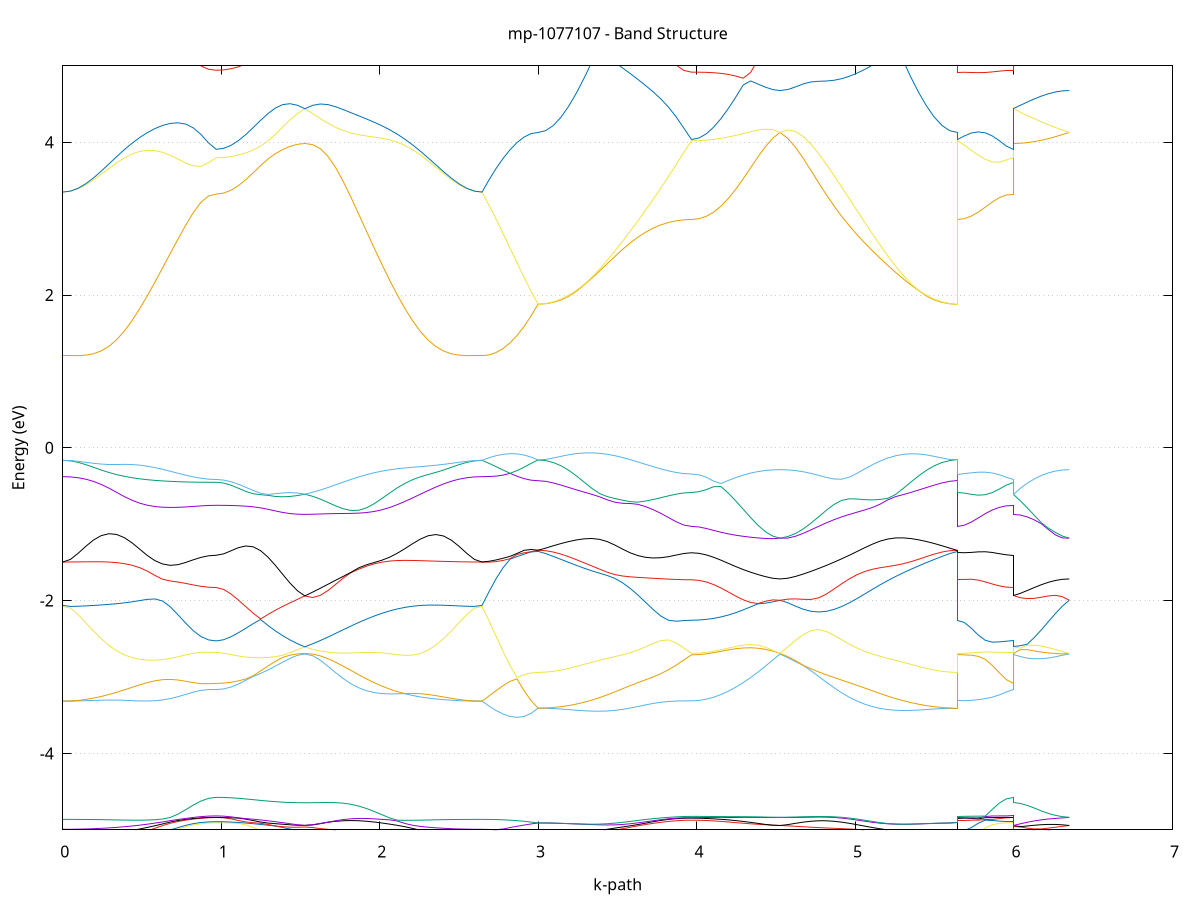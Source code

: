 set title 'mp-1077107 - Band Structure'
set xlabel 'k-path'
set ylabel 'Energy (eV)'
set grid y
set yrange [-5:5]
set terminal png size 800,600
set output 'mp-1077107_bands_gnuplot.png'
plot '-' using 1:2 with lines notitle, '-' using 1:2 with lines notitle, '-' using 1:2 with lines notitle, '-' using 1:2 with lines notitle, '-' using 1:2 with lines notitle, '-' using 1:2 with lines notitle, '-' using 1:2 with lines notitle, '-' using 1:2 with lines notitle, '-' using 1:2 with lines notitle, '-' using 1:2 with lines notitle, '-' using 1:2 with lines notitle, '-' using 1:2 with lines notitle, '-' using 1:2 with lines notitle, '-' using 1:2 with lines notitle, '-' using 1:2 with lines notitle, '-' using 1:2 with lines notitle, '-' using 1:2 with lines notitle, '-' using 1:2 with lines notitle, '-' using 1:2 with lines notitle, '-' using 1:2 with lines notitle, '-' using 1:2 with lines notitle, '-' using 1:2 with lines notitle, '-' using 1:2 with lines notitle, '-' using 1:2 with lines notitle, '-' using 1:2 with lines notitle, '-' using 1:2 with lines notitle, '-' using 1:2 with lines notitle, '-' using 1:2 with lines notitle, '-' using 1:2 with lines notitle, '-' using 1:2 with lines notitle, '-' using 1:2 with lines notitle, '-' using 1:2 with lines notitle, '-' using 1:2 with lines notitle, '-' using 1:2 with lines notitle, '-' using 1:2 with lines notitle, '-' using 1:2 with lines notitle, '-' using 1:2 with lines notitle, '-' using 1:2 with lines notitle, '-' using 1:2 with lines notitle, '-' using 1:2 with lines notitle, '-' using 1:2 with lines notitle, '-' using 1:2 with lines notitle, '-' using 1:2 with lines notitle, '-' using 1:2 with lines notitle, '-' using 1:2 with lines notitle, '-' using 1:2 with lines notitle, '-' using 1:2 with lines notitle, '-' using 1:2 with lines notitle, '-' using 1:2 with lines notitle, '-' using 1:2 with lines notitle, '-' using 1:2 with lines notitle, '-' using 1:2 with lines notitle, '-' using 1:2 with lines notitle, '-' using 1:2 with lines notitle, '-' using 1:2 with lines notitle, '-' using 1:2 with lines notitle, '-' using 1:2 with lines notitle, '-' using 1:2 with lines notitle, '-' using 1:2 with lines notitle, '-' using 1:2 with lines notitle, '-' using 1:2 with lines notitle, '-' using 1:2 with lines notitle, '-' using 1:2 with lines notitle, '-' using 1:2 with lines notitle, '-' using 1:2 with lines notitle, '-' using 1:2 with lines notitle, '-' using 1:2 with lines notitle, '-' using 1:2 with lines notitle, '-' using 1:2 with lines notitle, '-' using 1:2 with lines notitle, '-' using 1:2 with lines notitle, '-' using 1:2 with lines notitle, '-' using 1:2 with lines notitle, '-' using 1:2 with lines notitle, '-' using 1:2 with lines notitle, '-' using 1:2 with lines notitle, '-' using 1:2 with lines notitle, '-' using 1:2 with lines notitle, '-' using 1:2 with lines notitle, '-' using 1:2 with lines notitle, '-' using 1:2 with lines notitle, '-' using 1:2 with lines notitle, '-' using 1:2 with lines notitle, '-' using 1:2 with lines notitle, '-' using 1:2 with lines notitle, '-' using 1:2 with lines notitle, '-' using 1:2 with lines notitle, '-' using 1:2 with lines notitle, '-' using 1:2 with lines notitle, '-' using 1:2 with lines notitle, '-' using 1:2 with lines notitle, '-' using 1:2 with lines notitle, '-' using 1:2 with lines notitle, '-' using 1:2 with lines notitle, '-' using 1:2 with lines notitle, '-' using 1:2 with lines notitle
0.000000 -17.355131
0.048403 -17.353831
0.096806 -17.349731
0.145208 -17.343131
0.193611 -17.334031
0.242014 -17.322731
0.290417 -17.309531
0.338819 -17.294631
0.387222 -17.278431
0.435625 -17.261531
0.484028 -17.244131
0.532430 -17.226831
0.580833 -17.209931
0.629236 -17.193931
0.677639 -17.179231
0.726041 -17.166131
0.774444 -17.154931
0.822847 -17.146031
0.871250 -17.139431
0.919652 -17.135431
0.968055 -17.134131
0.968055 -17.134131
1.014631 -17.133631
1.061206 -17.132331
1.107782 -17.130131
1.154357 -17.127231
1.200933 -17.123731
1.247509 -17.119931
1.294084 -17.116031
1.340660 -17.112231
1.387235 -17.108931
1.433811 -17.106231
1.480386 -17.104331
1.526962 -17.103731
1.526962 -17.103731
1.575563 -17.104431
1.624163 -17.106831
1.672764 -17.111031
1.721364 -17.117231
1.769965 -17.125131
1.818566 -17.135031
1.867166 -17.146631
1.915767 -17.159831
1.964367 -17.174631
2.012968 -17.190631
2.061569 -17.207531
2.110169 -17.225131
2.158770 -17.242931
2.207370 -17.260631
2.255971 -17.277831
2.304572 -17.294131
2.353172 -17.309131
2.401773 -17.322431
2.450373 -17.333831
2.498974 -17.342931
2.547575 -17.349731
2.596175 -17.353831
2.644776 -17.355131
2.644776 -17.355131
2.688904 -17.352131
2.733032 -17.342931
2.777161 -17.327831
2.821289 -17.306831
2.865417 -17.280331
2.909545 -17.248431
2.953674 -17.211731
2.997802 -17.170831
2.997802 -17.170831
3.046205 -17.169931
3.094608 -17.167231
3.143010 -17.162931
3.191413 -17.156931
3.239816 -17.149531
3.288219 -17.140831
3.336621 -17.131131
3.385024 -17.120531
3.433427 -17.109531
3.481830 -17.098131
3.530232 -17.086731
3.578635 -17.075731
3.627038 -17.065231
3.675441 -17.055531
3.723843 -17.046831
3.772246 -17.039431
3.820649 -17.033431
3.869052 -17.029031
3.917454 -17.026431
3.965857 -17.025531
3.965857 -17.025531
4.012433 -17.024931
4.059008 -17.023131
4.105584 -17.020331
4.152159 -17.016431
4.198735 -17.011831
4.245311 -17.006631
4.291886 -17.000931
4.338462 -16.995231
4.385037 -16.989731
4.431613 -16.984631
4.478188 -16.980331
4.524764 -16.977031
4.524764 -16.977031
4.573365 -16.980431
4.621965 -16.984831
4.670566 -16.990331
4.719166 -16.997031
4.767767 -17.004731
4.816368 -17.013531
4.864968 -17.023331
4.913569 -17.034031
4.962169 -17.045431
5.010770 -17.057531
5.059371 -17.069931
5.107971 -17.082431
5.156572 -17.095031
5.205172 -17.107331
5.253773 -17.119131
5.302374 -17.130131
5.350974 -17.140331
5.399575 -17.149231
5.448175 -17.156731
5.496776 -17.162831
5.545377 -17.167231
5.593977 -17.169931
5.642578 -17.170831
5.642578 -17.025531
5.686706 -17.038331
5.730834 -17.060331
5.774963 -17.081531
5.819091 -17.099931
5.863219 -17.114631
5.907347 -17.125431
5.951476 -17.131931
5.995604 -17.134131
5.995604 -17.103731
6.039732 -17.101531
6.083861 -17.095231
6.127989 -17.084731
6.172117 -17.070231
6.216245 -17.051831
6.260374 -17.030031
6.304502 -17.004831
6.348630 -16.977031
e
0.000000 -16.766831
0.048403 -16.766631
0.096806 -16.766231
0.145208 -16.765631
0.193611 -16.764631
0.242014 -16.763531
0.290417 -16.762131
0.338819 -16.760631
0.387222 -16.758831
0.435625 -16.757031
0.484028 -16.755131
0.532430 -16.753131
0.580833 -16.751031
0.629236 -16.748931
0.677639 -16.746931
0.726041 -16.745031
0.774444 -16.743331
0.822847 -16.742031
0.871250 -16.741031
0.919652 -16.740331
0.968055 -16.740031
0.968055 -16.740031
1.014631 -16.739631
1.061206 -16.738631
1.107782 -16.736931
1.154357 -16.734731
1.200933 -16.731931
1.247509 -16.728731
1.294084 -16.725231
1.340660 -16.721531
1.387235 -16.717731
1.433811 -16.713931
1.480386 -16.710431
1.526962 -16.707231
1.526962 -16.707231
1.575563 -16.710331
1.624163 -16.713531
1.672764 -16.716931
1.721364 -16.720431
1.769965 -16.724031
1.818566 -16.727731
1.867166 -16.731431
1.915767 -16.735131
1.964367 -16.738831
2.012968 -16.742431
2.061569 -16.745931
2.110169 -16.749231
2.158770 -16.752331
2.207370 -16.755131
2.255971 -16.757531
2.304572 -16.759831
2.353172 -16.761731
2.401773 -16.763331
2.450373 -16.764531
2.498974 -16.765431
2.547575 -16.766231
2.596175 -16.766631
2.644776 -16.766831
2.644776 -16.766831
2.688904 -16.817031
2.733032 -16.869231
2.777161 -16.922331
2.821289 -16.975431
2.865417 -17.027631
2.909545 -17.078031
2.953674 -17.125931
2.997802 -17.170731
2.997802 -17.170731
3.046205 -17.169531
3.094608 -17.165931
3.143010 -17.160031
3.191413 -17.151931
3.239816 -17.141731
3.288219 -17.129931
3.336621 -17.116631
3.385024 -17.102231
3.433427 -17.087031
3.481830 -17.071431
3.530232 -17.055931
3.578635 -17.040731
3.627038 -17.026431
3.675441 -17.013231
3.723843 -17.001431
3.772246 -16.991531
3.820649 -16.983531
3.869052 -16.977731
3.917454 -16.974131
3.965857 -16.973031
3.965857 -16.973031
4.012433 -16.972931
4.059008 -16.972731
4.105584 -16.972331
4.152159 -16.971831
4.198735 -16.971431
4.245311 -16.971031
4.291886 -16.970831
4.338462 -16.970931
4.385037 -16.971531
4.431613 -16.972631
4.478188 -16.974431
4.524764 -16.976831
4.524764 -16.976831
4.573365 -16.974531
4.621965 -16.973631
4.670566 -16.974331
4.719166 -16.976931
4.767767 -16.981431
4.816368 -16.987631
4.864968 -16.995731
4.913569 -17.005531
4.962169 -17.016731
5.010770 -17.029431
5.059371 -17.043231
5.107971 -17.057731
5.156572 -17.072731
5.205172 -17.087831
5.253773 -17.102631
5.302374 -17.116731
5.350974 -17.129931
5.399575 -17.141731
5.448175 -17.151831
5.496776 -17.159931
5.545377 -17.165831
5.593977 -17.169531
5.642578 -17.170731
5.642578 -16.973031
5.686706 -16.957731
5.730834 -16.928031
5.774963 -16.894231
5.819091 -16.858931
5.863219 -16.823131
5.907347 -16.788231
5.951476 -16.756731
5.995604 -16.740031
5.995604 -16.707231
6.039732 -16.740031
6.083861 -16.774331
6.127989 -16.809531
6.172117 -16.844931
6.216245 -16.879931
6.260374 -16.913931
6.304502 -16.946431
6.348630 -16.976831
e
0.000000 -16.766731
0.048403 -16.766331
0.096806 -16.764831
0.145208 -16.762531
0.193611 -16.759131
0.242014 -16.755131
0.290417 -16.750331
0.338819 -16.744831
0.387222 -16.738831
0.435625 -16.732631
0.484028 -16.726131
0.532430 -16.719731
0.580833 -16.713331
0.629236 -16.707331
0.677639 -16.701631
0.726041 -16.696631
0.774444 -16.692331
0.822847 -16.688931
0.871250 -16.686331
0.919652 -16.684831
0.968055 -16.684231
0.968055 -16.684231
1.014631 -16.684531
1.061206 -16.685131
1.107782 -16.686131
1.154357 -16.687531
1.200933 -16.689231
1.247509 -16.691331
1.294084 -16.693631
1.340660 -16.696131
1.387235 -16.698731
1.433811 -16.701431
1.480386 -16.704231
1.526962 -16.707031
1.526962 -16.707031
1.575563 -16.704331
1.624163 -16.702131
1.672764 -16.700631
1.721364 -16.699831
1.769965 -16.699931
1.818566 -16.700931
1.867166 -16.702731
1.915767 -16.705431
1.964367 -16.708831
2.012968 -16.713031
2.061569 -16.717831
2.110169 -16.723031
2.158770 -16.728531
2.207370 -16.734331
2.255971 -16.739931
2.304572 -16.745431
2.353172 -16.750631
2.401773 -16.755331
2.450373 -16.759231
2.498974 -16.762531
2.547575 -16.764931
2.596175 -16.766431
2.644776 -16.766731
2.644776 -16.766731
2.688904 -16.719531
2.733032 -16.676031
2.777161 -16.637431
2.821289 -16.604531
2.865417 -16.577931
2.909545 -16.558431
2.953674 -16.546631
2.997802 -16.542631
2.997802 -16.542631
3.046205 -16.542731
3.094608 -16.543231
3.143010 -16.544031
3.191413 -16.545031
3.239816 -16.546231
3.288219 -16.547531
3.336621 -16.549031
3.385024 -16.550531
3.433427 -16.551931
3.481830 -16.553331
3.530232 -16.554531
3.578635 -16.555631
3.627038 -16.556531
3.675441 -16.557131
3.723843 -16.557631
3.772246 -16.557931
3.820649 -16.558131
3.869052 -16.558231
3.917454 -16.558331
3.965857 -16.558331
3.965857 -16.558331
4.012433 -16.558431
4.059008 -16.558631
4.105584 -16.559031
4.152159 -16.559531
4.198735 -16.560131
4.245311 -16.560731
4.291886 -16.561331
4.338462 -16.561931
4.385037 -16.562331
4.431613 -16.562731
4.478188 -16.562931
4.524764 -16.563031
4.524764 -16.563031
4.573365 -16.562931
4.621965 -16.562731
4.670566 -16.562331
4.719166 -16.561931
4.767767 -16.561431
4.816368 -16.560831
4.864968 -16.560031
4.913569 -16.559231
4.962169 -16.558431
5.010770 -16.557331
5.059371 -16.556231
5.107971 -16.554931
5.156572 -16.553631
5.205172 -16.552131
5.253773 -16.550631
5.302374 -16.549131
5.350974 -16.547631
5.399575 -16.546331
5.448175 -16.545031
5.496776 -16.544031
5.545377 -16.543231
5.593977 -16.542731
5.642578 -16.542631
5.642578 -16.558331
5.686706 -16.560931
5.730834 -16.568731
5.774963 -16.581431
5.819091 -16.598831
5.863219 -16.620231
5.907347 -16.644631
5.951476 -16.669731
5.995604 -16.684231
5.995604 -16.707031
6.039732 -16.676331
6.083861 -16.648331
6.127989 -16.623431
6.172117 -16.602331
6.216245 -16.585431
6.260374 -16.573031
6.304502 -16.565531
6.348630 -16.563031
e
0.000000 -6.728631
0.048403 -6.729631
0.096806 -6.732431
0.145208 -6.736531
0.193611 -6.741431
0.242014 -6.746431
0.290417 -6.751031
0.338819 -6.754931
0.387222 -6.758031
0.435625 -6.760031
0.484028 -6.761131
0.532430 -6.761231
0.580833 -6.760531
0.629236 -6.759131
0.677639 -6.757231
0.726041 -6.754931
0.774444 -6.752531
0.822847 -6.750331
0.871250 -6.748431
0.919652 -6.747231
0.968055 -6.746831
0.968055 -6.746831
1.014631 -6.746331
1.061206 -6.744831
1.107782 -6.742631
1.154357 -6.739831
1.200933 -6.736631
1.247509 -6.733431
1.294084 -6.730231
1.340660 -6.727231
1.387235 -6.724431
1.433811 -6.721631
1.480386 -6.718931
1.526962 -6.716231
1.526962 -6.716231
1.575563 -6.719031
1.624163 -6.722031
1.672764 -6.725031
1.721364 -6.728131
1.769965 -6.731231
1.818566 -6.734331
1.867166 -6.737431
1.915767 -6.740431
1.964367 -6.743231
2.012968 -6.745931
2.061569 -6.748431
2.110169 -6.750431
2.158770 -6.751931
2.207370 -6.752731
2.255971 -6.752431
2.304572 -6.751131
2.353172 -6.748631
2.401773 -6.745031
2.450373 -6.740831
2.498974 -6.736331
2.547575 -6.732431
2.596175 -6.729631
2.644776 -6.728631
2.644776 -6.728631
2.688904 -6.838131
2.733032 -6.940731
2.777161 -7.032531
2.821289 -7.110831
2.865417 -7.173531
2.909545 -7.219231
2.953674 -7.247031
2.997802 -7.256431
2.997802 -7.256431
3.046205 -7.254731
3.094608 -7.249631
3.143010 -7.241531
3.191413 -7.230931
3.239816 -7.218331
3.288219 -7.204531
3.336621 -7.190131
3.385024 -7.175931
3.433427 -7.162331
3.481830 -7.149931
3.530232 -7.138931
3.578635 -7.129431
3.627038 -7.121431
3.675441 -7.114931
3.723843 -7.109831
3.772246 -7.106031
3.820649 -7.103231
3.869052 -7.101331
3.917454 -7.100231
3.965857 -7.099931
3.965857 -7.099931
4.012433 -7.099131
4.059008 -7.097031
4.105584 -7.093631
4.152159 -7.089331
4.198735 -7.084431
4.245311 -7.079431
4.291886 -7.074731
4.338462 -7.070431
4.385037 -7.066931
4.431613 -7.064431
4.478188 -7.062931
4.524764 -7.062431
4.524764 -7.062431
4.573365 -7.062931
4.621965 -7.064531
4.670566 -7.067131
4.719166 -7.070731
4.767767 -7.075331
4.816368 -7.080831
4.864968 -7.087231
4.913569 -7.094631
4.962169 -7.102931
5.010770 -7.112331
5.059371 -7.122731
5.107971 -7.134231
5.156572 -7.146831
5.205172 -7.160331
5.253773 -7.174631
5.302374 -7.189331
5.350974 -7.203931
5.399575 -7.218031
5.448175 -7.230631
5.496776 -7.241431
5.545377 -7.249531
5.593977 -7.254631
5.642578 -7.256431
5.642578 -7.099931
5.686706 -7.093231
5.730834 -7.073231
5.774963 -7.040231
5.819091 -6.995031
5.863219 -6.938631
5.907347 -6.872631
5.951476 -6.800531
5.995604 -6.746831
5.995604 -6.716231
6.039732 -6.789731
6.083861 -6.857531
6.127989 -6.917531
6.172117 -6.968431
6.216245 -7.008931
6.260374 -7.038431
6.304502 -7.056331
6.348630 -7.062431
e
0.000000 -6.728631
0.048403 -6.728531
0.096806 -6.728131
0.145208 -6.727431
0.193611 -6.726231
0.242014 -6.724631
0.290417 -6.722531
0.338819 -6.719931
0.387222 -6.717031
0.435625 -6.713731
0.484028 -6.710231
0.532430 -6.706731
0.580833 -6.703031
0.629236 -6.699331
0.677639 -6.695531
0.726041 -6.691931
0.774444 -6.688531
0.822847 -6.685531
0.871250 -6.683131
0.919652 -6.681631
0.968055 -6.681031
0.968055 -6.681031
1.014631 -6.681731
1.061206 -6.683631
1.107782 -6.686531
1.154357 -6.690131
1.200933 -6.693931
1.247509 -6.697831
1.294084 -6.701431
1.340660 -6.704831
1.387235 -6.707931
1.433811 -6.710831
1.480386 -6.713531
1.526962 -6.716231
1.526962 -6.716231
1.575563 -6.713431
1.624163 -6.710731
1.672764 -6.708231
1.721364 -6.706231
1.769965 -6.704831
1.818566 -6.704231
1.867166 -6.704531
1.915767 -6.705731
1.964367 -6.707731
2.012968 -6.710131
2.061569 -6.712831
2.110169 -6.715531
2.158770 -6.718031
2.207370 -6.720331
2.255971 -6.722231
2.304572 -6.723831
2.353172 -6.725031
2.401773 -6.726131
2.450373 -6.726931
2.498974 -6.727631
2.547575 -6.728131
2.596175 -6.728531
2.644776 -6.728631
2.644776 -6.728631
2.688904 -6.618631
2.733032 -6.518731
2.777161 -6.443331
2.821289 -6.399231
2.865417 -6.376731
2.909545 -6.363231
2.953674 -6.351531
2.997802 -6.338431
2.997802 -6.338431
3.046205 -6.337631
3.094608 -6.335231
3.143010 -6.331331
3.191413 -6.326431
3.239816 -6.320731
3.288219 -6.314831
3.336621 -6.309131
3.385024 -6.304331
3.433427 -6.301031
3.481830 -6.299431
3.530232 -6.299831
3.578635 -6.302231
3.627038 -6.306431
3.675441 -6.312731
3.723843 -6.338331
3.772246 -6.365731
3.820649 -6.389231
3.869052 -6.407031
3.917454 -6.418131
3.965857 -6.421831
3.965857 -6.421831
4.012433 -6.420131
4.059008 -6.415131
4.105584 -6.406831
4.152159 -6.395731
4.198735 -6.382231
4.245311 -6.366831
4.291886 -6.350231
4.338462 -6.333031
4.385037 -6.316031
4.431613 -6.299731
4.478188 -6.284831
4.524764 -6.271631
4.524764 -6.271631
4.573365 -6.285431
4.621965 -6.299831
4.670566 -6.312731
4.719166 -6.322331
4.767767 -6.327431
4.816368 -6.327231
4.864968 -6.321631
4.913569 -6.311031
4.962169 -6.296431
5.010770 -6.279331
5.059371 -6.263531
5.107971 -6.271831
5.156572 -6.280331
5.205172 -6.288931
5.253773 -6.297331
5.302374 -6.305331
5.350974 -6.312931
5.399575 -6.319931
5.448175 -6.326131
5.496776 -6.331231
5.545377 -6.335131
5.593977 -6.337631
5.642578 -6.338431
5.642578 -6.421831
5.686706 -6.424131
5.730834 -6.430831
5.774963 -6.442731
5.819091 -6.464031
5.863219 -6.500931
5.907347 -6.557131
5.951476 -6.627131
5.995604 -6.681031
5.995604 -6.716231
6.039732 -6.639631
6.083861 -6.563531
6.127989 -6.492431
6.172117 -6.430331
6.216245 -6.379231
6.260374 -6.337931
6.304502 -6.303131
6.348630 -6.271631
e
0.000000 -6.201131
0.048403 -6.199731
0.096806 -6.195431
0.145208 -6.188731
0.193611 -6.180231
0.242014 -6.171131
0.290417 -6.162531
0.338819 -6.155231
0.387222 -6.149731
0.435625 -6.146331
0.484028 -6.145431
0.532430 -6.146931
0.580833 -6.150631
0.629236 -6.156131
0.677639 -6.162631
0.726041 -6.169631
0.774444 -6.176331
0.822847 -6.182331
0.871250 -6.186931
0.919652 -6.189831
0.968055 -6.190831
0.968055 -6.190831
1.014631 -6.187831
1.061206 -6.179431
1.107782 -6.166531
1.154357 -6.151031
1.200933 -6.134431
1.247509 -6.117931
1.294084 -6.102131
1.340660 -6.087231
1.387235 -6.073631
1.433811 -6.062131
1.480386 -6.054131
1.526962 -6.051331
1.526962 -6.051331
1.575563 -6.054031
1.624163 -6.060331
1.672764 -6.067631
1.721364 -6.073931
1.769965 -6.078031
1.818566 -6.079631
1.867166 -6.079031
1.915767 -6.077231
1.964367 -6.075631
2.012968 -6.075931
2.061569 -6.079231
2.110169 -6.085931
2.158770 -6.095931
2.207370 -6.108431
2.255971 -6.122631
2.304572 -6.137531
2.353172 -6.152331
2.401773 -6.166131
2.450373 -6.178331
2.498974 -6.188131
2.547575 -6.195331
2.596175 -6.199731
2.644776 -6.201131
2.644776 -6.201131
2.688904 -6.205931
2.733032 -6.219331
2.777161 -6.238631
2.821289 -6.260631
2.865417 -6.283031
2.909545 -6.304131
2.953674 -6.322731
2.997802 -6.338431
2.997802 -6.338431
3.046205 -6.335831
3.094608 -6.328231
3.143010 -6.316131
3.191413 -6.300431
3.239816 -6.282431
3.288219 -6.263931
3.336621 -6.246731
3.385024 -6.233131
3.433427 -6.225431
3.481830 -6.225931
3.530232 -6.235631
3.578635 -6.254131
3.627038 -6.279331
3.675441 -6.307231
3.723843 -6.317131
3.772246 -6.323031
3.820649 -6.328331
3.869052 -6.332531
3.917454 -6.335131
3.965857 -6.336031
3.965857 -6.336031
4.012433 -6.334031
4.059008 -6.328131
4.105584 -6.318731
4.152159 -6.306731
4.198735 -6.293231
4.245311 -6.279531
4.291886 -6.267331
4.338462 -6.258231
4.385037 -6.253831
4.431613 -6.254731
4.478188 -6.261031
4.524764 -6.271631
4.524764 -6.271631
4.573365 -6.260031
4.621965 -6.250731
4.670566 -6.243931
4.719166 -6.239531
4.767767 -6.237431
4.816368 -6.237531
4.864968 -6.239631
4.913569 -6.243531
4.962169 -6.249131
5.010770 -6.255831
5.059371 -6.261931
5.107971 -6.246831
5.156572 -6.236831
5.205172 -6.233731
5.253773 -6.238231
5.302374 -6.249231
5.350974 -6.264931
5.399575 -6.282731
5.448175 -6.300331
5.496776 -6.315931
5.545377 -6.328131
5.593977 -6.335831
5.642578 -6.338431
5.642578 -6.336031
5.686706 -6.330431
5.730834 -6.314931
5.774963 -6.291831
5.819091 -6.263131
5.863219 -6.231831
5.907347 -6.204131
5.951476 -6.191931
5.995604 -6.190831
5.995604 -6.051331
6.039732 -6.059731
6.083861 -6.081631
6.127989 -6.111231
6.172117 -6.143931
6.216245 -6.177131
6.260374 -6.209531
6.304502 -6.240831
6.348630 -6.271631
e
0.000000 -6.118631
0.048403 -6.117131
0.096806 -6.112531
0.145208 -6.104631
0.193611 -6.093531
0.242014 -6.079431
0.290417 -6.063231
0.338819 -6.046731
0.387222 -6.031631
0.435625 -6.020031
0.484028 -6.013231
0.532430 -6.012531
0.580833 -6.018131
0.629236 -6.029731
0.677639 -6.045731
0.726041 -6.064131
0.774444 -6.082631
0.822847 -6.099331
0.871250 -6.112331
0.919652 -6.120631
0.968055 -6.123431
0.968055 -6.123431
1.014631 -6.121631
1.061206 -6.116131
1.107782 -6.106931
1.154357 -6.094031
1.200933 -6.077831
1.247509 -6.059731
1.294084 -6.041731
1.340660 -6.026031
1.387235 -6.014031
1.433811 -6.005931
1.480386 -6.000431
1.526962 -5.995031
1.526962 -5.995031
1.575563 -6.001831
1.624163 -6.009031
1.672764 -6.016231
1.721364 -6.022631
1.769965 -6.027731
1.818566 -6.031131
1.867166 -6.032831
1.915767 -6.033131
1.964367 -6.032831
2.012968 -6.032431
2.061569 -6.033031
2.110169 -6.035231
2.158770 -6.039331
2.207370 -6.045631
2.255971 -6.054031
2.304572 -6.064031
2.353172 -6.074931
2.401773 -6.086031
2.450373 -6.096531
2.498974 -6.105631
2.547575 -6.112731
2.596175 -6.117131
2.644776 -6.118631
2.644776 -6.118631
2.688904 -6.133731
2.733032 -6.127431
2.777161 -6.088631
2.821289 -6.014431
2.865417 -5.919131
2.909545 -5.857231
2.953674 -5.815731
2.997802 -5.798031
2.997802 -5.798031
3.046205 -5.799131
3.094608 -5.801831
3.143010 -5.804531
3.191413 -5.806031
3.239816 -5.805431
3.288219 -5.803331
3.336621 -5.802131
3.385024 -5.805831
3.433427 -5.815131
3.481830 -5.825531
3.530232 -5.832331
3.578635 -5.833631
3.627038 -5.829731
3.675441 -5.822231
3.723843 -5.813031
3.772246 -5.803631
3.820649 -5.795331
3.869052 -5.788931
3.917454 -5.784831
3.965857 -5.783431
3.965857 -5.783431
4.012433 -5.782831
4.059008 -5.781031
4.105584 -5.778231
4.152159 -5.774831
4.198735 -5.771231
4.245311 -5.767931
4.291886 -5.765431
4.338462 -5.763931
4.385037 -5.763331
4.431613 -5.763131
4.478188 -5.763131
4.524764 -5.763031
4.524764 -5.763031
4.573365 -5.763231
4.621965 -5.764331
4.670566 -5.766331
4.719166 -5.769231
4.767767 -5.772631
4.816368 -5.776231
4.864968 -5.779831
4.913569 -5.783231
4.962169 -5.786331
5.010770 -5.788631
5.059371 -5.789331
5.107971 -5.787331
5.156572 -5.781331
5.205172 -5.770331
5.253773 -5.777031
5.302374 -5.789431
5.350974 -5.798531
5.399575 -5.803831
5.448175 -5.805631
5.496776 -5.804531
5.545377 -5.801831
5.593977 -5.799131
5.642578 -5.798031
5.642578 -5.783431
5.686706 -5.803231
5.730834 -5.859931
5.774963 -5.941131
5.819091 -6.024631
5.863219 -6.090631
5.907347 -6.126931
5.951476 -6.129931
5.995604 -6.123431
5.995604 -5.995031
6.039732 -6.002831
6.083861 -5.997331
6.127989 -5.975031
6.172117 -5.933331
6.216245 -5.872031
6.260374 -5.803531
6.304502 -5.774531
6.348630 -5.763031
e
0.000000 -6.118631
0.048403 -6.113631
0.096806 -6.099331
0.145208 -6.077531
0.193611 -6.050531
0.242014 -6.020731
0.290417 -5.990431
0.338819 -5.962331
0.387222 -5.938831
0.435625 -5.921831
0.484028 -5.912531
0.532430 -5.910531
0.580833 -5.914231
0.629236 -5.921931
0.677639 -5.932031
0.726041 -5.943431
0.774444 -5.955131
0.822847 -5.966031
0.871250 -5.975031
0.919652 -5.980931
0.968055 -5.982931
0.968055 -5.982931
1.014631 -5.982931
1.061206 -5.982631
1.107782 -5.982231
1.154357 -5.981631
1.200933 -5.980931
1.247509 -5.980431
1.294084 -5.980231
1.340660 -5.980831
1.387235 -5.982431
1.433811 -5.985331
1.480386 -5.989531
1.526962 -5.995031
1.526962 -5.995031
1.575563 -5.987931
1.624163 -5.979531
1.672764 -5.971031
1.721364 -5.963131
1.769965 -5.956031
1.818566 -5.949931
1.867166 -5.944431
1.915767 -5.939131
1.964367 -5.933631
2.012968 -5.927631
2.061569 -5.921831
2.110169 -5.917731
2.158770 -5.917731
2.207370 -5.924131
2.255971 -5.938031
2.304572 -5.959631
2.353172 -5.987031
2.401773 -6.017631
2.450373 -6.048531
2.498974 -6.076531
2.547575 -6.098931
2.596175 -6.113531
2.644776 -6.118631
2.644776 -6.118631
2.688904 -6.089931
2.733032 -6.052131
2.777161 -6.007631
2.821289 -5.958631
2.865417 -5.907331
2.909545 -5.820231
2.953674 -5.729031
2.997802 -5.651831
2.997802 -5.651831
3.046205 -5.653431
3.094608 -5.658231
3.143010 -5.665731
3.191413 -5.675831
3.239816 -5.688131
3.288219 -5.701431
3.336621 -5.712631
3.385024 -5.716631
3.433427 -5.711531
3.481830 -5.700431
3.530232 -5.686531
3.578635 -5.671231
3.627038 -5.656331
3.675441 -5.647031
3.723843 -5.646531
3.772246 -5.649831
3.820649 -5.653731
3.869052 -5.657131
3.917454 -5.659431
3.965857 -5.660231
3.965857 -5.660231
4.012433 -5.659431
4.059008 -5.657131
4.105584 -5.654231
4.152159 -5.651531
4.198735 -5.649631
4.245311 -5.648531
4.291886 -5.647631
4.338462 -5.646431
4.385037 -5.644431
4.431613 -5.641831
4.478188 -5.638731
4.524764 -5.635531
4.524764 -5.635531
4.573365 -5.636831
4.621965 -5.634531
4.670566 -5.630131
4.719166 -5.632231
4.767767 -5.637031
4.816368 -5.644431
4.864968 -5.654131
4.913569 -5.665831
4.962169 -5.679231
5.010770 -5.694131
5.059371 -5.710431
5.107971 -5.727631
5.156572 -5.745131
5.205172 -5.761931
5.253773 -5.754531
5.302374 -5.735331
5.350974 -5.715131
5.399575 -5.696131
5.448175 -5.680031
5.496776 -5.667531
5.545377 -5.658731
5.593977 -5.653531
5.642578 -5.651831
5.642578 -5.660231
5.686706 -5.679331
5.730834 -5.732231
5.774963 -5.792331
5.819091 -5.847131
5.863219 -5.895831
5.907347 -5.937731
5.951476 -5.969631
5.995604 -5.982931
5.995604 -5.995031
6.039732 -5.976731
6.083861 -5.950231
6.127989 -5.917331
6.172117 -5.880031
6.216245 -5.840831
6.260374 -5.795531
6.304502 -5.712031
6.348630 -5.635531
e
0.000000 -5.724131
0.048403 -5.723631
0.096806 -5.722031
0.145208 -5.720031
0.193611 -5.718031
0.242014 -5.716931
0.290417 -5.717731
0.338819 -5.721031
0.387222 -5.727531
0.435625 -5.737431
0.484028 -5.750631
0.532430 -5.766631
0.580833 -5.784331
0.629236 -5.802731
0.677639 -5.820731
0.726041 -5.837131
0.774444 -5.851131
0.822847 -5.862231
0.871250 -5.870131
0.919652 -5.874831
0.968055 -5.876431
0.968055 -5.876431
1.014631 -5.874631
1.061206 -5.869331
1.107782 -5.860831
1.154357 -5.849531
1.200933 -5.836231
1.247509 -5.821531
1.294084 -5.806731
1.340660 -5.792831
1.387235 -5.781031
1.433811 -5.772231
1.480386 -5.767031
1.526962 -5.765331
1.526962 -5.765331
1.575563 -5.766831
1.624163 -5.770831
1.672764 -5.776231
1.721364 -5.781731
1.769965 -5.786531
1.818566 -5.789731
1.867166 -5.790731
1.915767 -5.789231
1.964367 -5.784931
2.012968 -5.778031
2.061569 -5.768831
2.110169 -5.758231
2.158770 -5.747131
2.207370 -5.736631
2.255971 -5.727831
2.304572 -5.721631
2.353172 -5.718131
2.401773 -5.717131
2.450373 -5.718031
2.498974 -5.719931
2.547575 -5.722031
2.596175 -5.723631
2.644776 -5.724131
2.644776 -5.724131
2.688904 -5.716131
2.733032 -5.693531
2.777161 -5.659231
2.821289 -5.616831
2.865417 -5.569431
2.909545 -5.545431
2.953674 -5.590731
2.997802 -5.651731
2.997802 -5.651731
3.046205 -5.649131
3.094608 -5.642031
3.143010 -5.633431
3.191413 -5.626531
3.239816 -5.623231
3.288219 -5.622531
3.336621 -5.622931
3.385024 -5.623131
3.433427 -5.622731
3.481830 -5.621931
3.530232 -5.621331
3.578635 -5.621531
3.627038 -5.620931
3.675441 -5.613931
3.723843 -5.597031
3.772246 -5.575531
3.820649 -5.553631
3.869052 -5.533331
3.917454 -5.516331
3.965857 -5.504731
3.965857 -5.504731
4.012433 -5.506131
4.059008 -5.510331
4.105584 -5.517531
4.152159 -5.527931
4.198735 -5.541531
4.245311 -5.557931
4.291886 -5.575731
4.338462 -5.593431
4.385037 -5.609131
4.431613 -5.621631
4.478188 -5.630431
4.524764 -5.635531
4.524764 -5.635531
4.573365 -5.632431
4.621965 -5.630331
4.670566 -5.628931
4.719166 -5.620931
4.767767 -5.611331
4.816368 -5.600831
4.864968 -5.590231
4.913569 -5.580031
4.962169 -5.570831
5.010770 -5.563031
5.059371 -5.557231
5.107971 -5.553731
5.156572 -5.560131
5.205172 -5.566731
5.253773 -5.574131
5.302374 -5.582931
5.350974 -5.593431
5.399575 -5.605331
5.448175 -5.618131
5.496776 -5.630631
5.545377 -5.641531
5.593977 -5.649031
5.642578 -5.651731
5.642578 -5.504731
5.686706 -5.569931
5.730834 -5.625231
5.774963 -5.674831
5.819091 -5.727831
5.863219 -5.781531
5.907347 -5.829431
5.951476 -5.863831
5.995604 -5.876431
5.995604 -5.765331
6.039732 -5.755431
6.083861 -5.729131
6.127989 -5.692931
6.172117 -5.653131
6.216245 -5.615331
6.260374 -5.588231
6.304502 -5.589431
6.348630 -5.635531
e
0.000000 -5.463431
0.048403 -5.462431
0.096806 -5.459531
0.145208 -5.455131
0.193611 -5.449431
0.242014 -5.443231
0.290417 -5.436931
0.338819 -5.431231
0.387222 -5.426331
0.435625 -5.423231
0.484028 -5.422731
0.532430 -5.425731
0.580833 -5.432031
0.629236 -5.440731
0.677639 -5.450531
0.726041 -5.460431
0.774444 -5.469531
0.822847 -5.477131
0.871250 -5.482931
0.919652 -5.486531
0.968055 -5.487731
0.968055 -5.487731
1.014631 -5.485431
1.061206 -5.478731
1.107782 -5.467731
1.154357 -5.452931
1.200933 -5.434831
1.247509 -5.413731
1.294084 -5.390031
1.340660 -5.363731
1.387235 -5.335231
1.433811 -5.305131
1.480386 -5.274831
1.526962 -5.246631
1.526962 -5.246631
1.575563 -5.271531
1.624163 -5.291731
1.672764 -5.307531
1.721364 -5.319131
1.769965 -5.326831
1.818566 -5.331131
1.867166 -5.332131
1.915767 -5.330531
1.964367 -5.326531
2.012968 -5.321131
2.061569 -5.324331
2.110169 -5.347631
2.158770 -5.370031
2.207370 -5.390531
2.255971 -5.407831
2.304572 -5.421731
2.353172 -5.432731
2.401773 -5.441631
2.450373 -5.448931
2.498974 -5.454931
2.547575 -5.459531
2.596175 -5.462431
2.644776 -5.463431
2.644776 -5.463431
2.688904 -5.464831
2.733032 -5.469231
2.777161 -5.477631
2.821289 -5.491531
2.865417 -5.513131
2.909545 -5.529831
2.953674 -5.568931
2.997802 -5.585931
2.997802 -5.585931
3.046205 -5.584831
3.094608 -5.581431
3.143010 -5.575331
3.191413 -5.565031
3.239816 -5.549931
3.288219 -5.532031
3.336621 -5.516931
3.385024 -5.511831
3.433427 -5.511631
3.481830 -5.509731
3.530232 -5.504431
3.578635 -5.496731
3.627038 -5.488831
3.675441 -5.483031
3.723843 -5.480131
3.772246 -5.480031
3.820649 -5.482231
3.869052 -5.486631
3.917454 -5.493231
3.965857 -5.501231
3.965857 -5.501231
4.012433 -5.502531
4.059008 -5.505531
4.105584 -5.508531
4.152159 -5.509431
4.198735 -5.507231
4.245311 -5.502431
4.291886 -5.496331
4.338462 -5.490931
4.385037 -5.487131
4.431613 -5.484931
4.478188 -5.483831
4.524764 -5.483531
4.524764 -5.483531
4.573365 -5.483931
4.621965 -5.485531
4.670566 -5.488431
4.719166 -5.492931
4.767767 -5.498931
4.816368 -5.506231
4.864968 -5.514331
4.913569 -5.522931
4.962169 -5.531531
5.010770 -5.539631
5.059371 -5.547031
5.107971 -5.553331
5.156572 -5.551431
5.205172 -5.551431
5.253773 -5.552931
5.302374 -5.555831
5.350974 -5.560031
5.399575 -5.565331
5.448175 -5.571031
5.496776 -5.576731
5.545377 -5.581531
5.593977 -5.584831
5.642578 -5.585931
5.642578 -5.501231
5.686706 -5.463831
5.730834 -5.456831
5.774963 -5.461331
5.819091 -5.468931
5.863219 -5.476431
5.907347 -5.482531
5.951476 -5.486331
5.995604 -5.487731
5.995604 -5.246631
6.039732 -5.261631
6.083861 -5.285831
6.127989 -5.318431
6.172117 -5.357431
6.216245 -5.399531
6.260374 -5.439931
6.304502 -5.471231
6.348630 -5.483531
e
0.000000 -5.317931
0.048403 -5.317931
0.096806 -5.317931
0.145208 -5.317631
0.193611 -5.316731
0.242014 -5.314431
0.290417 -5.309731
0.338819 -5.301531
0.387222 -5.288231
0.435625 -5.268231
0.484028 -5.239531
0.532430 -5.202731
0.580833 -5.175131
0.629236 -5.164231
0.677639 -5.155031
0.726041 -5.147031
0.774444 -5.140231
0.822847 -5.134931
0.871250 -5.131131
0.919652 -5.128831
0.968055 -5.128031
0.968055 -5.128031
1.014631 -5.127531
1.061206 -5.125931
1.107782 -5.123131
1.154357 -5.118531
1.200933 -5.111931
1.247509 -5.102531
1.294084 -5.097631
1.340660 -5.117231
1.387235 -5.150731
1.433811 -5.185831
1.480386 -5.218231
1.526962 -5.246631
1.526962 -5.246631
1.575563 -5.222431
1.624163 -5.206231
1.672764 -5.199231
1.721364 -5.200831
1.769965 -5.209331
1.818566 -5.222631
1.867166 -5.239331
1.915767 -5.258331
1.964367 -5.279231
2.012968 -5.301331
2.061569 -5.315231
2.110169 -5.309931
2.158770 -5.306631
2.207370 -5.305831
2.255971 -5.307231
2.304572 -5.309931
2.353172 -5.312931
2.401773 -5.315331
2.450373 -5.316831
2.498974 -5.317631
2.547575 -5.317931
2.596175 -5.317931
2.644776 -5.317931
2.644776 -5.317931
2.688904 -5.339931
2.733032 -5.367331
2.777161 -5.400531
2.821289 -5.439931
2.865417 -5.484231
2.909545 -5.519431
2.953674 -5.469731
2.997802 -5.422131
2.997802 -5.422131
3.046205 -5.424031
3.094608 -5.429531
3.143010 -5.438331
3.191413 -5.449431
3.239816 -5.461431
3.288219 -5.471531
3.336621 -5.474631
3.385024 -5.463531
3.433427 -5.443531
3.481830 -5.421731
3.530232 -5.401031
3.578635 -5.383131
3.627038 -5.368431
3.675441 -5.356431
3.723843 -5.346231
3.772246 -5.337031
3.820649 -5.328831
3.869052 -5.322031
3.917454 -5.317331
3.965857 -5.315631
3.965857 -5.315631
4.012433 -5.316931
4.059008 -5.321031
4.105584 -5.328131
4.152159 -5.337431
4.198735 -5.347631
4.245311 -5.357131
4.291886 -5.364331
4.338462 -5.368031
4.385037 -5.368231
4.431613 -5.365731
4.478188 -5.362031
4.524764 -5.357931
4.524764 -5.357931
4.573365 -5.363131
4.621965 -5.370231
4.670566 -5.378931
4.719166 -5.388731
4.767767 -5.399031
4.816368 -5.409131
4.864968 -5.418831
4.913569 -5.427731
4.962169 -5.435731
5.010770 -5.442731
5.059371 -5.448731
5.107971 -5.453531
5.156572 -5.457231
5.205172 -5.459731
5.253773 -5.460931
5.302374 -5.460331
5.350974 -5.457531
5.399575 -5.452231
5.448175 -5.444831
5.496776 -5.436631
5.545377 -5.429131
5.593977 -5.423931
5.642578 -5.422131
5.642578 -5.315631
5.686706 -5.284331
5.730834 -5.249831
5.774963 -5.224231
5.819091 -5.196331
5.863219 -5.169531
5.907347 -5.147531
5.951476 -5.133031
5.995604 -5.128031
5.995604 -5.246631
6.039732 -5.240531
6.083861 -5.242831
6.127989 -5.252731
6.172117 -5.269431
6.216245 -5.291431
6.260374 -5.316931
6.304502 -5.345831
6.348630 -5.357931
e
0.000000 -5.317831
0.048403 -5.315731
0.096806 -5.309231
0.145208 -5.298631
0.193611 -5.284331
0.242014 -5.266931
0.290417 -5.247131
0.338819 -5.226331
0.387222 -5.207331
0.435625 -5.194831
0.484028 -5.186931
0.532430 -5.177931
0.580833 -5.151631
0.629236 -5.114531
0.677639 -5.096731
0.726041 -5.088131
0.774444 -5.083231
0.822847 -5.080531
0.871250 -5.079031
0.919652 -5.078431
0.968055 -5.078231
0.968055 -5.078231
1.014631 -5.078831
1.061206 -5.080531
1.107782 -5.083031
1.154357 -5.085931
1.200933 -5.088931
1.247509 -5.091931
1.294084 -5.090231
1.340660 -5.074831
1.387235 -5.060431
1.433811 -5.050831
1.480386 -5.038331
1.526962 -5.030331
1.526962 -5.030331
1.575563 -5.037131
1.624163 -5.045131
1.672764 -5.050531
1.721364 -5.057031
1.769965 -5.072431
1.818566 -5.090931
1.867166 -5.110031
1.915767 -5.128831
1.964367 -5.146331
2.012968 -5.161931
2.061569 -5.174531
2.110169 -5.183331
2.158770 -5.187831
2.207370 -5.192331
2.255971 -5.210431
2.304572 -5.229431
2.353172 -5.248831
2.401773 -5.267531
2.450373 -5.284431
2.498974 -5.298531
2.547575 -5.309131
2.596175 -5.315731
2.644776 -5.317831
2.644776 -5.317831
2.688904 -5.300831
2.733032 -5.289531
2.777161 -5.286331
2.821289 -5.293731
2.865417 -5.312431
2.909545 -5.341431
2.953674 -5.378631
2.997802 -5.422131
2.997802 -5.422131
3.046205 -5.420431
3.094608 -5.415231
3.143010 -5.406431
3.191413 -5.394131
3.239816 -5.379231
3.288219 -5.363231
3.336621 -5.348331
3.385024 -5.336431
3.433427 -5.328631
3.481830 -5.324031
3.530232 -5.320131
3.578635 -5.314431
3.627038 -5.305231
3.675441 -5.292631
3.723843 -5.278331
3.772246 -5.264031
3.820649 -5.251031
3.869052 -5.240031
3.917454 -5.231631
3.965857 -5.228131
3.965857 -5.228131
4.012433 -5.224831
4.059008 -5.222331
4.105584 -5.244831
4.152159 -5.269731
4.198735 -5.293531
4.245311 -5.313931
4.291886 -5.329631
4.338462 -5.340431
4.385037 -5.347331
4.431613 -5.351431
4.478188 -5.354431
4.524764 -5.357931
4.524764 -5.357931
4.573365 -5.353631
4.621965 -5.348531
4.670566 -5.341531
4.719166 -5.331731
4.767767 -5.318331
4.816368 -5.301631
4.864968 -5.282431
4.913569 -5.262231
4.962169 -5.244631
5.010770 -5.240831
5.059371 -5.256531
5.107971 -5.277331
5.156572 -5.298631
5.205172 -5.319131
5.253773 -5.338331
5.302374 -5.355931
5.350974 -5.371731
5.399575 -5.385731
5.448175 -5.397831
5.496776 -5.407831
5.545377 -5.415531
5.593977 -5.420431
5.642578 -5.422131
5.642578 -5.228131
5.686706 -5.218031
5.730834 -5.185831
5.774963 -5.160931
5.819091 -5.137331
5.863219 -5.114831
5.907347 -5.095731
5.951476 -5.082831
5.995604 -5.078231
5.995604 -5.030331
6.039732 -5.040431
6.083861 -5.067231
6.127989 -5.107931
6.172117 -5.162131
6.216245 -5.227531
6.260374 -5.295431
6.304502 -5.342131
6.348630 -5.357931
e
0.000000 -5.166731
0.048403 -5.167431
0.096806 -5.169231
0.145208 -5.172031
0.193611 -5.175031
0.242014 -5.177731
0.290417 -5.179331
0.338819 -5.179231
0.387222 -5.175331
0.435625 -5.162931
0.484028 -5.144131
0.532430 -5.124631
0.580833 -5.105331
0.629236 -5.077831
0.677639 -5.033631
0.726041 -4.991431
0.774444 -4.960031
0.822847 -4.937531
0.871250 -4.921531
0.919652 -4.911731
0.968055 -4.908331
0.968055 -4.908331
1.014631 -4.908931
1.061206 -4.911231
1.107782 -4.917231
1.154357 -4.934931
1.200933 -4.968031
1.247509 -5.007031
1.294084 -5.043031
1.340660 -5.061531
1.387235 -5.057231
1.433811 -5.039431
1.480386 -5.025031
1.526962 -5.017731
1.526962 -5.017731
1.575563 -5.018031
1.624163 -5.023931
1.672764 -5.035631
1.721364 -5.046831
1.769965 -5.048431
1.818566 -5.055331
1.867166 -5.070731
1.915767 -5.086931
1.964367 -5.103931
2.012968 -5.121531
2.061569 -5.139431
2.110169 -5.157231
2.158770 -5.174731
2.207370 -5.188231
2.255971 -5.186131
2.304572 -5.183331
2.353172 -5.180731
2.401773 -5.178031
2.450373 -5.175131
2.498974 -5.172031
2.547575 -5.169331
2.596175 -5.167431
2.644776 -5.166731
2.644776 -5.166731
2.688904 -5.171931
2.733032 -5.180731
2.777161 -5.193331
2.821289 -5.207731
2.865417 -5.220931
2.909545 -5.230931
2.953674 -5.237131
2.997802 -5.239131
2.997802 -5.239131
3.046205 -5.238331
3.094608 -5.235931
3.143010 -5.231931
3.191413 -5.227131
3.239816 -5.223631
3.288219 -5.222731
3.336621 -5.222731
3.385024 -5.220231
3.433427 -5.213531
3.481830 -5.203231
3.530232 -5.191231
3.578635 -5.180031
3.627038 -5.171631
3.675441 -5.167631
3.723843 -5.168231
3.772246 -5.172731
3.820649 -5.180131
3.869052 -5.188631
3.917454 -5.196531
3.965857 -5.200131
3.965857 -5.200131
4.012433 -5.206131
4.059008 -5.215131
4.105584 -5.199831
4.152159 -5.180231
4.198735 -5.157631
4.245311 -5.133231
4.291886 -5.107831
4.338462 -5.082031
4.385037 -5.056331
4.431613 -5.056131
4.478188 -5.061431
4.524764 -5.063231
4.524764 -5.063231
4.573365 -5.061631
4.621965 -5.058131
4.670566 -5.055131
4.719166 -5.074431
4.767767 -5.098831
4.816368 -5.123631
4.864968 -5.148431
4.913569 -5.172231
4.962169 -5.193031
5.010770 -5.200631
5.059371 -5.191231
5.107971 -5.180931
5.156572 -5.175831
5.205172 -5.177431
5.253773 -5.183831
5.302374 -5.193931
5.350974 -5.205231
5.399575 -5.215831
5.448175 -5.224731
5.496776 -5.231431
5.545377 -5.235831
5.593977 -5.238331
5.642578 -5.239131
5.642578 -5.200131
5.686706 -5.187131
5.730834 -5.130431
5.774963 -5.041831
5.819091 -4.974231
5.863219 -4.934731
5.907347 -4.916031
5.951476 -4.909531
5.995604 -4.908331
5.995604 -5.017731
6.039732 -5.023531
6.083861 -5.030431
6.127989 -5.038731
6.172117 -5.047031
6.216245 -5.054031
6.260374 -5.059131
6.304502 -5.062231
6.348630 -5.063231
e
0.000000 -5.166731
0.048403 -5.166831
0.096806 -5.167031
0.145208 -5.167031
0.193611 -5.166331
0.242014 -5.164331
0.290417 -5.160731
0.338819 -5.154931
0.387222 -5.145931
0.435625 -5.132631
0.484028 -5.114131
0.532430 -5.090431
0.580833 -5.062431
0.629236 -5.032431
0.677639 -5.001731
0.726041 -4.971331
0.774444 -4.942531
0.822847 -4.919531
0.871250 -4.904631
0.919652 -4.896731
0.968055 -4.894331
0.968055 -4.894331
1.014631 -4.895431
1.061206 -4.898831
1.107782 -4.904331
1.154357 -4.911631
1.200933 -4.920431
1.247509 -4.930331
1.294084 -4.940631
1.340660 -4.950831
1.387235 -4.970831
1.433811 -4.990231
1.480386 -5.006931
1.526962 -5.017631
1.526962 -5.017631
1.575563 -5.015831
1.624163 -5.016331
1.672764 -5.019531
1.721364 -5.028231
1.769965 -5.040931
1.818566 -5.046231
1.867166 -5.042931
1.915767 -5.039931
1.964367 -5.041231
2.012968 -5.057131
2.061569 -5.074831
2.110169 -5.093331
2.158770 -5.111631
2.207370 -5.128331
2.255971 -5.142231
2.304572 -5.152631
2.353172 -5.159831
2.401773 -5.164131
2.450373 -5.166331
2.498974 -5.167031
2.547575 -5.167031
2.596175 -5.166831
2.644776 -5.166731
2.644776 -5.166731
2.688904 -5.164031
2.733032 -5.162331
2.777161 -5.159331
2.821289 -5.152331
2.865417 -5.142331
2.909545 -5.146931
2.953674 -5.149531
2.997802 -5.150331
2.997802 -5.150331
3.046205 -5.152431
3.094608 -5.157831
3.143010 -5.164231
3.191413 -5.169331
3.239816 -5.169931
3.288219 -5.163931
3.336621 -5.152431
3.385024 -5.138031
3.433427 -5.123231
3.481830 -5.109331
3.530232 -5.097131
3.578635 -5.086431
3.627038 -5.076331
3.675441 -5.066031
3.723843 -5.055131
3.772246 -5.044431
3.820649 -5.034831
3.869052 -5.027431
3.917454 -5.022831
3.965857 -5.021231
3.965857 -5.021231
4.012433 -5.019231
4.059008 -5.014831
4.105584 -5.010931
4.152159 -5.009631
4.198735 -5.012131
4.245311 -5.018231
4.291886 -5.027131
4.338462 -5.037531
4.385037 -5.047631
4.431613 -5.032031
4.478188 -5.011931
4.524764 -5.003131
4.524764 -5.003131
4.573365 -5.011431
4.621965 -5.029331
4.670566 -5.051031
4.719166 -5.054931
4.767767 -5.059231
4.816368 -5.068231
4.864968 -5.081231
4.913569 -5.096931
4.962169 -5.113731
5.010770 -5.130431
5.059371 -5.145931
5.107971 -5.159231
5.156572 -5.169831
5.205172 -5.177031
5.253773 -5.181731
5.302374 -5.183031
5.350974 -5.181431
5.399575 -5.177431
5.448175 -5.171631
5.496776 -5.164831
5.545377 -5.157931
5.593977 -5.152431
5.642578 -5.150331
5.642578 -5.021231
5.686706 -5.008331
5.730834 -4.972031
5.774963 -4.913731
5.819091 -4.874331
5.863219 -4.878331
5.907347 -4.886531
5.951476 -4.892331
5.995604 -4.894331
5.995604 -5.017631
6.039732 -5.012031
6.083861 -5.005531
6.127989 -4.997831
6.172117 -4.995631
6.216245 -4.999331
6.260374 -5.001631
6.304502 -5.002731
6.348630 -5.003131
e
0.000000 -5.058931
0.048403 -5.060531
0.096806 -5.064931
0.145208 -5.071731
0.193611 -5.079631
0.242014 -5.087031
0.290417 -5.091231
0.338819 -5.089831
0.387222 -5.080831
0.435625 -5.064331
0.484028 -5.041131
0.532430 -5.012731
0.580833 -4.980131
0.629236 -4.945631
0.677639 -4.914831
0.726041 -4.891831
0.774444 -4.874231
0.822847 -4.860331
0.871250 -4.849431
0.919652 -4.842031
0.968055 -4.839231
0.968055 -4.839231
1.014631 -4.842331
1.061206 -4.857031
1.107782 -4.878731
1.154357 -4.897631
1.200933 -4.907331
1.247509 -4.915531
1.294084 -4.929931
1.340660 -4.950131
1.387235 -4.959731
1.433811 -4.965931
1.480386 -4.966731
1.526962 -4.963531
1.526962 -4.963531
1.575563 -4.971131
1.624163 -4.983831
1.672764 -4.994331
1.721364 -4.999831
1.769965 -5.003331
1.818566 -5.008431
1.867166 -5.016431
1.915767 -5.027531
1.964367 -5.038831
2.012968 -5.041131
2.061569 -5.048031
2.110169 -5.059331
2.158770 -5.073031
2.207370 -5.086131
2.255971 -5.095431
2.304572 -5.098731
2.353172 -5.096031
2.401773 -5.089231
2.450373 -5.080531
2.498974 -5.072031
2.547575 -5.065031
2.596175 -5.060531
2.644776 -5.058931
2.644776 -5.058931
2.688904 -5.083831
2.733032 -5.106131
2.777161 -5.123331
2.821289 -5.134931
2.865417 -5.140331
2.909545 -5.124031
2.953674 -5.105131
2.997802 -5.084931
2.997802 -5.084931
3.046205 -5.083731
3.094608 -5.080331
3.143010 -5.074931
3.191413 -5.067831
3.239816 -5.059731
3.288219 -5.051131
3.336621 -5.042131
3.385024 -5.031831
3.433427 -5.019531
3.481830 -5.004531
3.530232 -4.986931
3.578635 -4.967731
3.627038 -4.948631
3.675441 -4.931231
3.723843 -4.915931
3.772246 -4.902431
3.820649 -4.891031
3.869052 -4.882131
3.917454 -4.876331
3.965857 -4.874331
3.965857 -4.874331
4.012433 -4.875431
4.059008 -4.878631
4.105584 -4.883731
4.152159 -4.890531
4.198735 -4.898231
4.245311 -4.906431
4.291886 -4.914331
4.338462 -4.921631
4.385037 -4.928131
4.431613 -4.933931
4.478188 -4.941231
4.524764 -4.943731
4.524764 -4.943731
4.573365 -4.948831
4.621965 -4.954331
4.670566 -4.960231
4.719166 -4.966231
4.767767 -4.971631
4.816368 -4.976431
4.864968 -4.980831
4.913569 -4.985231
4.962169 -4.989831
5.010770 -4.994931
5.059371 -5.000431
5.107971 -5.006431
5.156572 -5.013131
5.205172 -5.020331
5.253773 -5.028131
5.302374 -5.036131
5.350974 -5.044431
5.399575 -5.055731
5.448175 -5.066131
5.496776 -5.074331
5.545377 -5.080231
5.593977 -5.083731
5.642578 -5.084931
5.642578 -4.874331
5.686706 -4.874331
5.730834 -4.874231
5.774963 -4.873031
5.819091 -4.866031
5.863219 -4.864231
5.907347 -4.853731
5.951476 -4.843331
5.995604 -4.839231
5.995604 -4.963531
6.039732 -4.962431
6.083861 -4.978331
6.127989 -4.989031
6.172117 -4.988731
6.216245 -4.978231
6.260374 -4.966731
6.304502 -4.954931
6.348630 -4.943731
e
0.000000 -5.058931
0.048403 -5.058931
0.096806 -5.058731
0.145208 -5.057931
0.193611 -5.055931
0.242014 -5.051931
0.290417 -5.045531
0.338819 -5.036231
0.387222 -5.023831
0.435625 -5.008431
0.484028 -4.990231
0.532430 -4.969731
0.580833 -4.947431
0.629236 -4.923531
0.677639 -4.898931
0.726041 -4.878731
0.774444 -4.863631
0.822847 -4.852031
0.871250 -4.843831
0.919652 -4.838931
0.968055 -4.837431
0.968055 -4.837431
1.014631 -4.840231
1.061206 -4.842931
1.107782 -4.847531
1.154357 -4.860531
1.200933 -4.879431
1.247509 -4.898431
1.294084 -4.911931
1.340660 -4.920131
1.387235 -4.927431
1.433811 -4.934631
1.480386 -4.940631
1.526962 -4.942731
1.526962 -4.942731
1.575563 -4.936331
1.624163 -4.920631
1.672764 -4.901231
1.721364 -4.889231
1.769965 -4.881731
1.818566 -4.879331
1.867166 -4.881631
1.915767 -4.888231
1.964367 -4.898431
2.012968 -4.911331
2.061569 -4.925931
2.110169 -4.942031
2.158770 -4.960331
2.207370 -4.982331
2.255971 -5.005431
2.304572 -5.025231
2.353172 -5.039931
2.401773 -5.049531
2.450373 -5.055031
2.498974 -5.057731
2.547575 -5.058731
2.596175 -5.058931
2.644776 -5.058931
2.644776 -5.058931
2.688904 -5.034131
2.733032 -5.010931
2.777161 -5.007031
2.821289 -5.017231
2.865417 -5.030431
2.909545 -5.046431
2.953674 -5.064931
2.997802 -5.084931
2.997802 -5.084931
3.046205 -5.082731
3.094608 -5.077131
3.143010 -5.069331
3.191413 -5.060231
3.239816 -5.049831
3.288219 -5.037831
3.336621 -5.024231
3.385024 -5.009331
3.433427 -4.993831
3.481830 -4.978431
3.530232 -4.963331
3.578635 -4.948231
3.627038 -4.931931
3.675441 -4.913531
3.723843 -4.894631
3.772246 -4.877531
3.820649 -4.864131
3.869052 -4.854631
3.917454 -4.848931
3.965857 -4.847131
3.965857 -4.847131
4.012433 -4.848631
4.059008 -4.852131
4.105584 -4.856931
4.152159 -4.863031
4.198735 -4.870631
4.245311 -4.879831
4.291886 -4.890531
4.338462 -4.902731
4.385037 -4.916031
4.431613 -4.929731
4.478188 -4.939031
4.524764 -4.943731
4.524764 -4.943731
4.573365 -4.932331
4.621965 -4.915431
4.670566 -4.899831
4.719166 -4.888331
4.767767 -4.882331
4.816368 -4.882531
4.864968 -4.888731
4.913569 -4.900131
4.962169 -4.915531
5.010770 -4.933631
5.059371 -4.952631
5.107971 -4.970931
5.156572 -4.987331
5.205172 -5.001931
5.253773 -5.015831
5.302374 -5.029831
5.350974 -5.043431
5.399575 -5.052831
5.448175 -5.061331
5.496776 -5.069531
5.545377 -5.077131
5.593977 -5.082731
5.642578 -5.084931
5.642578 -4.847131
5.686706 -4.847431
5.730834 -4.850631
5.774963 -4.857331
5.819091 -4.841731
5.863219 -4.840131
5.907347 -4.838731
5.951476 -4.837831
5.995604 -4.837431
5.995604 -4.942731
6.039732 -4.959131
6.083861 -4.950031
6.127989 -4.940931
6.172117 -4.933831
6.216245 -4.929831
6.260374 -4.930031
6.304502 -4.934931
6.348630 -4.943731
e
0.000000 -4.994131
0.048403 -4.993531
0.096806 -4.991831
0.145208 -4.989231
0.193611 -4.985531
0.242014 -4.980931
0.290417 -4.975331
0.338819 -4.968631
0.387222 -4.960531
0.435625 -4.950931
0.484028 -4.939831
0.532430 -4.927031
0.580833 -4.912831
0.629236 -4.897231
0.677639 -4.880831
0.726041 -4.865531
0.774444 -4.851631
0.822847 -4.838631
0.871250 -4.827831
0.919652 -4.820731
0.968055 -4.818231
0.968055 -4.818231
1.014631 -4.821631
1.061206 -4.830731
1.107782 -4.843931
1.154357 -4.853931
1.200933 -4.861831
1.247509 -4.871331
1.294084 -4.882131
1.340660 -4.894231
1.387235 -4.907231
1.433811 -4.920831
1.480386 -4.934131
1.526962 -4.942731
1.526962 -4.942731
1.575563 -4.933731
1.624163 -4.916931
1.672764 -4.900831
1.721364 -4.881731
1.769965 -4.866231
1.818566 -4.855931
1.867166 -4.851331
1.915767 -4.852131
1.964367 -4.856931
2.012968 -4.863831
2.061569 -4.870231
2.110169 -4.884531
2.158770 -4.917731
2.207370 -4.941131
2.255971 -4.956031
2.304572 -4.966531
2.353172 -4.974331
2.401773 -4.980531
2.450373 -4.985331
2.498974 -4.989131
2.547575 -4.991831
2.596175 -4.993531
2.644776 -4.994131
2.644776 -4.994131
2.688904 -4.995531
2.733032 -4.999831
2.777161 -4.989931
2.821289 -4.971131
2.865417 -4.954031
2.909545 -4.938331
2.953674 -4.923831
2.997802 -4.910531
2.997802 -4.910531
3.046205 -4.911231
3.094608 -4.913231
3.143010 -4.916331
3.191413 -4.919931
3.239816 -4.923431
3.288219 -4.927631
3.336621 -4.931931
3.385024 -4.935331
3.433427 -4.936931
3.481830 -4.935631
3.530232 -4.930431
3.578635 -4.921431
3.627038 -4.909431
3.675441 -4.895831
3.723843 -4.881631
3.772246 -4.868031
3.820649 -4.856031
3.869052 -4.847531
3.917454 -4.843131
3.965857 -4.841831
3.965857 -4.841831
4.012433 -4.840931
4.059008 -4.839331
4.105584 -4.837931
4.152159 -4.836931
4.198735 -4.836431
4.245311 -4.836431
4.291886 -4.836931
4.338462 -4.837731
4.385037 -4.838531
4.431613 -4.839031
4.478188 -4.838831
4.524764 -4.837631
4.524764 -4.837631
4.573365 -4.838831
4.621965 -4.838531
4.670566 -4.837031
4.719166 -4.834831
4.767767 -4.833431
4.816368 -4.834231
4.864968 -4.838531
4.913569 -4.846831
4.962169 -4.858631
5.010770 -4.872931
5.059371 -4.888031
5.107971 -4.902231
5.156572 -4.913931
5.205172 -4.922131
5.253773 -4.926631
5.302374 -4.927931
5.350974 -4.926631
5.399575 -4.923831
5.448175 -4.920131
5.496776 -4.916431
5.545377 -4.913331
5.593977 -4.911231
5.642578 -4.910531
5.642578 -4.841831
5.686706 -4.843031
5.730834 -4.844131
5.774963 -4.843231
5.819091 -4.826131
5.863219 -4.819531
5.907347 -4.818831
5.951476 -4.818431
5.995604 -4.818231
5.995604 -4.942731
6.039732 -4.921731
6.083861 -4.901631
6.127989 -4.884131
6.172117 -4.869931
6.216245 -4.859131
6.260374 -4.851131
6.304502 -4.844631
6.348630 -4.837631
e
0.000000 -4.863931
0.048403 -4.864031
0.096806 -4.864331
0.145208 -4.864931
0.193611 -4.865931
0.242014 -4.867231
0.290417 -4.868931
0.338819 -4.870831
0.387222 -4.872631
0.435625 -4.873931
0.484028 -4.874231
0.532430 -4.872731
0.580833 -4.868531
0.629236 -4.859331
0.677639 -4.838431
0.726041 -4.795931
0.774444 -4.737931
0.822847 -4.677131
0.871250 -4.624331
0.919652 -4.588331
0.968055 -4.575531
0.968055 -4.575531
1.014631 -4.577031
1.061206 -4.581331
1.107782 -4.587931
1.154357 -4.596431
1.200933 -4.605831
1.247509 -4.615431
1.294084 -4.624431
1.340660 -4.632231
1.387235 -4.638531
1.433811 -4.643031
1.480386 -4.645631
1.526962 -4.646431
1.526962 -4.646431
1.575563 -4.645731
1.624163 -4.644131
1.672764 -4.643131
1.721364 -4.644831
1.769965 -4.651831
1.818566 -4.666431
1.867166 -4.689931
1.915767 -4.721831
1.964367 -4.760231
2.012968 -4.802331
2.061569 -4.844831
2.110169 -4.874531
2.158770 -4.876131
2.207370 -4.875631
2.255971 -4.873931
2.304572 -4.871631
2.353172 -4.869331
2.401773 -4.867431
2.450373 -4.866031
2.498974 -4.864931
2.547575 -4.864331
2.596175 -4.864031
2.644776 -4.863931
2.644776 -4.863931
2.688904 -4.864531
2.733032 -4.866331
2.777161 -4.869531
2.821289 -4.874231
2.865417 -4.880531
2.909545 -4.888731
2.953674 -4.898731
2.997802 -4.910531
2.997802 -4.910531
3.046205 -4.911131
3.094608 -4.912731
3.143010 -4.915431
3.191413 -4.918931
3.239816 -4.923031
3.288219 -4.925931
3.336621 -4.926831
3.385024 -4.925331
3.433427 -4.920831
3.481830 -4.913231
3.530232 -4.902931
3.578635 -4.890731
3.627038 -4.877831
3.675441 -4.865431
3.723843 -4.854331
3.772246 -4.845031
3.820649 -4.837431
3.869052 -4.831031
3.917454 -4.826231
3.965857 -4.824431
3.965857 -4.824431
4.012433 -4.824731
4.059008 -4.825531
4.105584 -4.826431
4.152159 -4.827231
4.198735 -4.827631
4.245311 -4.828031
4.291886 -4.828631
4.338462 -4.829731
4.385037 -4.831331
4.431613 -4.833431
4.478188 -4.835731
4.524764 -4.837631
4.524764 -4.837631
4.573365 -4.835531
4.621965 -4.832731
4.670566 -4.829831
4.719166 -4.827531
4.767767 -4.826231
4.816368 -4.826831
4.864968 -4.830231
4.913569 -4.836731
4.962169 -4.846831
5.010770 -4.859931
5.059371 -4.875331
5.107971 -4.891531
5.156572 -4.906631
5.205172 -4.918431
5.253773 -4.925331
5.302374 -4.927231
5.350974 -4.925731
5.399575 -4.922431
5.448175 -4.918731
5.496776 -4.915431
5.545377 -4.912731
5.593977 -4.911131
5.642578 -4.910531
5.642578 -4.824431
5.686706 -4.823931
5.730834 -4.822831
5.774963 -4.821631
5.819091 -4.820531
5.863219 -4.733231
5.907347 -4.651131
5.951476 -4.595331
5.995604 -4.575531
5.995604 -4.646431
6.039732 -4.655531
6.083861 -4.680531
6.127989 -4.715431
6.172117 -4.752631
6.216245 -4.785631
6.260374 -4.810731
6.304502 -4.827431
6.348630 -4.837631
e
0.000000 -3.316031
0.048403 -3.315331
0.096806 -3.313231
0.145208 -3.310231
0.193611 -3.306731
0.242014 -3.303631
0.290417 -3.301931
0.338819 -3.302231
0.387222 -3.305031
0.435625 -3.309331
0.484028 -3.313231
0.532430 -3.314431
0.580833 -3.310531
0.629236 -3.300031
0.677639 -3.282331
0.726041 -3.257931
0.774444 -3.228731
0.822847 -3.198431
0.871250 -3.174631
0.919652 -3.165131
0.968055 -3.164231
0.968055 -3.164231
1.014631 -3.155931
1.061206 -3.131431
1.107782 -3.092631
1.154357 -3.042331
1.200933 -2.993031
1.247509 -2.953731
1.294084 -2.908331
1.340660 -2.858031
1.387235 -2.805531
1.433811 -2.755431
1.480386 -2.715731
1.526962 -2.699331
1.526962 -2.699331
1.575563 -2.720831
1.624163 -2.780131
1.672764 -2.859731
1.721364 -2.943931
1.769965 -3.022431
1.818566 -3.089331
1.867166 -3.141731
1.915767 -3.179531
1.964367 -3.203931
2.012968 -3.217031
2.061569 -3.221331
2.110169 -3.219931
2.158770 -3.219531
2.207370 -3.242431
2.255971 -3.260931
2.304572 -3.275731
2.353172 -3.287531
2.401773 -3.296731
2.450373 -3.303931
2.498974 -3.309331
2.547575 -3.313131
2.596175 -3.315331
2.644776 -3.316031
2.644776 -3.316031
2.688904 -3.380931
2.733032 -3.438531
2.777161 -3.485131
2.821289 -3.516631
2.865417 -3.528531
2.909545 -3.516731
2.953674 -3.477331
2.997802 -3.407931
2.997802 -3.407931
3.046205 -3.409331
3.094608 -3.413331
3.143010 -3.419431
3.191413 -3.427031
3.239816 -3.434831
3.288219 -3.441731
3.336621 -3.446431
3.385024 -3.447831
3.433427 -3.444831
3.481830 -3.436931
3.530232 -3.424031
3.578635 -3.406731
3.627038 -3.386531
3.675441 -3.365431
3.723843 -3.346031
3.772246 -3.330831
3.820649 -3.320731
3.869052 -3.315131
3.917454 -3.312631
3.965857 -3.311931
3.965857 -3.311931
4.012433 -3.306631
4.059008 -3.290731
4.105584 -3.264831
4.152159 -3.229331
4.198735 -3.185131
4.245311 -3.132831
4.291886 -3.073431
4.338462 -3.007431
4.385037 -2.935631
4.431613 -2.858931
4.478188 -2.778131
4.524764 -2.699031
4.524764 -2.699031
4.573365 -2.748231
4.621965 -2.799231
4.670566 -2.847631
4.719166 -2.917431
4.767767 -2.992331
4.816368 -3.068031
4.864968 -3.140631
4.913569 -3.207331
4.962169 -3.266031
5.010770 -3.315831
5.059371 -3.356431
5.107971 -3.388031
5.156572 -3.411231
5.205172 -3.426731
5.253773 -3.435531
5.302374 -3.438531
5.350974 -3.437031
5.399575 -3.432331
5.448175 -3.425931
5.496776 -3.419131
5.545377 -3.413231
5.593977 -3.409331
5.642578 -3.407931
5.642578 -3.311931
5.686706 -3.310331
5.730834 -3.305531
5.774963 -3.296831
5.819091 -3.283431
5.863219 -3.263631
5.907347 -3.235031
5.951476 -3.196031
5.995604 -3.164231
5.995604 -2.699331
6.039732 -2.732031
6.083861 -2.753231
6.127989 -2.761931
6.172117 -2.760731
6.216245 -2.751531
6.260374 -2.736031
6.304502 -2.715631
6.348630 -2.699031
e
0.000000 -3.316031
0.048403 -3.313531
0.096806 -3.306131
0.145208 -3.293731
0.193611 -3.276631
0.242014 -3.255031
0.290417 -3.229331
0.338819 -3.200331
0.387222 -3.168831
0.435625 -3.136131
0.484028 -3.103831
0.532430 -3.074131
0.580833 -3.050031
0.629236 -3.035031
0.677639 -3.031631
0.726041 -3.039431
0.774444 -3.055431
0.822847 -3.073931
0.871250 -3.086631
0.919652 -3.086831
0.968055 -3.083831
0.968055 -3.083831
1.014631 -3.080231
1.061206 -3.069231
1.107782 -3.051031
1.154357 -3.025631
1.200933 -2.983731
1.247509 -2.920431
1.294084 -2.856131
1.340660 -2.795031
1.387235 -2.743531
1.433811 -2.714031
1.480386 -2.697831
1.526962 -2.691431
1.526962 -2.691431
1.575563 -2.699431
1.624163 -2.723231
1.672764 -2.760231
1.721364 -2.806931
1.769965 -2.859531
1.818566 -2.915031
1.867166 -2.970731
1.915767 -3.024231
1.964367 -3.074031
2.012968 -3.118931
2.061569 -3.158231
2.110169 -3.191631
2.158770 -3.216431
2.207370 -3.214831
2.255971 -3.218531
2.304572 -3.228631
2.353172 -3.243831
2.401773 -3.261531
2.450373 -3.279031
2.498974 -3.294431
2.547575 -3.306231
2.596175 -3.313531
2.644776 -3.316031
2.644776 -3.316031
2.688904 -3.247731
2.733032 -3.179431
2.777161 -3.114531
2.821289 -3.056231
2.865417 -3.025231
2.909545 -3.179131
2.953674 -3.307931
2.997802 -3.407931
2.997802 -3.407931
3.046205 -3.405731
3.094608 -3.399331
3.143010 -3.388631
3.191413 -3.373731
3.239816 -3.354531
3.288219 -3.330931
3.336621 -3.303031
3.385024 -3.270731
3.433427 -3.234531
3.481830 -3.195231
3.530232 -3.154131
3.578635 -3.113431
3.627038 -3.074431
3.675441 -3.037131
3.723843 -2.999031
3.772246 -2.956131
3.820649 -2.905131
3.869052 -2.844931
3.917454 -2.776331
3.965857 -2.710231
3.965857 -2.710231
4.012433 -2.706831
4.059008 -2.696831
4.105584 -2.681731
4.152159 -2.663731
4.198735 -2.645531
4.245311 -2.630031
4.291886 -2.620031
4.338462 -2.617431
4.385037 -2.623231
4.431613 -2.637531
4.478188 -2.660431
4.524764 -2.691631
4.524764 -2.691631
4.573365 -2.733631
4.621965 -2.785531
4.670566 -2.847431
4.719166 -2.892431
4.767767 -2.933531
4.816368 -2.971331
4.864968 -3.006731
4.913569 -3.040731
4.962169 -3.074731
5.010770 -3.109531
5.059371 -3.145331
5.107971 -3.181531
5.156572 -3.217231
5.205172 -3.251131
5.253773 -3.282531
5.302374 -3.310631
5.350974 -3.335431
5.399575 -3.356831
5.448175 -3.374631
5.496776 -3.388931
5.545377 -3.399331
5.593977 -3.405731
5.642578 -3.407931
5.642578 -2.710231
5.686706 -2.710631
5.730834 -2.714631
5.774963 -2.729531
5.819091 -2.770031
5.863219 -2.847931
5.907347 -2.944031
5.951476 -3.033631
5.995604 -3.083831
5.995604 -2.691431
6.039732 -2.641531
6.083861 -2.641631
6.127989 -2.658731
6.172117 -2.673231
6.216245 -2.684531
6.260374 -2.692631
6.304502 -2.697431
6.348630 -2.691631
e
0.000000 -2.077231
0.048403 -2.097731
0.096806 -2.184131
0.145208 -2.290131
0.193611 -2.397831
0.242014 -2.497931
0.290417 -2.584931
0.338819 -2.655631
0.387222 -2.709031
0.435625 -2.745631
0.484028 -2.768031
0.532430 -2.778931
0.580833 -2.780431
0.629236 -2.773131
0.677639 -2.757431
0.726041 -2.735431
0.774444 -2.711031
0.822847 -2.689531
0.871250 -2.677031
0.919652 -2.676431
0.968055 -2.679131
0.968055 -2.679131
1.014631 -2.687931
1.061206 -2.706331
1.107782 -2.724631
1.154357 -2.738631
1.200933 -2.746731
1.247509 -2.748631
1.294084 -2.744331
1.340660 -2.733831
1.387235 -2.715131
1.433811 -2.680231
1.480386 -2.641531
1.526962 -2.605031
1.526962 -2.605031
1.575563 -2.637431
1.624163 -2.659831
1.672764 -2.675331
1.721364 -2.684431
1.769965 -2.687631
1.818566 -2.686131
1.867166 -2.682231
1.915767 -2.678831
1.964367 -2.678931
2.012968 -2.684531
2.061569 -2.695331
2.110169 -2.707931
2.158770 -2.716231
2.207370 -2.712931
2.255971 -2.691331
2.304572 -2.647831
2.353172 -2.582431
2.401773 -2.497931
2.450373 -2.398831
2.498974 -2.291231
2.547575 -2.184831
2.596175 -2.097931
2.644776 -2.077231
2.644776 -2.077231
2.688904 -2.266331
2.733032 -2.466131
2.777161 -2.663131
2.821289 -2.851431
2.865417 -3.007331
2.909545 -2.970431
2.953674 -2.947531
2.997802 -2.939731
2.997802 -2.939731
3.046205 -2.936231
3.094608 -2.925831
3.143010 -2.909331
3.191413 -2.887731
3.239816 -2.862431
3.288219 -2.835131
3.336621 -2.807531
3.385024 -2.781131
3.433427 -2.756431
3.481830 -2.733131
3.530232 -2.709231
3.578635 -2.681831
3.627038 -2.647931
3.675441 -2.606531
3.723843 -2.561331
3.772246 -2.523331
3.820649 -2.514931
3.869052 -2.553931
3.917454 -2.622831
3.965857 -2.690831
3.965857 -2.690831
4.012433 -2.687731
4.059008 -2.678531
4.105584 -2.663731
4.152159 -2.644331
4.198735 -2.622031
4.245311 -2.599731
4.291886 -2.582131
4.338462 -2.575031
4.385037 -2.584031
4.431613 -2.610031
4.478188 -2.649331
4.524764 -2.691631
4.524764 -2.691631
4.573365 -2.606131
4.621965 -2.520931
4.670566 -2.445931
4.719166 -2.393731
4.767767 -2.379431
4.816368 -2.404431
4.864968 -2.453731
4.913569 -2.512131
4.962169 -2.569831
5.010770 -2.621331
5.059371 -2.664631
5.107971 -2.700031
5.156572 -2.729631
5.205172 -2.756131
5.253773 -2.781831
5.302374 -2.808231
5.350974 -2.835331
5.399575 -2.862231
5.448175 -2.887431
5.496776 -2.909131
5.545377 -2.925731
5.593977 -2.936131
5.642578 -2.939731
5.642578 -2.690831
5.686706 -2.689431
5.730834 -2.684231
5.774963 -2.676731
5.819091 -2.672431
5.863219 -2.673931
5.907347 -2.676731
5.951476 -2.678631
5.995604 -2.679131
5.995604 -2.605031
6.039732 -2.623031
6.083861 -2.582731
6.127989 -2.584231
6.172117 -2.595531
6.216245 -2.614831
6.260374 -2.639031
6.304502 -2.665531
6.348630 -2.691631
e
0.000000 -2.061831
0.048403 -2.076331
0.096806 -2.073431
0.145208 -2.069031
0.193611 -2.063431
0.242014 -2.056831
0.290417 -2.049331
0.338819 -2.040631
0.387222 -2.029831
0.435625 -2.016331
0.484028 -2.000031
0.532430 -1.983931
0.580833 -1.978231
0.629236 -2.005331
0.677639 -2.080131
0.726041 -2.184031
0.774444 -2.293431
0.822847 -2.393031
0.871250 -2.470031
0.919652 -2.514731
0.968055 -2.527931
0.968055 -2.527931
1.014631 -2.512031
1.061206 -2.472831
1.107782 -2.420931
1.154357 -2.362531
1.200933 -2.301331
1.247509 -2.247531
1.294084 -2.324931
1.340660 -2.395731
1.387235 -2.459331
1.433811 -2.515431
1.480386 -2.564131
1.526962 -2.605031
1.526962 -2.605031
1.575563 -2.565731
1.624163 -2.522931
1.672764 -2.477031
1.721364 -2.429031
1.769965 -2.380231
1.818566 -2.332131
1.867166 -2.285831
1.915767 -2.242231
1.964367 -2.202231
2.012968 -2.166331
2.061569 -2.135131
2.110169 -2.109031
2.158770 -2.088331
2.207370 -2.073331
2.255971 -2.063631
2.304572 -2.059031
2.353172 -2.058431
2.401773 -2.060731
2.450373 -2.064831
2.498974 -2.069431
2.547575 -2.073531
2.596175 -2.076331
2.644776 -2.061831
2.644776 -2.061831
2.688904 -1.882731
2.733032 -1.713531
2.777161 -1.569531
2.821289 -1.457731
2.865417 -1.423131
2.909545 -1.392531
2.953674 -1.363331
2.997802 -1.355131
2.997802 -1.355131
3.046205 -1.384531
3.094608 -1.421931
3.143010 -1.460731
3.191413 -1.500031
3.239816 -1.538731
3.288219 -1.575631
3.336621 -1.609731
3.385024 -1.640631
3.433427 -1.670431
3.481830 -1.709031
3.530232 -1.765831
3.578635 -1.839131
3.627038 -1.925931
3.675441 -2.020931
3.723843 -2.116531
3.772246 -2.201631
3.820649 -2.257131
3.869052 -2.269831
3.917454 -2.261531
3.965857 -2.256431
3.965857 -2.256431
4.012433 -2.253831
4.059008 -2.246031
4.105584 -2.232731
4.152159 -2.213731
4.198735 -2.188731
4.245311 -2.157731
4.291886 -2.121531
4.338462 -2.081931
4.385037 -2.042531
4.431613 -2.034431
4.478188 -2.016831
4.524764 -1.995931
4.524764 -1.995931
4.573365 -2.028031
4.621965 -2.072431
4.670566 -2.112931
4.719166 -2.139731
4.767767 -2.148931
4.816368 -2.140331
4.864968 -2.115531
4.913569 -2.077131
4.962169 -2.028231
5.010770 -1.972031
5.059371 -1.912131
5.107971 -1.851431
5.156572 -1.792331
5.205172 -1.736431
5.253773 -1.684031
5.302374 -1.635131
5.350974 -1.588931
5.399575 -1.544931
5.448175 -1.502631
5.496776 -1.461731
5.545377 -1.422331
5.593977 -1.384731
5.642578 -1.355131
5.642578 -2.256431
5.686706 -2.286131
5.730834 -2.361031
5.774963 -2.451031
5.819091 -2.519731
5.863219 -2.543631
5.907347 -2.540231
5.951476 -2.531731
5.995604 -2.527931
5.995604 -2.605031
6.039732 -2.590531
6.083861 -2.570331
6.127989 -2.483231
6.172117 -2.384031
6.216245 -2.277931
6.260374 -2.171831
6.304502 -2.074231
6.348630 -1.995931
e
0.000000 -1.494831
0.048403 -1.494431
0.096806 -1.493331
0.145208 -1.492131
0.193611 -1.491331
0.242014 -1.491931
0.290417 -1.495131
0.338819 -1.502531
0.387222 -1.515731
0.435625 -1.536731
0.484028 -1.568031
0.532430 -1.612931
0.580833 -1.670131
0.629236 -1.719431
0.677639 -1.742931
0.726041 -1.756831
0.774444 -1.774531
0.822847 -1.794731
0.871250 -1.812631
0.919652 -1.824731
0.968055 -1.829031
0.968055 -1.829031
1.014631 -1.853131
1.061206 -1.914031
1.107782 -1.993131
1.154357 -2.078831
1.200933 -2.164831
1.247509 -2.240031
1.294084 -2.181031
1.340660 -2.126031
1.387235 -2.075531
1.433811 -2.028631
1.480386 -1.983631
1.526962 -1.938431
1.526962 -1.938431
1.575563 -1.959831
1.624163 -1.931531
1.672764 -1.868231
1.721364 -1.787431
1.769965 -1.703731
1.818566 -1.632931
1.867166 -1.588231
1.915767 -1.549731
1.964367 -1.518831
2.012968 -1.496531
2.061569 -1.482531
2.110169 -1.475431
2.158770 -1.473431
2.207370 -1.474631
2.255971 -1.477231
2.304572 -1.480431
2.353172 -1.483531
2.401773 -1.486531
2.450373 -1.489231
2.498974 -1.491431
2.547575 -1.493231
2.596175 -1.494431
2.644776 -1.494831
2.644776 -1.494831
2.688904 -1.496431
2.733032 -1.489331
2.777161 -1.473931
2.821289 -1.451231
2.865417 -1.395931
2.909545 -1.374631
2.953674 -1.360231
2.997802 -1.340531
2.997802 -1.340531
3.046205 -1.346631
3.094608 -1.364431
3.143010 -1.391631
3.191413 -1.425831
3.239816 -1.464231
3.288219 -1.504731
3.336621 -1.545931
3.385024 -1.587431
3.433427 -1.627531
3.481830 -1.659231
3.530232 -1.677631
3.578635 -1.688531
3.627038 -1.695931
3.675441 -1.701931
3.723843 -1.707631
3.772246 -1.713331
3.820649 -1.718731
3.869052 -1.723231
3.917454 -1.726331
3.965857 -1.727431
3.965857 -1.727431
4.012433 -1.734531
4.059008 -1.755731
4.105584 -1.790031
4.152159 -1.835231
4.198735 -1.887431
4.245311 -1.941031
4.291886 -1.989131
4.338462 -2.023631
4.385037 -2.038831
4.431613 -2.009131
4.478188 -1.990331
4.524764 -1.995931
4.524764 -1.995931
4.573365 -1.980531
4.621965 -1.977331
4.670566 -1.983231
4.719166 -1.984831
4.767767 -1.963631
4.816368 -1.914231
4.864968 -1.848231
4.913569 -1.778731
4.962169 -1.714131
5.010770 -1.659831
5.059371 -1.618331
5.107971 -1.589231
5.156572 -1.569431
5.205172 -1.553831
5.253773 -1.537431
5.302374 -1.516531
5.350974 -1.489631
5.399575 -1.457831
5.448175 -1.423831
5.496776 -1.391331
5.545377 -1.364431
5.593977 -1.346731
5.642578 -1.340531
5.642578 -1.727431
5.686706 -1.722831
5.730834 -1.720131
5.774963 -1.731531
5.819091 -1.755131
5.863219 -1.782631
5.907347 -1.806931
5.951476 -1.823331
5.995604 -1.829031
5.995604 -1.938431
6.039732 -1.962231
6.083861 -1.973431
6.127989 -1.970531
6.172117 -1.956431
6.216245 -1.939131
6.260374 -1.931231
6.304502 -1.947331
6.348630 -1.995931
e
0.000000 -1.494731
0.048403 -1.460731
0.096806 -1.380731
0.145208 -1.288831
0.193611 -1.207131
0.242014 -1.149731
0.290417 -1.124431
0.338819 -1.133731
0.387222 -1.174931
0.435625 -1.241831
0.484028 -1.324431
0.532430 -1.408131
0.580833 -1.476431
0.629236 -1.520431
0.677639 -1.538431
0.726041 -1.529731
0.774444 -1.501231
0.822847 -1.465931
0.871250 -1.434531
0.919652 -1.413431
0.968055 -1.406131
0.968055 -1.406131
1.014631 -1.388331
1.061206 -1.347731
1.107782 -1.306931
1.154357 -1.284831
1.200933 -1.295631
1.247509 -1.345731
1.294084 -1.430431
1.340660 -1.538131
1.387235 -1.656131
1.433811 -1.771731
1.480386 -1.871131
1.526962 -1.938431
1.526962 -1.938431
1.575563 -1.889431
1.624163 -1.838431
1.672764 -1.786031
1.721364 -1.733331
1.769965 -1.681831
1.818566 -1.628731
1.867166 -1.570831
1.915767 -1.530931
1.964367 -1.501431
2.012968 -1.471231
2.061569 -1.431731
2.110169 -1.380231
2.158770 -1.318931
2.207370 -1.254031
2.255971 -1.194431
2.304572 -1.151131
2.353172 -1.135231
2.401773 -1.154231
2.450373 -1.208031
2.498974 -1.288231
2.547575 -1.380131
2.596175 -1.460431
2.644776 -1.494731
2.644776 -1.494731
2.688904 -1.484931
2.733032 -1.467931
2.777161 -1.445731
2.821289 -1.420731
2.865417 -1.382231
2.909545 -1.341931
2.953674 -1.330731
2.997802 -1.340531
2.997802 -1.340531
3.046205 -1.313031
3.094608 -1.281731
3.143010 -1.252831
3.191413 -1.227231
3.239816 -1.206031
3.288219 -1.191431
3.336621 -1.187131
3.385024 -1.197731
3.433427 -1.226631
3.481830 -1.272131
3.530232 -1.325031
3.578635 -1.373731
3.627038 -1.410531
3.675441 -1.433031
3.723843 -1.441931
3.772246 -1.438631
3.820649 -1.424931
3.869052 -1.404031
3.917454 -1.383131
3.965857 -1.373731
3.965857 -1.373731
4.012433 -1.380931
4.059008 -1.401331
4.105584 -1.432631
4.152159 -1.471131
4.198735 -1.512831
4.245311 -1.554431
4.291886 -1.593231
4.338462 -1.627831
4.385037 -1.658631
4.431613 -1.685931
4.478188 -1.707631
4.524764 -1.716431
4.524764 -1.716431
4.573365 -1.707031
4.621965 -1.683431
4.670566 -1.652431
4.719166 -1.617331
4.767767 -1.579631
4.816368 -1.539631
4.864968 -1.497331
4.913569 -1.452631
4.962169 -1.405531
5.010770 -1.356431
5.059371 -1.306931
5.107971 -1.260231
5.156572 -1.220831
5.205172 -1.193431
5.253773 -1.179731
5.302374 -1.178831
5.350974 -1.188031
5.399575 -1.204731
5.448175 -1.226631
5.496776 -1.252531
5.545377 -1.281531
5.593977 -1.312931
5.642578 -1.340531
5.642578 -1.373731
5.686706 -1.373231
5.730834 -1.368931
5.774963 -1.362031
5.819091 -1.360631
5.863219 -1.369831
5.907347 -1.385831
5.951476 -1.400331
5.995604 -1.406131
5.995604 -1.938431
6.039732 -1.905531
6.083861 -1.867731
6.127989 -1.828931
6.172117 -1.792331
6.216245 -1.760931
6.260374 -1.736731
6.304502 -1.721531
6.348630 -1.716431
e
0.000000 -0.377231
0.048403 -0.380731
0.096806 -0.391631
0.145208 -0.410731
0.193611 -0.439331
0.242014 -0.478431
0.290417 -0.527431
0.338819 -0.582331
0.387222 -0.637031
0.435625 -0.685231
0.484028 -0.723431
0.532430 -0.750731
0.580833 -0.768131
0.629236 -0.777431
0.677639 -0.780431
0.726041 -0.778831
0.774444 -0.773931
0.822847 -0.767131
0.871250 -0.759931
0.919652 -0.754531
0.968055 -0.752431
0.968055 -0.752431
1.014631 -0.753031
1.061206 -0.754831
1.107782 -0.758231
1.154357 -0.763731
1.200933 -0.772531
1.247509 -0.785931
1.294084 -0.804431
1.340660 -0.825931
1.387235 -0.845931
1.433811 -0.860631
1.480386 -0.868731
1.526962 -0.871031
1.526962 -0.871031
1.575563 -0.869431
1.624163 -0.866031
1.672764 -0.862831
1.721364 -0.860731
1.769965 -0.859531
1.818566 -0.858231
1.867166 -0.854931
1.915767 -0.847231
1.964367 -0.833131
2.012968 -0.811231
2.061569 -0.781131
2.110169 -0.743931
2.158770 -0.701231
2.207370 -0.654931
2.255971 -0.606931
2.304572 -0.559131
2.353172 -0.513631
2.401773 -0.472531
2.450373 -0.437631
2.498974 -0.410531
2.547575 -0.391731
2.596175 -0.380731
2.644776 -0.377231
2.644776 -0.377231
2.688904 -0.375731
2.733032 -0.370131
2.777161 -0.357331
2.821289 -0.333931
2.865417 -0.372131
2.909545 -0.403231
2.953674 -0.423431
2.997802 -0.430431
2.997802 -0.430431
3.046205 -0.438631
3.094608 -0.459831
3.143010 -0.488131
3.191413 -0.518931
3.239816 -0.549631
3.288219 -0.579331
3.336621 -0.608331
3.385024 -0.640431
3.433427 -0.680131
3.481830 -0.711531
3.530232 -0.726231
3.578635 -0.728931
3.627038 -0.739331
3.675441 -0.769131
3.723843 -0.809031
3.772246 -0.857731
3.820649 -0.912731
3.869052 -0.967531
3.917454 -1.011031
3.965857 -1.028231
3.965857 -1.028231
4.012433 -1.036031
4.059008 -1.055831
4.105584 -1.080931
4.152159 -1.105531
4.198735 -1.126731
4.245311 -1.144031
4.291886 -1.158131
4.338462 -1.169831
4.385037 -1.179531
4.431613 -1.186731
4.478188 -1.189031
4.524764 -1.182531
4.524764 -1.182531
4.573365 -1.181331
4.621965 -1.157431
4.670566 -1.119531
4.719166 -1.074431
4.767767 -1.027531
4.816368 -0.982231
4.864968 -0.940631
4.913569 -0.903731
4.962169 -0.871431
5.010770 -0.842131
5.059371 -0.812931
5.107971 -0.779431
5.156572 -0.736531
5.205172 -0.680031
5.253773 -0.638431
5.302374 -0.611931
5.350974 -0.582631
5.399575 -0.551731
5.448175 -0.519931
5.496776 -0.488631
5.545377 -0.460031
5.593977 -0.438631
5.642578 -0.430431
5.642578 -1.028231
5.686706 -1.012931
5.730834 -0.972231
5.774963 -0.917731
5.819091 -0.861531
5.863219 -0.813831
5.907347 -0.779631
5.951476 -0.759231
5.995604 -0.752431
5.995604 -0.871031
6.039732 -0.879431
6.083861 -0.904031
6.127989 -0.942931
6.172117 -0.992931
6.216245 -1.068031
6.260374 -1.138531
6.304502 -1.178831
6.348630 -1.182531
e
0.000000 -0.163931
0.048403 -0.170831
0.096806 -0.190431
0.145208 -0.219831
0.193611 -0.254631
0.242014 -0.290131
0.290417 -0.322531
0.338819 -0.350031
0.387222 -0.372531
0.435625 -0.390831
0.484028 -0.405431
0.532430 -0.417031
0.580833 -0.426131
0.629236 -0.433231
0.677639 -0.438731
0.726041 -0.443031
0.774444 -0.446531
0.822847 -0.449031
0.871250 -0.450631
0.919652 -0.451031
0.968055 -0.450931
0.968055 -0.450931
1.014631 -0.461131
1.061206 -0.489331
1.107782 -0.529331
1.154357 -0.570531
1.200933 -0.601031
1.247509 -0.613631
1.294084 -0.621731
1.340660 -0.636731
1.387235 -0.640931
1.433811 -0.636431
1.480386 -0.624731
1.526962 -0.606731
1.526962 -0.606731
1.575563 -0.634131
1.624163 -0.671331
1.672764 -0.715031
1.721364 -0.759931
1.769965 -0.798231
1.818566 -0.820331
1.867166 -0.817231
1.915767 -0.785931
1.964367 -0.731231
2.012968 -0.663331
2.061569 -0.591731
2.110169 -0.523931
2.158770 -0.464631
2.207370 -0.416331
2.255971 -0.379031
2.304572 -0.349331
2.353172 -0.321531
2.401773 -0.290731
2.450373 -0.255831
2.498974 -0.220731
2.547575 -0.190831
2.596175 -0.170931
2.644776 -0.163931
2.644776 -0.163931
2.688904 -0.203431
2.733032 -0.246431
2.777161 -0.290631
2.821289 -0.333531
2.865417 -0.298431
2.909545 -0.253331
2.953674 -0.204631
2.997802 -0.158831
2.997802 -0.158831
3.046205 -0.167231
3.094608 -0.192731
3.143010 -0.235331
3.191413 -0.294431
3.239816 -0.367131
3.288219 -0.448231
3.336621 -0.529331
3.385024 -0.597031
3.433427 -0.637731
3.481830 -0.663131
3.530232 -0.684731
3.578635 -0.704831
3.627038 -0.710931
3.675441 -0.697031
3.723843 -0.676631
3.772246 -0.653031
3.820649 -0.628631
3.869052 -0.606531
3.917454 -0.590631
3.965857 -0.584831
3.965857 -0.584831
4.012433 -0.574431
4.059008 -0.546831
4.105584 -0.508931
4.152159 -0.507231
4.198735 -0.595031
4.245311 -0.695731
4.291886 -0.803731
4.338462 -0.912531
4.385037 -1.013531
4.431613 -1.097331
4.478188 -1.155131
4.524764 -1.182431
4.524764 -1.182431
4.573365 -1.161231
4.621965 -1.121031
4.670566 -1.061531
4.719166 -0.986731
4.767767 -0.902831
4.816368 -0.817731
4.864968 -0.741531
4.913569 -0.688031
4.962169 -0.667431
5.010770 -0.670331
5.059371 -0.678731
5.107971 -0.681631
5.156572 -0.675331
5.205172 -0.660331
5.253773 -0.609931
5.302374 -0.529831
5.350974 -0.446231
5.399575 -0.365631
5.448175 -0.293831
5.496776 -0.235431
5.545377 -0.192831
5.593977 -0.167331
5.642578 -0.158831
5.642578 -0.584831
5.686706 -0.592331
5.730834 -0.608531
5.774963 -0.619731
5.819091 -0.613831
5.863219 -0.585631
5.907347 -0.539831
5.951476 -0.487931
5.995604 -0.450931
5.995604 -0.606731
6.039732 -0.692531
6.083861 -0.785531
6.127989 -0.882731
6.172117 -0.979331
6.216245 -1.049531
6.260374 -1.106331
6.304502 -1.154431
6.348630 -1.182431
e
0.000000 -0.163931
0.048403 -0.167231
0.096806 -0.176431
0.145208 -0.189431
0.193611 -0.202631
0.242014 -0.212331
0.290417 -0.216631
0.338819 -0.216631
0.387222 -0.216131
0.435625 -0.218731
0.484028 -0.226431
0.532430 -0.239931
0.580833 -0.258631
0.629236 -0.281431
0.677639 -0.306631
0.726041 -0.332631
0.774444 -0.357631
0.822847 -0.379931
0.871250 -0.398031
0.919652 -0.410231
0.968055 -0.414631
0.968055 -0.414631
1.014631 -0.422131
1.061206 -0.443631
1.107782 -0.476431
1.154357 -0.516431
1.200933 -0.557931
1.247509 -0.594831
1.294084 -0.610731
1.340660 -0.600331
1.387235 -0.590331
1.433811 -0.586231
1.480386 -0.591231
1.526962 -0.606631
1.526962 -0.606631
1.575563 -0.582131
1.624163 -0.552531
1.672764 -0.519331
1.721364 -0.484131
1.769965 -0.448231
1.818566 -0.413431
1.867166 -0.380831
1.915767 -0.351431
1.964367 -0.326031
2.012968 -0.304831
2.061569 -0.287631
2.110169 -0.274131
2.158770 -0.263331
2.207370 -0.254331
2.255971 -0.246131
2.304572 -0.237631
2.353172 -0.227931
2.401773 -0.216531
2.450373 -0.203331
2.498974 -0.189231
2.547575 -0.176431
2.596175 -0.167231
2.644776 -0.163931
2.644776 -0.163931
2.688904 -0.129931
2.733032 -0.103031
2.777161 -0.084731
2.821289 -0.076431
2.865417 -0.079331
2.909545 -0.094131
2.953674 -0.121031
2.997802 -0.158731
2.997802 -0.158731
3.046205 -0.151531
3.094608 -0.133331
3.143010 -0.111231
3.191413 -0.090831
3.239816 -0.075531
3.288219 -0.067031
3.336621 -0.065831
3.385024 -0.071731
3.433427 -0.084231
3.481830 -0.102731
3.530232 -0.126331
3.578635 -0.153931
3.627038 -0.184131
3.675441 -0.215631
3.723843 -0.246531
3.772246 -0.275631
3.820649 -0.301531
3.869052 -0.322831
3.917454 -0.337431
3.965857 -0.342731
3.965857 -0.342731
4.012433 -0.353131
4.059008 -0.384431
4.105584 -0.436231
4.152159 -0.467331
4.198735 -0.426631
4.245311 -0.389431
4.291886 -0.357331
4.338462 -0.331131
4.385037 -0.310931
4.431613 -0.296831
4.478188 -0.288431
4.524764 -0.285631
4.524764 -0.285631
4.573365 -0.288631
4.621965 -0.297831
4.670566 -0.313131
4.719166 -0.334231
4.767767 -0.359931
4.816368 -0.386931
4.864968 -0.408131
4.913569 -0.410731
4.962169 -0.383231
5.010770 -0.332931
5.059371 -0.275431
5.107971 -0.220331
5.156572 -0.172131
5.205172 -0.132831
5.253773 -0.103731
5.302374 -0.085231
5.350974 -0.077731
5.399575 -0.080531
5.448175 -0.092631
5.496776 -0.111631
5.545377 -0.133331
5.593977 -0.151431
5.642578 -0.158731
5.642578 -0.342731
5.686706 -0.337731
5.730834 -0.327131
5.774963 -0.318931
5.819091 -0.318731
5.863219 -0.329531
5.907347 -0.351931
5.951476 -0.384831
5.995604 -0.414631
5.995604 -0.606631
6.039732 -0.529931
6.083861 -0.463431
6.127989 -0.407731
6.172117 -0.362831
6.216245 -0.328531
6.260374 -0.304531
6.304502 -0.290331
6.348630 -0.285631
e
0.000000 1.205369
0.048403 1.205369
0.096806 1.206669
0.145208 1.213569
0.193611 1.231969
0.242014 1.268369
0.290417 1.327969
0.338819 1.413969
0.387222 1.526269
0.435625 1.662369
0.484028 1.817969
0.532430 1.988169
0.580833 2.168569
0.629236 2.354769
0.677639 2.543169
0.726041 2.730169
0.774444 2.910969
0.822847 3.077769
0.871250 3.214269
0.919652 3.297169
0.968055 3.321869
0.968055 3.321869
1.014631 3.334669
1.061206 3.372469
1.107782 3.432569
1.154357 3.510669
1.200933 3.600569
1.247509 3.693869
1.294084 3.779869
1.340660 3.850469
1.387235 3.904969
1.433811 3.945969
1.480386 3.973569
1.526962 3.984269
1.526962 3.984269
1.575563 3.969269
1.624163 3.916469
1.672764 3.816069
1.721364 3.667869
1.769965 3.482869
1.818566 3.275269
1.867166 3.056869
1.915767 2.835269
1.964367 2.615569
2.012968 2.401269
2.061569 2.195369
2.110169 2.001069
2.158770 1.821669
2.207370 1.660969
2.255971 1.522969
2.304572 1.410769
2.353172 1.325869
2.401773 1.267369
2.450373 1.231669
2.498974 1.213569
2.547575 1.206669
2.596175 1.205369
2.644776 1.205369
2.644776 1.205369
2.688904 1.215969
2.733032 1.247569
2.777161 1.300369
2.821289 1.374769
2.865417 1.470769
2.909545 1.587969
2.953674 1.725469
2.997802 1.880869
2.997802 1.880869
3.046205 1.886369
3.094608 1.903769
3.143010 1.935669
3.191413 1.984369
3.239816 2.050269
3.288219 2.131569
3.336621 2.220569
3.385024 2.313169
3.433427 2.408669
3.481830 2.504169
3.530232 2.595969
3.578635 2.680969
3.627038 2.756869
3.675441 2.822069
3.723843 2.875969
3.772246 2.918569
3.820649 2.950269
3.869052 2.971969
3.917454 2.984669
3.965857 2.988769
3.965857 2.988769
4.012433 2.999169
4.059008 3.030969
4.105584 3.085669
4.152159 3.163969
4.198735 3.264969
4.245311 3.385769
4.291886 3.521369
4.338462 3.665169
4.385037 3.808669
4.431613 3.941769
4.478188 4.052669
4.524764 4.129069
4.524764 4.129069
4.573365 4.050069
4.621965 3.933269
4.670566 3.789569
4.719166 3.631569
4.767767 3.470269
4.816368 3.313669
4.864968 3.166369
4.913569 3.030169
4.962169 2.904969
5.010770 2.789169
5.059371 2.681069
5.107971 2.578669
5.156572 2.480569
5.205172 2.386269
5.253773 2.295869
5.302374 2.210169
5.350974 2.130769
5.399575 2.058269
5.448175 1.987869
5.496776 1.936969
5.545377 1.904169
5.593977 1.886369
5.642578 1.880869
5.642578 2.988769
5.686706 3.000269
5.730834 3.033869
5.774963 3.085869
5.819091 3.150369
5.863219 3.217669
5.907347 3.274769
5.951476 3.310369
5.995604 3.321869
5.995604 3.984269
6.039732 3.987069
6.083861 3.995369
6.127989 4.008669
6.172117 4.026469
6.216245 4.047969
6.260374 4.072569
6.304502 4.099669
6.348630 4.129069
e
0.000000 3.347969
0.048403 3.359269
0.096806 3.391869
0.145208 3.442669
0.193611 3.507069
0.242014 3.579769
0.290417 3.655369
0.338819 3.728269
0.387222 3.793169
0.435625 3.845069
0.484028 3.880269
0.532430 3.896069
0.580833 3.891669
0.629236 3.868169
0.677639 3.828969
0.726041 3.779969
0.774444 3.729769
0.822847 3.691469
0.871250 3.685269
0.919652 3.732669
0.968055 3.796169
0.968055 3.796169
1.014631 3.800169
1.061206 3.811969
1.107782 3.831969
1.154357 3.860369
1.200933 3.898669
1.247509 3.949669
1.294084 4.017469
1.340660 4.103069
1.387235 4.198769
1.433811 4.292669
1.480386 4.374969
1.526962 4.439069
1.526962 4.439069
1.575563 4.377469
1.624163 4.311569
1.672764 4.249369
1.721364 4.195569
1.769965 4.152769
1.818566 4.120769
1.867166 4.098169
1.915767 4.081969
1.964367 4.068269
2.012968 4.052969
2.061569 4.031669
2.110169 4.000869
2.158770 3.957969
2.207370 3.902069
2.255971 3.834169
2.304572 3.756869
2.353172 3.674169
2.401773 3.590969
2.450373 3.512869
2.498974 3.445069
2.547575 3.392569
2.596175 3.359369
2.644776 3.347969
2.644776 3.347969
2.688904 3.175469
2.733032 2.993769
2.777161 2.805569
2.821289 2.613669
2.865417 2.421569
2.909545 2.232769
2.953674 2.051269
2.997802 1.880869
2.997802 1.880869
3.046205 1.888369
3.094608 1.910869
3.143010 1.947869
3.191413 1.998969
3.239816 2.063069
3.288219 2.139669
3.336621 2.231669
3.385024 2.337969
3.433427 2.453069
3.481830 2.574669
3.530232 2.701769
3.578635 2.833469
3.627038 2.969469
3.675441 3.109369
3.723843 3.253169
3.772246 3.400769
3.820649 3.552469
3.869052 3.708069
3.917454 3.867069
3.965857 4.019369
3.965857 4.019369
4.012433 4.021369
4.059008 4.027469
4.105584 4.037569
4.152159 4.051669
4.198735 4.069369
4.245311 4.090269
4.291886 4.113569
4.338462 4.137469
4.385037 4.158869
4.431613 4.171569
4.478188 4.165769
4.524764 4.129069
4.524764 4.129069
4.573365 4.161469
4.621965 4.142269
4.670566 4.076869
4.719166 3.976169
4.767767 3.851769
4.816368 3.712469
4.864968 3.564669
4.913569 3.412369
4.962169 3.258069
5.010770 3.103469
5.059371 2.949769
5.107971 2.798369
5.156572 2.650969
5.205172 2.509469
5.253773 2.376469
5.302374 2.254969
5.350974 2.147969
5.399575 2.059269
5.448175 1.997669
5.496776 1.947669
5.545377 1.910969
5.593977 1.888469
5.642578 1.880869
5.642578 4.019369
5.686706 3.962569
5.730834 3.894969
5.774963 3.830669
5.819091 3.777269
5.863219 3.743669
5.907347 3.739569
5.951476 3.767369
5.995604 3.796169
5.995604 4.439069
6.039732 4.394469
6.083861 4.350669
6.127989 4.308369
6.172117 4.268069
6.216245 4.230069
6.260374 4.194169
6.304502 4.160569
6.348630 4.129069
e
0.000000 3.348069
0.048403 3.360769
0.096806 3.398169
0.145208 3.457269
0.193611 3.533369
0.242014 3.621269
0.290417 3.715169
0.338819 3.809869
0.387222 3.901069
0.435625 3.985469
0.484028 4.060769
0.532430 4.125669
0.580833 4.179069
0.629236 4.219969
0.677639 4.246569
0.726041 4.254869
0.774444 4.238469
0.822847 4.188969
0.871250 4.103069
0.919652 3.991269
0.968055 3.907469
0.968055 3.907469
1.014631 3.920869
1.061206 3.959769
1.107782 4.021469
1.154357 4.100969
1.200933 4.191969
1.247509 4.286569
1.294084 4.375369
1.340660 4.447669
1.387235 4.492969
1.433811 4.504769
1.480386 4.484069
1.526962 4.439069
1.526962 4.439069
1.575563 4.482969
1.624163 4.501069
1.672764 4.493069
1.721364 4.464769
1.769965 4.426769
1.818566 4.386369
1.867166 4.345969
1.915767 4.305069
1.964367 4.262369
2.012968 4.215969
2.061569 4.164169
2.110169 4.105469
2.158770 4.038969
2.207370 3.964469
2.255971 3.882669
2.304572 3.795269
2.353172 3.704869
2.401773 3.615169
2.450373 3.530569
2.498974 3.456469
2.547575 3.398269
2.596175 3.360869
2.644776 3.348069
2.644776 3.348069
2.688904 3.508969
2.733032 3.656369
2.777161 3.788069
2.821289 3.902269
2.865417 3.996569
2.909545 4.068069
2.953674 4.113169
2.997802 4.128669
2.997802 4.128669
3.046205 4.151969
3.094608 4.220069
3.143010 4.328869
3.191413 4.472569
3.239816 4.644669
3.288219 4.838969
3.336621 5.047769
3.385024 5.164869
3.433427 5.110069
3.481830 5.044669
3.530232 4.974369
3.578635 4.900469
3.627038 4.823669
3.675441 4.744069
3.723843 4.659969
3.772246 4.567469
3.820649 4.459869
3.869052 4.331869
3.917454 4.185369
3.965857 4.036169
3.965857 4.036169
4.012433 4.055169
4.059008 4.110369
4.105584 4.197469
4.152159 4.310569
4.198735 4.443669
4.245311 4.591369
4.291886 4.749169
4.338462 4.803069
4.385037 4.762369
4.431613 4.721669
4.478188 4.689769
4.524764 4.677369
4.524764 4.677369
4.573365 4.690769
4.621965 4.724669
4.670566 4.763669
4.719166 4.789669
4.767767 4.798169
4.816368 4.801669
4.864968 4.811669
4.913569 4.832369
4.962169 4.864169
5.010770 4.905569
5.059371 4.954669
5.107971 5.009069
5.156572 5.066369
5.205172 5.124269
5.253773 5.180569
5.302374 5.061969
5.350974 4.846569
5.399575 4.649269
5.448175 4.475369
5.496776 4.330469
5.545377 4.220769
5.593977 4.152169
5.642578 4.128669
5.642578 4.036169
5.686706 4.083069
5.730834 4.120769
5.774963 4.135569
5.819091 4.122969
5.863219 4.083069
5.907347 4.021369
5.951476 3.950569
5.995604 3.907469
5.995604 4.439069
6.039732 4.483569
6.083861 4.526769
6.127989 4.567269
6.172117 4.603669
6.216245 4.634369
6.260374 4.657769
6.304502 4.672369
6.348630 4.677369
e
0.000000 6.862969
0.048403 6.862069
0.096806 6.859069
0.145208 6.854169
0.193611 6.846869
0.242014 6.836569
0.290417 6.821469
0.338819 6.797269
0.387222 6.754169
0.435625 6.672569
0.484028 6.529869
0.532430 6.328069
0.580833 6.092569
0.629236 5.848669
0.677639 5.613769
0.726041 5.400769
0.774444 5.221069
0.822847 5.085569
0.871250 4.999069
0.919652 4.955369
0.968055 4.942669
0.968055 4.942669
1.014631 4.947669
1.061206 4.962669
1.107782 4.987569
1.154357 5.022069
1.200933 5.066069
1.247509 5.119769
1.294084 5.183769
1.340660 5.259269
1.387235 5.347869
1.433811 5.451869
1.480386 5.572369
1.526962 5.688969
1.526962 5.688969
1.575563 5.493869
1.624163 5.318769
1.672764 5.219969
1.721364 5.200569
1.769965 5.246169
1.818566 5.339569
1.867166 5.469569
1.915767 5.629569
1.964367 5.814569
2.012968 6.019269
2.061569 6.235969
2.110169 6.451369
2.158770 6.644769
2.207370 6.791269
2.255971 6.849069
2.304572 6.845569
2.353172 6.844969
2.401773 6.847169
2.450373 6.850969
2.498974 6.855369
2.547575 6.859369
2.596175 6.862069
2.644776 6.862969
2.644776 6.862969
2.688904 6.555669
2.733032 6.278169
2.777161 6.033569
2.821289 5.824969
2.865417 5.655769
2.909545 5.529869
2.953674 5.451669
2.997802 5.425069
2.997802 5.425069
3.046205 5.420969
3.094608 5.408669
3.143010 5.388369
3.191413 5.360269
3.239816 5.324769
3.288219 5.282669
3.336621 5.236369
3.385024 5.287469
3.433427 5.511669
3.481830 5.742269
3.530232 5.963269
3.578635 6.127169
3.627038 6.021769
3.675441 5.769169
3.723843 5.522669
3.772246 5.306269
3.820649 5.132669
3.869052 5.010369
3.917454 4.940369
3.965857 4.917969
3.965857 4.917969
4.012433 4.917369
4.059008 4.915169
4.105584 4.910569
4.152159 4.901969
4.198735 4.887969
4.245311 4.867169
4.291886 4.838769
4.338462 4.912969
4.385037 5.079469
4.431613 5.245169
4.478188 5.406769
4.524764 5.561969
4.524764 5.561969
4.573365 5.407469
4.621965 5.280969
4.670566 5.205969
4.719166 5.199369
4.767767 5.261869
4.816368 5.376669
4.864968 5.529369
4.913569 5.713169
4.962169 5.925369
5.010770 6.164969
5.059371 6.260869
5.107971 6.019669
5.156572 5.774169
5.205172 5.529769
5.253773 5.291069
5.302374 5.233569
5.350974 5.281869
5.399575 5.324169
5.448175 5.359869
5.496776 5.388069
5.545377 5.408569
5.593977 5.420869
5.642578 5.425069
5.642578 4.917969
5.686706 4.916469
5.730834 4.913169
5.774963 4.911169
5.819091 4.913569
5.863219 4.920969
5.907347 4.930869
5.951476 4.939369
5.995604 4.942669
5.995604 5.688969
6.039732 5.684769
6.083861 5.648169
6.127989 5.610269
6.172117 5.582769
6.216245 5.565169
6.260374 5.556369
6.304502 5.555669
6.348630 5.561969
e
0.000000 6.863069
0.048403 6.865569
0.096806 6.873469
0.145208 6.886169
0.193611 6.903269
0.242014 6.922869
0.290417 6.941769
0.338819 6.953369
0.387222 6.948669
0.435625 6.921969
0.484028 6.877669
0.532430 6.817169
0.580833 6.725269
0.629236 6.583469
0.677639 6.398969
0.726041 6.199869
0.774444 6.010869
0.822847 5.847769
0.871250 5.721469
0.919652 5.640969
0.968055 5.613269
0.968055 5.613269
1.014631 5.612269
1.061206 5.608969
1.107782 5.602969
1.154357 5.593769
1.200933 5.581469
1.247509 5.567369
1.294084 5.555069
1.340660 5.551469
1.387235 5.565469
1.433811 5.604269
1.480386 5.669669
1.526962 5.758069
1.526962 5.758069
1.575563 5.868169
1.624163 5.990269
1.672764 6.119569
1.721364 6.251369
1.769965 6.381169
1.818566 6.503469
1.867166 6.612869
1.915767 6.704469
1.964367 6.775069
2.012968 6.823269
2.061569 6.850369
2.110169 6.860569
2.158770 6.860069
2.207370 6.854769
2.255971 6.878269
2.304572 6.915569
2.353172 6.922369
2.401773 6.913869
2.450373 6.899669
2.498974 6.885169
2.547575 6.873269
2.596175 6.865569
2.644776 6.863069
2.644776 6.863069
2.688904 7.197369
2.733032 7.555669
2.777161 7.934569
2.821289 8.330369
2.865417 8.738769
2.909545 9.153869
2.953674 9.567169
2.997802 9.954469
2.997802 9.954469
3.046205 9.905669
3.094608 9.763169
3.143010 9.529469
3.191413 9.229769
3.239816 8.890469
3.288219 8.529969
3.336621 8.160969
3.385024 7.791769
3.433427 7.429069
3.481830 7.078769
3.530232 6.749669
3.578635 6.482969
3.627038 6.455969
3.675441 6.389669
3.723843 6.220869
3.772246 6.064469
3.820649 5.938269
3.869052 5.846669
3.917454 5.791169
3.965857 5.772569
3.965857 5.772569
4.012433 5.774569
4.059008 5.780269
4.105584 5.789869
4.152159 5.803069
4.198735 5.819369
4.245311 5.837269
4.291886 5.853969
4.338462 5.863569
4.385037 5.854469
4.431613 5.807069
4.478188 5.704969
4.524764 5.561969
4.524764 5.561969
4.573365 5.717269
4.621965 5.869869
4.670566 6.025569
4.719166 6.187769
4.767767 6.357469
4.816368 6.533269
4.864968 6.708369
4.913569 6.812069
4.962169 6.691969
5.010770 6.489869
5.059371 6.430869
5.107971 6.721769
5.156572 7.036069
5.205172 7.371069
5.253773 7.723269
5.302374 8.087969
5.350974 8.458669
5.399575 8.826169
5.448175 9.177269
5.496776 9.492469
5.545377 9.744369
5.593977 9.902669
5.642578 9.954469
5.642578 5.772569
5.686706 5.766269
5.730834 5.748569
5.774963 5.722569
5.819091 5.692169
5.863219 5.662169
5.907347 5.636569
5.951476 5.619369
5.995604 5.613269
5.995604 5.758069
6.039732 5.697369
6.083861 5.672869
6.127989 5.655169
6.172117 5.634069
6.216245 5.612069
6.260374 5.591569
6.304502 5.574369
6.348630 5.561969
e
0.000000 9.883769
0.048403 9.851669
0.096806 9.750469
0.145208 9.573469
0.193611 9.326569
0.242014 9.031369
0.290417 8.714669
0.338819 8.401269
0.387222 8.113369
0.435625 7.867669
0.484028 7.661569
0.532430 7.474169
0.580833 7.303969
0.629236 7.175069
0.677639 7.094769
0.726041 7.047369
0.774444 7.018269
0.822847 7.000069
0.871250 6.989169
0.919652 6.983369
0.968055 6.981669
0.968055 6.981669
1.014631 6.982269
1.061206 6.984669
1.107782 6.990169
1.154357 7.000869
1.200933 7.019669
1.247509 7.049469
1.294084 7.014169
1.340660 6.800669
1.387235 6.546169
1.433811 6.270769
1.480386 5.995069
1.526962 5.758069
1.526962 5.758069
1.575563 5.881769
1.624163 6.059369
1.672764 6.248869
1.721364 6.445069
1.769965 6.643269
1.818566 6.838969
1.867166 7.026969
1.915767 7.200669
1.964367 7.352769
2.012968 7.477769
2.061569 7.577669
2.110169 7.666169
2.158770 7.769969
2.207370 7.921169
2.255971 8.137169
2.304572 8.409269
2.353172 8.714569
2.401773 9.027869
2.450373 9.322769
2.498974 9.570969
2.547575 9.749369
2.596175 9.851369
2.644776 9.883769
2.644776 9.883769
2.688904 9.887669
2.733032 9.899169
2.777161 9.918769
2.821289 9.946569
2.865417 9.982869
2.909545 10.026769
2.953674 10.071769
2.997802 9.954569
2.997802 9.954569
3.046205 9.914769
3.094608 9.801069
3.143010 9.629369
3.191413 9.406169
3.239816 9.138569
3.288219 8.837669
3.336621 8.516469
3.385024 8.187069
3.433427 7.859469
3.481830 7.542169
3.530232 7.242969
3.578635 6.972169
3.627038 6.767369
3.675441 6.787469
3.723843 6.943269
3.772246 7.090669
3.820649 7.163169
3.869052 7.140169
3.917454 7.106569
3.965857 7.093769
3.965857 7.093769
4.012433 7.099069
4.059008 7.112969
4.105584 7.129469
4.152159 7.136169
4.198735 7.116869
4.245311 7.063169
4.291886 6.980769
4.338462 6.881169
4.385037 6.777469
4.431613 6.622369
4.478188 6.518569
4.524764 6.489369
4.524764 6.489369
4.573365 6.511569
4.621965 6.565269
4.670566 6.638669
4.719166 6.726569
4.767767 6.827269
4.816368 6.940669
4.864968 7.053069
4.913569 7.025469
4.962169 7.178069
5.010770 7.390269
5.059371 7.620769
5.107971 7.863669
5.156572 8.115169
5.205172 8.371369
5.253773 8.627369
5.302374 8.877169
5.350974 9.114569
5.399575 9.332869
5.448175 9.526569
5.496776 9.691269
5.545377 9.823569
5.593977 9.917269
5.642578 9.954569
5.642578 7.093769
5.686706 7.095669
5.730834 7.097969
5.774963 7.092169
5.819091 7.071669
5.863219 7.040769
5.907347 7.010269
5.951476 6.989169
5.995604 6.981669
5.995604 5.758069
6.039732 5.830269
6.083861 5.913269
6.127989 6.005769
6.172117 6.105569
6.216245 6.210069
6.260374 6.316269
6.304502 6.419769
6.348630 6.489369
e
0.000000 11.026769
0.048403 10.980369
0.096806 10.845969
0.145208 10.636169
0.193611 10.369169
0.242014 10.064069
0.290417 9.739369
0.338819 9.412569
0.387222 9.102569
0.435625 8.833269
0.484028 8.635269
0.532430 8.532369
0.580833 8.336569
0.629236 8.119969
0.677639 7.934069
0.726041 7.778769
0.774444 7.653369
0.822847 7.556669
0.871250 7.488069
0.919652 7.446869
0.968055 7.433169
0.968055 7.433169
1.014631 7.429969
1.061206 7.418869
1.107782 7.395869
1.154357 7.354369
1.200933 7.284569
1.247509 7.174669
1.294084 7.092869
1.340660 7.151569
1.387235 7.225369
1.433811 7.312069
1.480386 7.402969
1.526962 7.455969
1.526962 7.455969
1.575563 7.418369
1.624163 7.373369
1.672764 7.349769
1.721364 7.353469
1.769965 7.388069
1.818566 7.456669
1.867166 7.561169
1.915767 7.700569
1.964367 7.870869
2.012968 8.064569
2.061569 8.272469
2.110169 8.489069
2.158770 8.718769
2.207370 8.968969
2.255971 9.241269
2.304572 9.531869
2.353172 9.832969
2.401773 10.132869
2.450373 10.416369
2.498974 10.665169
2.547575 10.859969
2.596175 10.981969
2.644776 11.026769
2.644776 11.026769
2.688904 10.894669
2.733032 10.766769
2.777161 10.644969
2.821289 10.530669
2.865417 10.425069
2.909545 10.329569
2.953674 10.246269
2.997802 10.190369
2.997802 10.190369
3.046205 10.158469
3.094608 10.081169
3.143010 9.979169
3.191413 9.852169
3.239816 9.696669
3.288219 9.512969
3.336621 9.304569
3.385024 9.076769
3.433427 8.836269
3.481830 8.590369
3.530232 8.347169
3.578635 8.114069
3.627038 7.898269
3.675441 7.706169
3.723843 7.544269
3.772246 7.425169
3.820649 7.392069
3.869052 7.455869
3.917454 7.521469
3.965857 7.546669
3.965857 7.546669
4.012433 7.542569
4.059008 7.531469
4.105584 7.517969
4.152159 7.512169
4.198735 7.527769
4.245311 7.530569
4.291886 7.284669
4.338462 7.034569
4.385037 6.803469
4.431613 6.684369
4.478188 6.617769
4.524764 6.592969
4.524764 6.592969
4.573365 6.621469
4.621965 6.702369
4.670566 6.818669
4.719166 6.943769
4.767767 7.044369
4.816368 7.085469
4.864968 7.068069
4.913569 7.211369
4.962169 7.372669
5.010770 7.553669
5.059371 7.755669
5.107971 7.978569
5.156572 8.221169
5.205172 8.480769
5.253773 8.752169
5.302374 9.028069
5.350974 9.298069
5.399575 9.549169
5.448175 9.767369
5.496776 9.942269
5.545377 10.071569
5.593977 10.157569
5.642578 10.190369
5.642578 7.546669
5.686706 7.526769
5.730834 7.481769
5.774963 7.439269
5.819091 7.416869
5.863219 7.414669
5.907347 7.422169
5.951476 7.430069
5.995604 7.433169
5.995604 7.455969
6.039732 7.455269
6.083861 7.307269
6.127989 7.162869
6.172117 7.025069
6.216245 6.895569
6.260374 6.774969
6.304502 6.664469
6.348630 6.592969
e
0.000000 11.026769
0.048403 10.986369
0.096806 10.887169
0.145208 10.772269
0.193611 10.657669
0.242014 10.445669
0.290417 10.129569
0.338819 9.797969
0.387222 9.469969
0.435625 9.154069
0.484028 8.856769
0.532430 8.583469
0.580833 8.521069
0.629236 8.571769
0.677639 8.656169
0.726041 8.752569
0.774444 8.845769
0.822847 8.925169
0.871250 8.984469
0.919652 9.020569
0.968055 9.032669
0.968055 9.032669
1.014631 9.011669
1.061206 8.949469
1.107782 8.848669
1.154357 8.715069
1.200933 8.557369
1.247509 8.386069
1.294084 8.211669
1.340660 8.016069
1.387235 7.849969
1.433811 7.728669
1.480386 7.643669
1.526962 7.602569
1.526962 7.602569
1.575563 7.597169
1.624163 7.633669
1.672764 7.710569
1.721364 7.824569
1.769965 7.970569
1.818566 8.113069
1.867166 8.164469
1.915767 8.217769
1.964367 8.287369
2.012968 8.389169
2.061569 8.537869
2.110169 8.739669
2.158770 8.986469
2.207370 9.264169
2.255971 9.562369
2.304572 9.873569
2.353172 10.191969
2.401773 10.488369
2.450373 10.610569
2.498974 10.737669
2.547575 10.870569
2.596175 10.984169
2.644776 11.026769
2.644776 11.026769
2.688904 11.160669
2.733032 11.293269
2.777161 11.402769
2.821289 11.247369
2.865417 11.022669
2.909545 10.731269
2.953674 10.393469
2.997802 10.190369
2.997802 10.190369
3.046205 10.207669
3.094608 10.239969
3.143010 10.269069
3.191413 10.289269
3.239816 10.297469
3.288219 10.288469
3.336621 10.251469
3.385024 10.164569
3.433427 10.007569
3.481830 9.797569
3.530232 9.569169
3.578635 9.344169
3.627038 9.132669
3.675441 8.939369
3.723843 8.766569
3.772246 8.615769
3.820649 8.488969
3.869052 8.389569
3.917454 8.323769
3.965857 8.300169
3.965857 8.300169
4.012433 8.278369
4.059008 8.212469
4.105584 8.102369
4.152159 7.948969
4.198735 7.755969
4.245311 7.571369
4.291886 7.636969
4.338462 7.715369
4.385037 7.799169
4.431613 7.883269
4.478188 7.964069
4.524764 8.039269
4.524764 8.039269
4.573365 7.982269
4.621965 7.961269
4.670566 7.976469
4.719166 8.027769
4.767767 8.114869
4.816368 8.236869
4.864968 8.392169
4.913569 8.578769
4.962169 8.793969
5.010770 9.034469
5.059371 9.296269
5.107971 9.574569
5.156572 9.805569
5.205172 9.977069
5.253773 10.111269
5.302374 10.206369
5.350974 10.264569
5.399575 10.290869
5.448175 10.291669
5.496776 10.273369
5.545377 10.242569
5.593977 10.208169
5.642578 10.190369
5.642578 8.300169
5.686706 8.335369
5.730834 8.427469
5.774963 8.551669
5.819091 8.687369
5.863219 8.818569
5.907347 8.929769
5.951476 9.005569
5.995604 9.032669
5.995604 7.602569
6.039732 7.470569
6.083861 7.513069
6.127989 7.579869
6.172117 7.665369
6.216245 7.762569
6.260374 7.863369
6.304502 7.958669
6.348630 8.039269
e
0.000000 11.564369
0.048403 11.507069
0.096806 11.346269
0.145208 11.109869
0.193611 10.840069
0.242014 10.662769
0.290417 10.593269
0.338819 10.546169
0.387222 10.505469
0.435625 10.466269
0.484028 10.426469
0.532430 10.385669
0.580833 10.344469
0.629236 10.303769
0.677639 10.264469
0.726041 10.227869
0.774444 10.195069
0.822847 10.167469
0.871250 10.146769
0.919652 10.133869
0.968055 10.129469
0.968055 10.129469
1.014631 10.036969
1.061206 9.801769
1.107782 9.492369
1.154357 9.154869
1.200933 8.818369
1.247509 8.505169
1.294084 8.234169
1.340660 8.043369
1.387235 7.888269
1.433811 7.752169
1.480386 7.646669
1.526962 7.602569
1.526962 7.602569
1.575563 7.679269
1.624163 7.785669
1.672764 7.888369
1.721364 7.978469
1.769965 8.053069
1.818566 8.141969
1.867166 8.331369
1.915767 8.531469
1.964367 8.736969
2.012968 8.946469
2.061569 9.161869
2.110169 9.383869
2.158770 9.608569
2.207370 9.827069
2.255971 10.028969
2.304572 10.206469
2.353172 10.357769
2.401773 10.510569
2.450373 10.820169
2.498974 11.105869
2.547575 11.344569
2.596175 11.506569
2.644776 11.564369
2.644776 11.564369
2.688904 11.548869
2.733032 11.498569
2.777161 11.420869
2.821289 11.538569
2.865417 11.640369
2.909545 11.719969
2.953674 11.770869
2.997802 11.788469
2.997802 11.788469
3.046205 11.745069
3.094608 11.630869
3.143010 11.479069
3.191413 11.316169
3.239816 11.151869
3.288219 10.983469
3.336621 10.809869
3.385024 10.649769
3.433427 10.532969
3.481830 10.457869
3.530232 10.403169
3.578635 10.356369
3.627038 10.312969
3.675441 10.272369
3.723843 10.235269
3.772246 10.202669
3.820649 10.175769
3.869052 10.155769
3.917454 10.143369
3.965857 10.139169
3.965857 10.139169
4.012433 10.090969
4.059008 9.955669
4.105584 9.756669
4.152159 9.520569
4.198735 9.270369
4.245311 9.023269
4.291886 8.791369
4.338462 8.582069
4.385037 8.399969
4.431613 8.247869
4.478188 8.127369
4.524764 8.039269
4.524764 8.039269
4.573365 8.109669
4.621965 8.169369
4.670566 8.216569
4.719166 8.253969
4.767767 8.296169
4.816368 8.371069
4.864968 8.501169
4.913569 8.684469
4.962169 8.903169
5.010770 9.138969
5.059371 9.376269
5.107971 9.602269
5.156572 9.862769
5.205172 10.152469
5.253773 10.432569
5.302374 10.691469
5.350974 10.920669
5.399575 11.121169
5.448175 11.302869
5.496776 11.474169
5.545377 11.629369
5.593977 11.744669
5.642578 11.788469
5.642578 10.139169
5.686706 10.138869
5.730834 10.138069
5.774963 10.136669
5.819091 10.134969
5.863219 10.133169
5.907347 10.131369
5.951476 10.130069
5.995604 10.129469
5.995604 7.602569
6.039732 7.743669
6.083861 7.872069
6.127989 7.980569
6.172117 8.061769
6.216245 8.109569
6.260374 8.120769
6.304502 8.095769
6.348630 8.039269
e
0.000000 13.639469
0.048403 13.538169
0.096806 13.404169
0.145208 13.303669
0.193611 13.232569
0.242014 13.050969
0.290417 12.691269
0.338819 12.334669
0.387222 12.000269
0.435625 11.697469
0.484028 11.431369
0.532430 11.205069
0.580833 11.019969
0.629236 10.876269
0.677639 10.773269
0.726041 10.709269
0.774444 10.680569
0.822847 10.680769
0.871250 10.699069
0.919652 10.720569
0.968055 10.730069
0.968055 10.730069
1.014631 10.721769
1.061206 10.700469
1.107782 10.675069
1.154357 10.654869
1.200933 10.645969
1.247509 10.651069
1.294084 10.669869
1.340660 10.701069
1.387235 10.742669
1.433811 10.792869
1.480386 10.850169
1.526962 10.913369
1.526962 10.913369
1.575563 10.837569
1.624163 10.746269
1.672764 10.641469
1.721364 10.529469
1.769965 10.419669
1.818566 10.324269
1.867166 10.257369
1.915767 10.234669
1.964367 10.270469
2.012968 10.373469
2.061569 10.543669
2.110169 10.773069
2.158770 11.051269
2.207370 11.369469
2.255971 11.721069
2.304572 12.100269
2.353172 12.499269
2.401773 12.905869
2.450373 13.257969
2.498974 13.313369
2.547575 13.406169
2.596175 13.537769
2.644776 13.639469
2.644776 13.639469
2.688904 13.621969
2.733032 13.569969
2.777161 13.488169
2.821289 13.392869
2.865417 13.308869
2.909545 13.256269
2.953674 13.240969
2.997802 13.258069
2.997802 13.258069
3.046205 13.221069
3.094608 13.121469
3.143010 12.984369
3.191413 12.789269
3.239816 12.526669
3.288219 12.254569
3.336621 12.005769
3.385024 11.790769
3.433427 11.601369
3.481830 11.424669
3.530232 11.253569
3.578635 11.088369
3.627038 10.933169
3.675441 10.792769
3.723843 10.671069
3.772246 10.570469
3.820649 10.492369
3.869052 10.436969
3.917454 10.403969
3.965857 10.393069
3.965857 10.393069
4.012433 10.372169
4.059008 10.312269
4.105584 10.221769
4.152159 10.112269
4.198735 9.997169
4.245311 9.888969
4.291886 9.797169
4.338462 9.727869
4.385037 9.682769
4.431613 9.659269
4.478188 9.651369
4.524764 9.650669
4.524764 9.650669
4.573365 9.648969
4.621965 9.642669
4.670566 9.637369
4.719166 9.647269
4.767767 9.688269
4.816368 9.769469
4.864968 9.891169
4.913569 10.048469
4.962169 10.235269
5.010770 10.446569
5.059371 10.678469
5.107971 10.928569
5.156572 11.194269
5.205172 11.471869
5.253773 11.754869
5.302374 12.034369
5.350974 12.300269
5.399575 12.544869
5.448175 12.764869
5.496776 12.957569
5.545377 13.114769
5.593977 13.220469
5.642578 13.258069
5.642578 10.393069
5.686706 10.403069
5.730834 10.432369
5.774963 10.478969
5.819091 10.538769
5.863219 10.604969
5.907347 10.667369
5.951476 10.713069
5.995604 10.730069
5.995604 10.913369
6.039732 10.693769
6.083861 10.469669
6.127989 10.253169
6.172117 10.055669
6.216245 9.887869
6.260374 9.759369
6.304502 9.678369
6.348630 9.650669
e
0.000000 13.858569
0.048403 13.870669
0.096806 13.853469
0.145208 13.703269
0.193611 13.421069
0.242014 13.203269
0.290417 13.142069
0.338819 13.052969
0.387222 12.921069
0.435625 12.764469
0.484028 12.604269
0.532430 12.453069
0.580833 12.316869
0.629236 12.197469
0.677639 12.092969
0.726041 11.998469
0.774444 11.908569
0.822847 11.821169
0.871250 11.741969
0.919652 11.684269
0.968055 11.662769
0.968055 11.662769
1.014631 11.710869
1.061206 11.791269
1.107782 11.790569
1.154357 11.686369
1.200933 11.538869
1.247509 11.393169
1.294084 11.268169
1.340660 11.169069
1.387235 11.092669
1.433811 11.031069
1.480386 10.974469
1.526962 10.913369
1.526962 10.913369
1.575563 10.984869
1.624163 11.062369
1.672764 11.146669
1.721364 11.239869
1.769965 11.344769
1.818566 11.463969
1.867166 11.599569
1.915767 11.752169
1.964367 11.920869
2.012968 12.103369
2.061569 12.296169
2.110169 12.493869
2.158770 12.688969
2.207370 12.869669
2.255971 13.020569
2.304572 13.126969
2.353172 13.188669
2.401773 13.223969
2.450373 13.297169
2.498974 13.629569
2.547575 13.828669
2.596175 13.868869
2.644776 13.858569
2.644776 13.858569
2.688904 13.768169
2.733032 13.678869
2.777161 13.591769
2.821289 13.508069
2.865417 13.429569
2.909545 13.358869
2.953674 13.299869
2.997802 13.258069
2.997802 13.258069
3.046205 13.238969
3.094608 13.168469
3.143010 13.028869
3.191413 12.869369
3.239816 12.746369
3.288219 12.649269
3.336621 12.577369
3.385024 12.530069
3.433427 12.506869
3.481830 12.508069
3.530232 12.532069
3.578635 12.574169
3.627038 12.624869
3.675441 12.668969
3.723843 12.688869
3.772246 12.678369
3.820649 12.648669
3.869052 12.615669
3.917454 12.591369
3.965857 12.582569
3.965857 12.582569
4.012433 12.510169
4.059008 12.343769
4.105584 12.157369
4.152159 11.991769
4.198735 11.864369
4.245311 11.780669
4.291886 11.739669
4.338462 11.737269
4.385037 11.767569
4.431613 11.824369
4.478188 11.901369
4.524764 11.992269
4.524764 11.992269
4.573365 11.914469
4.621965 11.887969
4.670566 11.917169
4.719166 11.997869
4.767767 12.120669
4.816368 12.273769
4.864968 12.445869
4.913569 12.552269
4.962169 12.540169
5.010770 12.512969
5.059371 12.477169
5.107971 12.441069
5.156572 12.413769
5.205172 12.405969
5.253773 12.429369
5.302374 12.494669
5.350974 12.606169
5.399575 12.754569
5.448175 12.916569
5.496776 13.064069
5.545377 13.175369
5.593977 13.239169
5.642578 13.258069
5.642578 12.582569
5.686706 12.551769
5.730834 12.457569
5.774963 12.307869
5.819091 12.128769
5.863219 11.950869
5.907347 11.800269
5.951476 11.698769
5.995604 11.662769
5.995604 10.913369
6.039732 11.115669
6.083861 11.289769
6.127989 11.430969
6.172117 11.543769
6.216245 11.641869
6.260374 11.741669
6.304502 11.856169
6.348630 11.992269
e
0.000000 13.858669
0.048403 13.958669
0.096806 14.054069
0.145208 14.041969
0.193611 13.951169
0.242014 13.820669
0.290417 13.688969
0.338819 13.593969
0.387222 13.550469
0.435625 13.539569
0.484028 13.529969
0.532430 13.470769
0.580833 13.329269
0.629236 13.162369
0.677639 13.008769
0.726041 12.885169
0.774444 12.801769
0.822847 12.762869
0.871250 12.763469
0.919652 12.785969
0.968055 12.800369
0.968055 12.800369
1.014631 12.764269
1.061206 12.711169
1.107782 12.746069
1.154357 12.892769
1.200933 13.096169
1.247509 13.172769
1.294084 13.183069
1.340660 13.195969
1.387235 13.209669
1.433811 13.222069
1.480386 13.230969
1.526962 13.234169
1.526962 13.234169
1.575563 13.230669
1.624163 13.221969
1.672764 13.213469
1.721364 13.213269
1.769965 13.228269
1.818566 13.262369
1.867166 13.315269
1.915767 13.383769
1.964367 13.461969
2.012968 13.542969
2.061569 13.619969
2.110169 13.687069
2.158770 13.742269
2.207370 13.789269
2.255971 13.839469
2.304572 13.905769
2.353172 13.988269
2.401773 14.069069
2.450373 14.124869
2.498974 14.135069
2.547575 14.081169
2.596175 13.960969
2.644776 13.858669
2.644776 13.858669
2.688904 13.949269
2.733032 14.039369
2.777161 14.128069
2.821289 14.214269
2.865417 14.296669
2.909545 14.371769
2.953674 14.430969
2.997802 14.455269
2.997802 14.455269
3.046205 14.414269
3.094608 14.357969
3.143010 14.198169
3.191413 14.009869
3.239816 13.809269
3.288219 13.610769
3.336621 13.430269
3.385024 13.281969
3.433427 13.174669
3.481830 13.108969
3.530232 13.078069
3.578635 13.071669
3.627038 13.080669
3.675441 13.103269
3.723843 13.146869
3.772246 13.215869
3.820649 13.300069
3.869052 13.380469
3.917454 13.437169
3.965857 13.457169
3.965857 13.457169
4.012433 13.398269
4.059008 13.274769
4.105584 13.143069
4.152159 13.019069
4.198735 12.901469
4.245311 12.783569
4.291886 12.659069
4.338462 12.524769
4.385037 12.382369
4.431613 12.238569
4.478188 12.103969
4.524764 11.992269
4.524764 11.992269
4.573365 12.095269
4.621965 12.199869
4.670566 12.299669
4.719166 12.388669
4.767767 12.461469
4.816368 12.514069
4.864968 12.544369
4.913569 12.626469
4.962169 12.806469
5.010770 12.976869
5.059371 13.129369
5.107971 13.256069
5.156572 13.352269
5.205172 13.423669
5.253773 13.489669
5.302374 13.574769
5.350974 13.696669
5.399575 13.857769
5.448175 14.043369
5.496776 14.227669
5.545377 14.390969
5.593977 14.414369
5.642578 14.455269
5.642578 13.457169
5.686706 13.383569
5.730834 13.276469
5.774963 13.207969
5.819091 13.175269
5.863219 13.106069
5.907347 12.947669
5.951476 12.838769
5.995604 12.800369
5.995604 13.234169
6.039732 13.189269
6.083861 13.068869
6.127989 12.902369
6.172117 12.713569
6.216245 12.518469
6.260374 12.328169
6.304502 12.150669
6.348630 11.992269
e
0.000000 15.050869
0.048403 15.011369
0.096806 14.983969
0.145208 15.089569
0.193611 15.218069
0.242014 15.068469
0.290417 14.835169
0.338819 14.586469
0.387222 14.339769
0.435625 14.104069
0.484028 13.893769
0.532430 13.748469
0.580833 13.694469
0.629236 13.671069
0.677639 13.638269
0.726041 13.582869
0.774444 13.503169
0.822847 13.405869
0.871250 13.304769
0.919652 13.221069
0.968055 13.186269
0.968055 13.186269
1.014631 13.183169
1.061206 13.175869
1.107782 13.168669
1.154357 13.164969
1.200933 13.166369
1.247509 13.317369
1.294084 13.541269
1.340660 13.764369
1.387235 13.986869
1.433811 14.210369
1.480386 14.436369
1.526962 14.656769
1.526962 14.656769
1.575563 14.527469
1.624163 14.446769
1.672764 14.413769
1.721364 14.423269
1.769965 14.468569
1.818566 14.543169
1.867166 14.641769
1.915767 14.656169
1.964367 14.628369
2.012968 14.585669
2.061569 14.537669
2.110169 14.496469
2.158770 14.475769
2.207370 14.488469
2.255971 14.544869
2.304572 14.650369
2.353172 14.801169
2.401773 14.974269
2.450373 15.091269
2.498974 15.042569
2.547575 14.973069
2.596175 15.010169
2.644776 15.050869
2.644776 15.050869
2.688904 15.008569
2.733032 14.948369
2.777161 14.877869
2.821289 14.801869
2.865417 14.683369
2.909545 14.619169
2.953674 14.594969
2.997802 14.600469
2.997802 14.600469
3.046205 14.528969
3.094608 14.445869
3.143010 14.466469
3.191413 14.462269
3.239816 14.427569
3.288219 14.392369
3.336621 14.362269
3.385024 14.316069
3.433427 14.213069
3.481830 14.074169
3.530232 13.936669
3.578635 13.816769
3.627038 13.724769
3.675441 13.667969
3.723843 13.647069
3.772246 13.655769
3.820649 13.685369
3.869052 13.729669
3.917454 13.779669
3.965857 13.805769
3.965857 13.805769
4.012433 13.881869
4.059008 14.069569
4.105584 14.314469
4.152159 14.586569
4.198735 14.863869
4.245311 15.124869
4.291886 15.196269
4.338462 15.232969
4.385037 15.282069
4.431613 15.347669
4.478188 15.426269
4.524764 15.508169
4.524764 15.508169
4.573365 15.415169
4.621965 15.306769
4.670566 15.190569
4.719166 15.073069
4.767767 14.959969
4.816368 14.855369
4.864968 14.761969
4.913569 14.680269
4.962169 14.609369
5.010770 14.493469
5.059371 14.373969
5.107971 14.293669
5.156572 14.265469
5.205172 14.295169
5.253773 14.305269
5.302374 14.283269
5.350974 14.281769
5.399575 14.305469
5.448175 14.349869
5.496776 14.390669
5.545377 14.401969
5.593977 14.527869
5.642578 14.600469
5.642578 13.805769
5.686706 13.870169
5.730834 13.785169
5.774963 13.562069
5.819091 13.335069
5.863219 13.188669
5.907347 13.181569
5.951476 13.184669
5.995604 13.186269
5.995604 14.656769
6.039732 14.522369
6.083861 14.467869
6.127989 14.501169
6.172117 14.620269
6.216245 14.811069
6.260374 15.049869
6.304502 15.301269
6.348630 15.508169
e
0.000000 15.050869
0.048403 15.081269
0.096806 15.165369
0.145208 15.265269
0.193611 15.322069
0.242014 15.481069
0.290417 15.443869
0.338819 15.304869
0.387222 15.174069
0.435625 15.054569
0.484028 14.945769
0.532430 14.846269
0.580833 14.754969
0.629236 14.672669
0.677639 14.602269
0.726041 14.547469
0.774444 14.509869
0.822847 14.487269
0.871250 14.475569
0.919652 14.470469
0.968055 14.469069
0.968055 14.469069
1.014631 14.551169
1.061206 14.761569
1.107782 15.031669
1.154357 15.292169
1.200933 15.468169
1.247509 15.502469
1.294084 15.412169
1.340660 15.257969
1.387235 15.086669
1.433811 14.925169
1.480386 14.788869
1.526962 14.656769
1.526962 14.656769
1.575563 14.614569
1.624163 14.583469
1.672764 14.582669
1.721364 14.601969
1.769965 14.629569
1.818566 14.653669
1.867166 14.664469
1.915767 14.759969
1.964367 14.892969
2.012968 15.034369
2.061569 15.173969
2.110169 15.293369
2.158770 15.367169
2.207370 15.386669
2.255971 15.379169
2.304572 15.373569
2.353172 15.379169
2.401773 15.386469
2.450373 15.368569
2.498974 15.294069
2.547575 15.176169
2.596175 15.082569
2.644776 15.050869
2.644776 15.050869
2.688904 15.069969
2.733032 15.065269
2.777161 14.988769
2.821289 14.804769
2.865417 14.735469
2.909545 14.675369
2.953674 14.628969
2.997802 14.600569
2.997802 14.600569
3.046205 14.734069
3.094608 14.880669
3.143010 14.863269
3.191413 14.865769
3.239816 14.894869
3.288219 14.817069
3.336621 14.663369
3.385024 14.533269
3.433427 14.475569
3.481830 14.472369
3.530232 14.488169
3.578635 14.508269
3.627038 14.523869
3.675441 14.526269
3.723843 14.506669
3.772246 14.459269
3.820649 14.384969
3.869052 14.294069
3.917454 14.208769
3.965857 14.169869
3.965857 14.169869
4.012433 14.256169
4.059008 14.455869
4.105584 14.693869
4.152159 14.918169
4.198735 15.077069
4.245311 15.155969
4.291886 15.346269
4.338462 15.505269
4.385037 15.589669
4.431613 15.606769
4.478188 15.574369
4.524764 15.508169
4.524764 15.508169
4.573365 15.580369
4.621965 15.613869
4.670566 15.582469
4.719166 15.479969
4.767767 15.329069
4.816368 15.156069
4.864968 14.977669
4.913569 14.803269
4.962169 14.639569
5.010770 14.546669
5.059371 14.489669
5.107971 14.436269
5.156572 14.386369
5.205172 14.341469
5.253773 14.374869
5.302374 14.487769
5.350974 14.613869
5.399575 14.730669
5.448175 14.817369
5.496776 14.870469
5.545377 14.888869
5.593977 14.735069
5.642578 14.600569
5.642578 14.169869
5.686706 14.089269
5.730834 14.122869
5.774963 14.254069
5.819091 14.354869
5.863219 14.416569
5.907347 14.449469
5.951476 14.464769
5.995604 14.469069
5.995604 14.656769
6.039732 14.739969
6.083861 14.859869
6.127989 15.025169
6.172117 15.209469
6.216245 15.389869
6.260374 15.535569
6.304502 15.593769
6.348630 15.508169
e
0.000000 15.736969
0.048403 15.753369
0.096806 15.788369
0.145208 15.791069
0.193611 15.706169
0.242014 15.582669
0.290417 15.604369
0.338819 15.688369
0.387222 15.748069
0.435625 15.782369
0.484028 15.776569
0.532430 15.719269
0.580833 15.624069
0.629236 15.517069
0.677639 15.416269
0.726041 15.330169
0.774444 15.261669
0.822847 15.210269
0.871250 15.174969
0.919652 15.154369
0.968055 15.147669
0.968055 15.147669
1.014631 15.200669
1.061206 15.352269
1.107782 15.582969
1.154357 15.860869
1.200933 16.078769
1.247509 15.975569
1.294084 15.742869
1.340660 15.493669
1.387235 15.249869
1.433811 15.023169
1.480386 14.822769
1.526962 14.694969
1.526962 14.694969
1.575563 14.911369
1.624163 15.156069
1.672764 15.399569
1.721364 15.636869
1.769965 15.861969
1.818566 16.068269
1.867166 16.248769
1.915767 16.393569
1.964367 16.483669
2.012968 16.495669
2.061569 16.306469
2.110169 16.150969
2.158770 16.078669
2.207370 16.083469
2.255971 16.111369
2.304572 16.028569
2.353172 15.935369
2.401773 15.817469
2.450373 15.715669
2.498974 15.764669
2.547575 15.807069
2.596175 15.753969
2.644776 15.736969
2.644776 15.736969
2.688904 15.544369
2.733032 15.245869
2.777161 15.040269
2.821289 14.999569
2.865417 14.947469
2.909545 14.889369
2.953674 14.837269
2.997802 14.814469
2.997802 14.814469
3.046205 14.856069
3.094608 14.984569
3.143010 15.194069
3.191413 15.119869
3.239816 14.994569
3.288219 14.955869
3.336621 14.972969
3.385024 14.973269
3.433427 14.955369
3.481830 14.922969
3.530232 14.880469
3.578635 14.831669
3.627038 14.780169
3.675441 14.728669
3.723843 14.679969
3.772246 14.635669
3.820649 14.597869
3.869052 14.568769
3.917454 14.550469
3.965857 14.544269
3.965857 14.544269
4.012433 14.633369
4.059008 14.879469
4.105584 15.233969
4.152159 15.486469
4.198735 15.597669
4.245311 15.777369
4.291886 15.985269
4.338462 16.193869
4.385037 16.396269
4.431613 16.592569
4.478188 16.776869
4.524764 16.878269
4.524764 16.878269
4.573365 16.748069
4.621965 16.578269
4.670566 16.453669
4.719166 16.378869
4.767767 16.326969
4.816368 16.271569
4.864968 16.201269
4.913569 16.117269
4.962169 16.025569
5.010770 15.931869
5.059371 15.837269
5.107971 15.738869
5.156572 15.633069
5.205172 15.521569
5.253773 15.411469
5.302374 15.313369
5.350974 15.240469
5.399575 15.207969
5.448175 15.226169
5.496776 15.276869
5.545377 14.986069
5.593977 14.856469
5.642578 14.814469
5.642578 14.544269
5.686706 14.623169
5.730834 14.752669
5.774963 14.866469
5.819091 14.959369
5.863219 15.036069
5.907347 15.095769
5.951476 15.134269
5.995604 15.147669
5.995604 14.694969
6.039732 14.857669
6.083861 15.111069
6.127989 15.404869
6.172117 15.729269
6.216245 16.076369
6.260374 16.439369
6.304502 16.811869
6.348630 16.878269
e
0.000000 16.001269
0.048403 15.959769
0.096806 15.940769
0.145208 16.002869
0.193611 16.037269
0.242014 16.184669
0.290417 16.382569
0.338819 16.546969
0.387222 16.577569
0.435625 16.498769
0.484028 16.421069
0.532430 16.394669
0.580833 16.417869
0.629236 16.468269
0.677639 16.527569
0.726041 16.584469
0.774444 16.632769
0.822847 16.669969
0.871250 16.695969
0.919652 16.711369
0.968055 16.716569
0.968055 16.716569
1.014631 16.744469
1.061206 16.824569
1.107782 16.754369
1.154357 16.579069
1.200933 16.474169
1.247509 16.695369
1.294084 17.045669
1.340660 17.407669
1.387235 17.754969
1.433811 18.072969
1.480386 18.346669
1.526962 18.549969
1.526962 18.549969
1.575563 18.352469
1.624163 18.130369
1.672764 17.911669
1.721364 17.704769
1.769965 17.512869
1.818566 17.338169
1.867166 17.183469
1.915767 17.055969
1.964367 16.788269
2.012968 16.524969
2.061569 16.442769
2.110169 16.363069
2.158770 16.277569
2.207370 16.193269
2.255971 16.114069
2.304572 16.124869
2.353172 16.114469
2.401773 16.098869
2.450373 16.048869
2.498974 15.913269
2.547575 15.874569
2.596175 15.954669
2.644776 16.001269
2.644776 16.001269
2.688904 16.008469
2.733032 16.012269
2.777161 15.904669
2.821289 15.736769
2.865417 15.580669
2.909545 15.460469
2.953674 15.386269
2.997802 15.361469
2.997802 15.361469
3.046205 15.351569
3.094608 15.323069
3.143010 15.349769
3.191413 15.649469
3.239816 15.958869
3.288219 16.176669
3.336621 16.285369
3.385024 16.338769
3.433427 16.361869
3.481830 16.344569
3.530232 16.259869
3.578635 16.111269
3.627038 15.940169
3.675441 15.777369
3.723843 15.639569
3.772246 15.535869
3.820649 15.467869
3.869052 15.429269
3.917454 15.410969
3.965857 15.405669
3.965857 15.405669
4.012433 15.408269
4.059008 15.417069
4.105584 15.437369
4.152159 15.643069
4.198735 16.038569
4.245311 16.293069
4.291886 16.401569
4.338462 16.487469
4.385037 16.592969
4.431613 16.712869
4.478188 16.821069
4.524764 16.878269
4.524764 16.878269
4.573365 16.864069
4.621965 16.823069
4.670566 16.792669
4.719166 16.784569
4.767767 16.801369
4.816368 16.842469
4.864968 16.904769
4.913569 16.980269
4.962169 17.049769
5.010770 17.083869
5.059371 17.027269
5.107971 16.920169
5.156572 16.869569
5.205172 16.869169
5.253773 16.902869
5.302374 16.707369
5.350974 16.387169
5.399575 16.016069
5.448175 15.639569
5.496776 15.290769
5.545377 15.323469
5.593977 15.351469
5.642578 15.361469
5.642578 15.405669
5.686706 15.422369
5.730834 15.482969
5.774963 15.606469
5.819091 15.796069
5.863219 16.035869
5.907347 16.301469
5.951476 16.561369
5.995604 16.716569
5.995604 18.549969
6.039732 18.354569
6.083861 18.123769
6.127989 17.876669
6.172117 17.626269
6.216245 17.382969
6.260374 17.153769
6.304502 16.932969
6.348630 16.878269
e
0.000000 16.001369
0.048403 16.055269
0.096806 16.121569
0.145208 16.035569
0.193611 16.155069
0.242014 16.399469
0.290417 16.672069
0.338819 16.888569
0.387222 16.966169
0.435625 17.023769
0.484028 17.090769
0.532430 17.145569
0.580833 17.180969
0.629236 17.193969
0.677639 17.185869
0.726041 17.161369
0.774444 17.127169
0.822847 17.090169
0.871250 17.057269
0.919652 17.034269
0.968055 17.025969
0.968055 17.025969
1.014631 16.993769
1.061206 16.899969
1.107782 16.942269
1.154357 17.052569
1.200933 17.131769
1.247509 17.286569
1.294084 17.552869
1.340660 17.878969
1.387235 18.208369
1.433811 18.485169
1.480386 18.623869
1.526962 18.550069
1.526962 18.550069
1.575563 18.645269
1.624163 18.617169
1.672764 18.500769
1.721364 18.303569
1.769965 18.031669
1.818566 17.719569
1.867166 17.397369
1.915767 17.082769
1.964367 16.972769
2.012968 16.955669
2.061569 16.988269
2.110169 17.027369
2.158770 17.045969
2.207370 16.998369
2.255971 16.960469
2.304572 16.839969
2.353172 16.640469
2.401773 16.421069
2.450373 16.281569
2.498974 16.265269
2.547575 16.203469
2.596175 16.060869
2.644776 16.001369
2.644776 16.001369
2.688904 16.014969
2.733032 16.041469
2.777161 16.097869
2.821289 16.173969
2.865417 16.266869
2.909545 16.374469
2.953674 16.495569
2.997802 16.591069
2.997802 16.591069
3.046205 16.343469
3.094608 16.214369
3.143010 16.275969
3.191413 16.455669
3.239816 16.649169
3.288219 16.893469
3.336621 17.159769
3.385024 17.132469
3.433427 16.978069
3.481830 16.810469
3.530232 16.687569
3.578635 16.619969
3.627038 16.579169
3.675441 16.548869
3.723843 16.526269
3.772246 16.512269
3.820649 16.507069
3.869052 16.508169
3.917454 16.511769
3.965857 16.513569
3.965857 16.513569
4.012433 16.513569
4.059008 16.514369
4.105584 16.519269
4.152159 16.538269
4.198735 16.606769
4.245311 16.821169
4.291886 17.136169
4.338462 17.346769
4.385037 17.382269
4.431613 17.318969
4.478188 17.238869
4.524764 17.173669
4.524764 17.173669
4.573365 17.236269
4.621965 17.299769
4.670566 17.355069
4.719166 17.389869
4.767767 17.401669
4.816368 17.392769
4.864968 17.370469
4.913569 17.347769
4.962169 17.348969
5.010770 17.186469
5.059371 17.082769
5.107971 17.068969
5.156572 17.049869
5.205172 17.013869
5.253773 16.919569
5.302374 16.948469
5.350974 16.980069
5.399575 16.893069
5.448175 16.522169
5.496776 16.265869
5.545377 16.202069
5.593977 16.341369
5.642578 16.591069
5.642578 16.513569
5.686706 16.570669
5.730834 16.727569
5.774963 16.949369
5.819091 17.185969
5.863219 17.338269
5.907347 17.297369
5.951476 17.146169
5.995604 17.025969
5.995604 18.550069
6.039732 18.683069
6.083861 18.579169
6.127989 18.220669
6.172117 17.844969
6.216245 17.477469
6.260374 17.158869
6.304502 16.975769
6.348630 17.173669
e
0.000000 16.273869
0.048403 16.364769
0.096806 16.462569
0.145208 16.504769
0.193611 16.563569
0.242014 16.714369
0.290417 16.939869
0.338819 17.010169
0.387222 17.133569
0.435625 17.341469
0.484028 17.520469
0.532430 17.658569
0.580833 17.761369
0.629236 17.837669
0.677639 17.894169
0.726041 17.936669
0.774444 17.971769
0.822847 18.002869
0.871250 18.029469
0.919652 18.047969
0.968055 18.054669
0.968055 18.054669
1.014631 17.968269
1.061206 17.780969
1.107782 17.598769
1.154357 17.528569
1.200933 17.655869
1.247509 17.915969
1.294084 18.236769
1.340660 18.583069
1.387235 18.922069
1.433811 19.180569
1.480386 19.150669
1.526962 19.122769
1.526962 19.122769
1.575563 19.117369
1.624163 19.081369
1.672764 18.951069
1.721364 18.739869
1.769965 18.570669
1.818566 18.430569
1.867166 18.298369
1.915767 18.144069
1.964367 17.930069
2.012968 17.693069
2.061569 17.468069
2.110169 17.268969
2.158770 17.107069
2.207370 17.029469
2.255971 16.966269
2.304572 16.973969
2.353172 16.810669
2.401773 16.534869
2.450373 16.329369
2.498974 16.285669
2.547575 16.380669
2.596175 16.364369
2.644776 16.273869
2.644776 16.273869
2.688904 16.474669
2.733032 16.316769
2.777161 16.286369
2.821289 16.350669
2.865417 16.436069
2.909545 16.515169
2.953674 16.570869
2.997802 16.629169
2.997802 16.629169
3.046205 16.622569
3.094608 16.614569
3.143010 16.632369
3.191413 16.707869
3.239816 16.881569
3.288219 17.104869
3.336621 17.314169
3.385024 17.678969
3.433427 17.942869
3.481830 17.978069
3.530232 17.988869
3.578635 18.010869
3.627038 18.044169
3.675441 18.081169
3.723843 18.112569
3.772246 18.131569
3.820649 18.135269
3.869052 18.126969
3.917454 18.115469
3.965857 18.110269
3.965857 18.110269
4.012433 18.068569
4.059008 17.971469
4.105584 17.869469
4.152159 17.800269
4.198735 17.784069
4.245311 17.819869
4.291886 17.872869
4.338462 17.861869
4.385037 17.730969
4.431613 17.524269
4.478188 17.304369
4.524764 17.201669
4.524764 17.201669
4.573365 17.301569
4.621965 17.517669
4.670566 17.752469
4.719166 17.987169
4.767767 18.163469
4.816368 18.094169
4.864968 17.864369
4.913569 17.617969
4.962169 17.387369
5.010770 17.406769
5.059371 17.519269
5.107971 17.649869
5.156572 17.718569
5.205172 17.612169
5.253773 17.449969
5.302374 17.336269
5.350974 17.225669
5.399575 16.965169
5.448175 16.874869
5.496776 16.742869
5.545377 16.649469
5.593977 16.625369
5.642578 16.629169
5.642578 18.110269
5.686706 18.091469
5.730834 18.035969
5.774963 17.950569
5.819091 17.860069
5.863219 17.838669
5.907347 17.949969
5.951476 18.039669
5.995604 18.054669
5.995604 19.122769
6.039732 18.897069
6.083861 18.724769
6.127989 18.657669
6.172117 18.485069
6.216245 18.226969
6.260374 17.909869
6.304502 17.557769
6.348630 17.201669
e
0.000000 16.708069
0.048403 16.607269
0.096806 16.514069
0.145208 16.581069
0.193611 16.803269
0.242014 17.054869
0.290417 17.136669
0.338819 17.321669
0.387222 17.655869
0.435625 17.950969
0.484028 18.202069
0.532430 18.317569
0.580833 18.353469
0.629236 18.381069
0.677639 18.420469
0.726041 18.475769
0.774444 18.541269
0.822847 18.607769
0.871250 18.666969
0.919652 18.710569
0.968055 18.727469
0.968055 18.727469
1.014631 18.736569
1.061206 18.765869
1.107782 18.820069
1.154357 18.903469
1.200933 19.018469
1.247509 19.161469
1.294084 19.297269
1.340660 19.328169
1.387235 19.296969
1.433811 19.255569
1.480386 19.217869
1.526962 19.200369
1.526962 19.200369
1.575563 19.215169
1.624163 19.154269
1.672764 19.017669
1.721364 18.936969
1.769965 18.847669
1.818566 18.756069
1.867166 18.560769
1.915767 18.322769
1.964367 18.161469
2.012968 18.042869
2.061569 17.934169
2.110169 17.823369
2.158770 17.700569
2.207370 17.553669
2.255971 17.371069
2.304572 17.168169
2.353172 17.144869
2.401773 17.075969
2.450373 16.909069
2.498974 16.739069
2.547575 16.566169
2.596175 16.606269
2.644776 16.708069
2.644776 16.708069
2.688904 16.487269
2.733032 16.796469
2.777161 17.079169
2.821289 17.197569
2.865417 17.084669
2.909545 16.928269
2.953674 16.774169
2.997802 16.629169
2.997802 16.629169
3.046205 16.906069
3.094608 17.146669
3.143010 17.304069
3.191413 17.451269
3.239816 17.664769
3.288219 17.868169
3.336621 17.974369
3.385024 18.082469
3.433427 18.233269
3.481830 18.592169
3.530232 18.909269
3.578635 19.106669
3.627038 19.200169
3.675441 19.228069
3.723843 19.221469
3.772246 19.198269
3.820649 19.170869
3.869052 19.148469
3.917454 19.135269
3.965857 19.131369
3.965857 19.131369
4.012433 19.124369
4.059008 19.100369
4.105584 19.050369
4.152159 18.964069
4.198735 18.845069
4.245311 18.727869
4.291886 18.682269
4.338462 18.809169
4.385037 19.029769
4.431613 19.263569
4.478188 19.534569
4.524764 19.720969
4.524764 19.720969
4.573365 19.582169
4.621965 19.348269
4.670566 19.095969
4.719166 18.840969
4.767767 18.643469
4.816368 18.686969
4.864968 18.834269
4.913569 18.772369
4.962169 18.610069
5.010770 18.447669
5.059371 18.285369
5.107971 18.130269
5.156572 18.038869
5.205172 18.105169
5.253773 18.158169
5.302374 17.890969
5.350974 17.495169
5.399575 17.352269
5.448175 17.310169
5.496776 17.251669
5.545377 17.129869
5.593977 16.905569
5.642578 16.629169
5.642578 19.131369
5.686706 19.059169
5.730834 18.945869
5.774963 18.839369
5.819091 18.732669
5.863219 18.624369
5.907347 18.556869
5.951476 18.616969
5.995604 18.727469
5.995604 19.200369
6.039732 19.359069
6.083861 19.490569
6.127989 19.577069
6.172117 19.633069
6.216245 19.669769
6.260374 19.693969
6.304502 19.710169
6.348630 19.720969
e
0.000000 16.708069
0.048403 16.676069
0.096806 16.638269
0.145208 16.795269
0.193611 17.010469
0.242014 17.171069
0.290417 17.368169
0.338819 17.647869
0.387222 17.897769
0.435625 18.099669
0.484028 18.245169
0.532430 18.447669
0.580833 18.686369
0.629236 18.907369
0.677639 19.066469
0.726041 19.120069
0.774444 19.114969
0.822847 19.094969
0.871250 19.071369
0.919652 19.049569
0.968055 19.039869
0.968055 19.039869
1.014631 19.125569
1.061206 19.314469
1.107782 19.520169
1.154357 19.667469
1.200933 19.589669
1.247509 19.534269
1.294084 19.534069
1.340660 19.681369
1.387235 19.588969
1.433811 19.427069
1.480386 19.564769
1.526962 19.769769
1.526962 19.769769
1.575563 19.581769
1.624163 19.480569
1.672764 19.455269
1.721364 19.330569
1.769965 19.102869
1.818566 18.833369
1.867166 18.665669
1.915767 18.576369
1.964367 18.486269
2.012968 18.392769
2.061569 18.294369
2.110169 18.188869
2.158770 18.070969
2.207370 17.926069
2.255971 17.732769
2.304572 17.494169
2.353172 17.264069
2.401773 17.172269
2.450373 17.002469
2.498974 16.739769
2.547575 16.631569
2.596175 16.676369
2.644776 16.708069
2.644776 16.708069
2.688904 16.935969
2.733032 17.155369
2.777161 17.355969
2.821289 17.502669
2.865417 17.630569
2.909545 17.755969
2.953674 17.835469
2.997802 17.864569
2.997802 17.864569
3.046205 17.766569
3.094608 17.698669
3.143010 17.744269
3.191413 17.849569
3.239816 17.934169
3.288219 18.011269
3.336621 18.086969
3.385024 18.203869
3.433427 18.477869
3.481830 18.773369
3.530232 19.079669
3.578635 19.260369
3.627038 19.380369
3.675441 19.507369
3.723843 19.606869
3.772246 19.610669
3.820649 19.536669
3.869052 19.457769
3.917454 19.403069
3.965857 19.383669
3.965857 19.383669
4.012433 19.434269
4.059008 19.545569
4.105584 19.621769
4.152159 19.565269
4.198735 19.382969
4.245311 19.158269
4.291886 18.971469
4.338462 18.912669
4.385037 19.139969
4.431613 19.562869
4.478188 19.732469
4.524764 19.720969
4.524764 19.720969
4.573365 19.681269
4.621965 19.619769
4.670566 19.528269
4.719166 19.403369
4.767767 19.255569
4.816368 19.097069
4.864968 18.935069
4.913569 18.807969
4.962169 18.714469
5.010770 18.625269
5.059371 18.550469
5.107971 18.493569
5.156572 18.457569
5.205172 18.444569
5.253773 18.434069
5.302374 18.245269
5.350974 17.978969
5.399575 17.751569
5.448175 17.624769
5.496776 17.606169
5.545377 17.659169
5.593977 17.762969
5.642578 17.864569
5.642578 19.383669
5.686706 19.470369
5.730834 19.617869
5.774963 19.742169
5.819091 19.805569
5.863219 19.772769
5.907347 19.489769
5.951476 19.208869
5.995604 19.039869
5.995604 19.769769
6.039732 19.753969
6.083861 19.745869
6.127989 19.741569
6.172117 19.738769
6.216245 19.736169
6.260374 19.732969
6.304502 19.728169
6.348630 19.720969
e
0.000000 18.121069
0.048403 18.092069
0.096806 18.011869
0.145208 17.899269
0.193611 17.791669
0.242014 17.786969
0.290417 17.990069
0.338819 18.305169
0.387222 18.657769
0.435625 19.013969
0.484028 19.263469
0.532430 19.388169
0.580833 19.424069
0.629236 19.417469
0.677639 19.446469
0.726041 19.564869
0.774444 19.722069
0.822847 19.864269
0.871250 19.972669
0.919652 20.042069
0.968055 20.066669
0.968055 20.066669
1.014631 20.002569
1.061206 19.881369
1.107782 19.764969
1.154357 19.699169
1.200933 19.831169
1.247509 19.904269
1.294084 19.898769
1.340660 19.784369
1.387235 19.912069
1.433811 20.052369
1.480386 19.944969
1.526962 19.769769
1.526962 19.769769
1.575563 19.919169
1.624163 19.955569
1.672764 19.894469
1.721364 19.789569
1.769965 19.679269
1.818566 19.582369
1.867166 19.506169
1.915767 19.451369
1.964367 19.415669
2.012968 19.395769
2.061569 19.384969
2.110169 19.361569
2.158770 19.270069
2.207370 19.059869
2.255971 18.805169
2.304572 18.588169
2.353172 18.216069
2.401773 17.895169
2.450373 17.813069
2.498974 17.900869
2.547575 18.011469
2.596175 18.091869
2.644776 18.121069
2.644776 18.121069
2.688904 17.941469
2.733032 17.736169
2.777161 17.558069
2.821289 17.530469
2.865417 17.673069
2.909545 17.779169
2.953674 17.844469
2.997802 17.864569
2.997802 17.864569
3.046205 17.916569
3.094608 18.047669
3.143010 18.207169
3.191413 18.342569
3.239816 18.392069
3.288219 18.427169
3.336621 18.635369
3.385024 18.878269
3.433427 19.008869
3.481830 19.091969
3.530232 19.175369
3.578635 19.403969
3.627038 19.661269
3.675441 19.812969
3.723843 19.861569
3.772246 19.919869
3.820649 20.025369
3.869052 20.127969
3.917454 20.199869
3.965857 20.225669
3.965857 20.225669
4.012433 20.176769
4.059008 20.054069
4.105584 19.908469
4.152159 19.787669
4.198735 19.717469
4.245311 19.695569
4.291886 19.706269
4.338462 19.732769
4.385037 19.762169
4.431613 19.800569
4.478188 20.059669
4.524764 19.988669
4.524764 19.988669
4.573365 20.095869
4.621965 20.013469
4.670566 19.770469
4.719166 19.537169
4.767767 19.337069
4.816368 19.175269
4.864968 19.094969
4.913569 19.209269
4.962169 19.345369
5.010770 19.389569
5.059371 19.333669
5.107971 19.204369
5.156572 19.024969
5.205172 18.809469
5.253773 18.590269
5.302374 18.562969
5.350974 18.649369
5.399575 18.650969
5.448175 18.537769
5.496776 18.336769
5.545377 18.094869
5.593977 17.920969
5.642578 17.864569
5.642578 20.225669
5.686706 20.205469
5.730834 20.159369
5.774963 20.130269
5.819091 20.080769
5.863219 19.887669
5.907347 19.943169
5.951476 20.026469
5.995604 20.066669
5.995604 19.769769
6.039732 19.797869
6.083861 19.839069
6.127989 19.885269
6.172117 19.925269
6.216245 19.954569
6.260374 19.973869
6.304502 19.984969
6.348630 19.988669
e
0.000000 18.219969
0.048403 18.305069
0.096806 18.353969
0.145208 18.364369
0.193611 18.380369
0.242014 18.422269
0.290417 18.515069
0.338819 18.690769
0.387222 18.949869
0.435625 19.217969
0.484028 19.466469
0.532430 19.702169
0.580833 19.886869
0.629236 20.050269
0.677639 20.196269
0.726041 20.314369
0.774444 20.401769
0.822847 20.471869
0.871250 20.541069
0.919652 20.605069
0.968055 20.634769
0.968055 20.634769
1.014631 20.732769
1.061206 20.948369
1.107782 21.151969
1.154357 21.133169
1.200933 20.964569
1.247509 20.735569
1.294084 20.530569
1.340660 20.419469
1.387235 20.414269
1.433811 20.404269
1.480386 20.593669
1.526962 20.677869
1.526962 20.677869
1.575563 20.542969
1.624163 20.356369
1.672764 20.191769
1.721364 20.108269
1.769965 20.089069
1.818566 20.083369
1.867166 20.066769
1.915767 20.028869
1.964367 19.964269
2.012968 19.869369
2.061569 19.742569
2.110169 19.582169
2.158770 19.387969
2.207370 19.161769
2.255971 18.902069
2.304572 18.607269
2.353172 18.486369
2.401773 18.419069
2.450373 18.383069
2.498974 18.364969
2.547575 18.352269
2.596175 18.305069
2.644776 18.219969
2.644776 18.219969
2.688904 18.383569
2.733032 18.326169
2.777161 18.272869
2.821289 18.222669
2.865417 18.175869
2.909545 18.135369
2.953674 18.106669
2.997802 18.096169
2.997802 18.096169
3.046205 18.290369
3.094608 18.653869
3.143010 18.957569
3.191413 18.960969
3.239816 19.049769
3.288219 19.211069
3.336621 19.335469
3.385024 19.568969
3.433427 19.981369
3.481830 20.423269
3.530232 20.577369
3.578635 20.698969
3.627038 20.789769
3.675441 20.794569
3.723843 20.849769
3.772246 20.953669
3.820649 21.054869
3.869052 21.128969
3.917454 21.172469
3.965857 21.186569
3.965857 21.186569
4.012433 21.098769
4.059008 20.918769
4.105584 20.781469
4.152159 20.789669
4.198735 20.931969
4.245311 21.102569
4.291886 21.052969
4.338462 20.827469
4.385037 20.586569
4.431613 20.350169
4.478188 20.127969
4.524764 20.225969
4.524764 20.225969
4.573365 20.155069
4.621965 20.047969
4.670566 19.967869
4.719166 19.937069
4.767767 19.954069
4.816368 20.009069
4.864968 20.091469
4.913569 20.189469
4.962169 20.285169
5.010770 20.347269
5.059371 20.316169
5.107971 20.098469
5.156572 19.671369
5.205172 19.169169
5.253773 18.730269
5.302374 18.621869
5.350974 18.670569
5.399575 18.767669
5.448175 18.883369
5.496776 18.922769
5.545377 18.642069
5.593977 18.290669
5.642578 18.096169
5.642578 21.186569
5.686706 21.066269
5.730834 20.799669
5.774963 20.494369
5.819091 20.284169
5.863219 20.359269
5.907347 20.479669
5.951476 20.584169
5.995604 20.634769
5.995604 20.677869
6.039732 20.672969
6.083861 20.685069
6.127989 20.620969
6.172117 20.479569
6.216245 20.361969
6.260374 20.283669
6.304502 20.239969
6.348630 20.225969
e
0.000000 18.446369
0.048403 18.494269
0.096806 18.621869
0.145208 18.797369
0.193611 18.989269
0.242014 19.154969
0.290417 19.247069
0.338819 19.293869
0.387222 19.346469
0.435625 19.500569
0.484028 19.847469
0.532430 20.244969
0.580833 20.484369
0.629236 20.795969
0.677639 21.041269
0.726041 21.126769
0.774444 21.187669
0.822847 21.225969
0.871250 21.186869
0.919652 21.101769
0.968055 21.058469
0.968055 21.058469
1.014631 21.071069
1.061206 21.107069
1.107782 21.190269
1.154357 21.332969
1.200933 21.232569
1.247509 21.037469
1.294084 20.827369
1.340660 20.623669
1.387235 20.446769
1.433811 20.484469
1.480386 20.594669
1.526962 20.677869
1.526962 20.677869
1.575563 20.711069
1.624163 20.719469
1.672764 20.676269
1.721364 20.588269
1.769965 20.491569
1.818566 20.408669
1.867166 20.354169
1.915767 20.336869
1.964367 20.355969
2.012968 20.392269
2.061569 20.395969
2.110169 20.298869
2.158770 20.141869
2.207370 20.073969
2.255971 19.737169
2.304572 19.323569
2.353172 19.057369
2.401773 18.903069
2.450373 18.802269
2.498974 18.710769
2.547575 18.601369
2.596175 18.493369
2.644776 18.446369
2.644776 18.446369
2.688904 18.411869
2.733032 18.590169
2.777161 18.667869
2.821289 18.743269
2.865417 18.809569
2.909545 18.859769
2.953674 18.891269
2.997802 18.907369
2.997802 18.907369
3.046205 18.919169
3.094608 18.946269
3.143010 19.071869
3.191413 19.212569
3.239816 19.327669
3.288219 19.472669
3.336621 19.760969
3.385024 20.121069
3.433427 20.382969
3.481830 20.504769
3.530232 20.789069
3.578635 21.017869
3.627038 21.030169
3.675441 21.177269
3.723843 21.370369
3.772246 21.570169
3.820649 21.769269
3.869052 21.818269
3.917454 21.828469
3.965857 21.834969
3.965857 21.834969
4.012433 21.828469
4.059008 21.793269
4.105584 21.710769
4.152159 21.582169
4.198735 21.424369
4.245311 21.257369
4.291886 21.095769
4.338462 20.947369
4.385037 20.815069
4.431613 20.702469
4.478188 20.644769
4.524764 20.820969
4.524764 20.820969
4.573365 20.532269
4.621965 20.482069
4.670566 20.556469
4.719166 20.598069
4.767767 20.610569
4.816368 20.609869
4.864968 20.604969
4.913569 20.612069
4.962169 20.667469
5.010770 20.667869
5.059371 20.488469
5.107971 20.261969
5.156572 20.021669
5.205172 19.762769
5.253773 19.516269
5.302374 19.319269
5.350974 19.204469
5.399575 19.173269
5.448175 19.136669
5.496776 19.044669
5.545377 18.963269
5.593977 18.920169
5.642578 18.907369
5.642578 21.834969
5.686706 21.816969
5.730834 21.779769
5.774963 21.746069
5.819091 21.723469
5.863219 21.659369
5.907347 21.391669
5.951476 21.161869
5.995604 21.058469
5.995604 20.677869
6.039732 20.699469
6.083861 20.706569
6.127989 20.708869
6.172117 20.738769
6.216245 20.769369
6.260374 20.795669
6.304502 20.813369
6.348630 20.820969
e
0.000000 18.446369
0.048403 18.521069
0.096806 18.826369
0.145208 19.082369
0.193611 19.198669
0.242014 19.318069
0.290417 19.495069
0.338819 19.712469
0.387222 19.966269
0.435625 20.236169
0.484028 20.181769
0.532430 20.296769
0.580833 20.718069
0.629236 21.009469
0.677639 21.196869
0.726041 21.434069
0.774444 21.592969
0.822847 21.624369
0.871250 21.643669
0.919652 21.686869
0.968055 21.706469
0.968055 21.706469
1.014631 21.682869
1.061206 21.612869
1.107782 21.505769
1.154357 21.422769
1.200933 21.432869
1.247509 21.435869
1.294084 21.393569
1.340660 21.329269
1.387235 21.262169
1.433811 21.203669
1.480386 21.113869
1.526962 21.035769
1.526962 21.035769
1.575563 21.019969
1.624163 20.964069
1.672764 20.971069
1.721364 21.067269
1.769965 21.227769
1.818566 21.412069
1.867166 21.574669
1.915767 21.670969
1.964367 21.677969
2.012968 21.605369
2.061569 21.465569
2.110169 21.227469
2.158770 20.788269
2.207370 20.250569
2.255971 20.114369
2.304572 20.190169
2.353172 20.074469
2.401773 19.812869
2.450373 19.560869
2.498974 19.328269
2.547575 18.864269
2.596175 18.523569
2.644776 18.446369
2.644776 18.446369
2.688904 18.515469
2.733032 18.645269
2.777161 18.827569
2.821289 18.902769
2.865417 18.919269
2.909545 18.918969
2.953674 18.914769
2.997802 18.907369
2.997802 18.907369
3.046205 18.929569
3.094608 18.992969
3.143010 19.102469
3.191413 19.467469
3.239816 19.709669
3.288219 19.839669
3.336621 20.004469
3.385024 20.193169
3.433427 20.426969
3.481830 20.693069
3.530232 20.985069
3.578635 21.103369
3.627038 21.381969
3.675441 21.665669
3.723843 21.832569
3.772246 21.837869
3.820649 21.835669
3.869052 21.996169
3.917454 22.125769
3.965857 22.105269
3.965857 22.105269
4.012433 22.153369
4.059008 22.192369
4.105584 22.088869
4.152159 21.885669
4.198735 21.651269
4.245311 21.438069
4.291886 21.450869
4.338462 21.616769
4.385037 21.716969
4.431613 21.498769
4.478188 21.156869
4.524764 20.820969
4.524764 20.820969
4.573365 21.172169
4.621965 21.405369
4.670566 21.470069
4.719166 21.427869
4.767767 21.332869
4.816368 21.213769
4.864968 21.084769
4.913569 20.951969
4.962169 20.815269
5.010770 20.807469
5.059371 21.026669
5.107971 21.261369
5.156572 21.124769
5.205172 20.814669
5.253773 20.500669
5.302374 20.214869
5.350974 19.967269
5.399575 19.752969
5.448175 19.511069
5.496776 19.135269
5.545377 18.980069
5.593977 18.928869
5.642578 18.907369
5.642578 22.105269
5.686706 22.149569
5.730834 22.169569
5.774963 22.100769
5.819091 21.922169
5.863219 21.717469
5.907347 21.708869
5.951476 21.706969
5.995604 21.706469
5.995604 21.035769
6.039732 20.964769
6.083861 20.889569
6.127989 20.843469
6.172117 20.820669
6.216245 20.813669
6.260374 20.815769
6.304502 20.820269
6.348630 20.820969
e
0.000000 19.117469
0.048403 19.135169
0.096806 19.215369
0.145208 19.519069
0.193611 19.978869
0.242014 20.304269
0.290417 20.605069
0.338819 20.508369
0.387222 20.364769
0.435625 20.274669
0.484028 20.606369
0.532430 20.941369
0.580833 21.219569
0.629236 21.475669
0.677639 21.736769
0.726041 21.880869
0.774444 21.906869
0.822847 21.949669
0.871250 22.006469
0.919652 22.046469
0.968055 22.062969
0.968055 22.062969
1.014631 22.029169
1.061206 21.935269
1.107782 21.810569
1.154357 21.764669
1.200933 21.928369
1.247509 21.996369
1.294084 21.965969
1.340660 21.757369
1.387235 21.531569
1.433811 21.307969
1.480386 21.168769
1.526962 21.164269
1.526962 21.164269
1.575563 21.154269
1.624163 21.156369
1.672764 21.236869
1.721364 21.373469
1.769965 21.517869
1.818566 21.645169
1.867166 21.738669
1.915767 21.779269
1.964367 21.751469
2.012968 21.657169
2.061569 21.524269
2.110169 21.436469
2.158770 21.150169
2.207370 20.865469
2.255971 20.595469
2.304572 20.334469
2.353172 20.195469
2.401773 20.030869
2.450373 19.742069
2.498974 19.346369
2.547575 19.202969
2.596175 19.135269
2.644776 19.117469
2.644776 19.117469
2.688904 19.117869
2.733032 19.137769
2.777161 19.226869
2.821289 19.418869
2.865417 19.649069
2.909545 19.878769
2.953674 19.990169
2.997802 19.960669
2.997802 19.960669
3.046205 19.882769
3.094608 19.751269
3.143010 19.665369
3.191413 19.664369
3.239816 19.770869
3.288219 20.018169
3.336621 20.266569
3.385024 20.471169
3.433427 20.707569
3.481830 21.110569
3.530232 21.568769
3.578635 21.955969
3.627038 22.008169
3.675441 21.985569
3.723843 22.068769
3.772246 22.197569
3.820649 22.203469
3.869052 22.170369
3.917454 22.180869
3.965857 22.266469
3.965857 22.266469
4.012433 22.284169
4.059008 22.296169
4.105584 22.248669
4.152159 22.170669
4.198735 22.092669
4.245311 22.020369
4.291886 21.954269
4.338462 21.898269
4.385037 21.860869
4.431613 21.852669
4.478188 21.879369
4.524764 21.938669
4.524764 21.938669
4.573365 21.844569
4.621965 21.746169
4.670566 21.662969
4.719166 21.591669
4.767767 21.529369
4.816368 21.484869
4.864968 21.472469
4.913569 21.498169
4.962169 21.548369
5.010770 21.588869
5.059371 21.567469
5.107971 21.454469
5.156572 21.381269
5.205172 21.319169
5.253773 21.223869
5.302374 21.080669
5.350974 20.734569
5.399575 20.221369
5.448175 19.813469
5.496776 19.691669
5.545377 19.753469
5.593977 19.882269
5.642578 19.960669
5.642578 22.266469
5.686706 22.301669
5.730834 22.352069
5.774963 22.301769
5.819091 22.212969
5.863219 22.146669
5.907347 22.100169
5.951476 22.072269
5.995604 22.062969
5.995604 21.164269
6.039732 21.268569
6.083861 21.290969
6.127989 21.271769
6.172117 21.440769
6.216245 21.703969
6.260374 21.853469
6.304502 21.896369
6.348630 21.938669
e
0.000000 19.253269
0.048403 19.305569
0.096806 19.455969
0.145208 19.687869
0.193611 20.040769
0.242014 20.609169
0.290417 20.721169
0.338819 21.003269
0.387222 21.331069
0.435625 21.634969
0.484028 21.857169
0.532430 21.952569
0.580833 22.067269
0.629236 22.183269
0.677639 22.314469
0.726041 22.486869
0.774444 22.607469
0.822847 22.628269
0.871250 22.647669
0.919652 22.647869
0.968055 22.640869
0.968055 22.640869
1.014631 22.585469
1.061206 22.443269
1.107782 22.267169
1.154357 22.110369
1.200933 22.013769
1.247509 22.075469
1.294084 22.022669
1.340660 22.029069
1.387235 21.986969
1.433811 21.911469
1.480386 21.844969
1.526962 21.855069
1.526962 21.855069
1.575563 21.905469
1.624163 22.113269
1.672764 22.319169
1.721364 22.421169
1.769965 22.461669
1.818566 22.480369
1.867166 22.487769
1.915767 22.494369
1.964367 22.478769
2.012968 22.287769
2.061569 21.938469
2.110169 21.499369
2.158770 21.419369
2.207370 21.251869
2.255971 21.050869
2.304572 20.858869
2.353172 20.742169
2.401773 20.614569
2.450373 20.102269
2.498974 19.707969
2.547575 19.458469
2.596175 19.305969
2.644776 19.253269
2.644776 19.253269
2.688904 19.295369
2.733032 19.415169
2.777161 19.614269
2.821289 19.902869
2.865417 20.217169
2.909545 20.077169
2.953674 20.101369
2.997802 20.314369
2.997802 20.314369
3.046205 20.288769
3.094608 20.234469
3.143010 20.213469
3.191413 20.331169
3.239816 20.592769
3.288219 20.737669
3.336621 20.812269
3.385024 20.951469
3.433427 21.198069
3.481830 21.479169
3.530232 21.658269
3.578635 22.024169
3.627038 22.167669
3.675441 22.207969
3.723843 22.244569
3.772246 22.374269
3.820649 22.562469
3.869052 22.653369
3.917454 22.689169
3.965857 22.694569
3.965857 22.694569
4.012433 22.658469
4.059008 22.602069
4.105584 22.621669
4.152159 22.695069
4.198735 22.777269
4.245311 22.801869
4.291886 22.604369
4.338462 22.287469
4.385037 21.989569
4.431613 21.955769
4.478188 21.981169
4.524764 21.938669
4.524764 21.938669
4.573365 22.031969
4.621965 22.154869
4.670566 22.270969
4.719166 22.351469
4.767767 22.406269
4.816368 22.445069
4.864968 22.466269
4.913569 22.448769
4.962169 22.316669
5.010770 22.003169
5.059371 21.660169
5.107971 21.456669
5.156572 21.608969
5.205172 21.702769
5.253773 21.528969
5.302374 21.236269
5.350974 20.827269
5.399575 20.493569
5.448175 20.245669
5.496776 20.179469
5.545377 20.225469
5.593977 20.287969
5.642578 20.314369
5.642578 22.694569
5.686706 22.721369
5.730834 22.776969
5.774963 22.813769
5.819091 22.841769
5.863219 22.782169
5.907347 22.711569
5.951476 22.659969
5.995604 22.640869
5.995604 21.855069
6.039732 21.523969
6.083861 21.429069
6.127989 21.581069
6.172117 21.704269
6.216245 21.793469
6.260374 22.015269
6.304502 21.995069
6.348630 21.938669
e
0.000000 21.371169
0.048403 21.334969
0.096806 21.243169
0.145208 21.121269
0.193611 20.982969
0.242014 20.835269
0.290417 21.139969
0.338819 21.495369
0.387222 21.746169
0.435625 21.890969
0.484028 21.953769
0.532430 22.058369
0.580833 22.193569
0.629236 22.436169
0.677639 22.574469
0.726041 22.604069
0.774444 22.722769
0.822847 22.931369
0.871250 23.081869
0.919652 23.181669
0.968055 23.227169
0.968055 23.227169
1.014631 23.216569
1.061206 23.125869
1.107782 22.915269
1.154357 22.708069
1.200933 22.513169
1.247509 22.394769
1.294084 22.484469
1.340660 22.552069
1.387235 22.465269
1.433811 22.255269
1.480386 22.015369
1.526962 21.855069
1.526962 21.855069
1.575563 21.998069
1.624163 22.197369
1.672764 22.342869
1.721364 22.461269
1.769965 22.539369
1.818566 22.573669
1.867166 22.580369
1.915767 22.559069
1.964367 22.479769
2.012968 22.293069
2.061569 21.972569
2.110169 21.705069
2.158770 21.538369
2.207370 21.621869
2.255971 21.545269
2.304572 21.432169
2.353172 21.252569
2.401773 20.846769
2.450373 20.952669
2.498974 21.100669
2.547575 21.235769
2.596175 21.334069
2.644776 21.371169
2.644776 21.371169
2.688904 21.132169
2.733032 20.873569
2.777161 20.625469
2.821289 20.402969
2.865417 20.271669
2.909545 20.678569
2.953674 20.515869
2.997802 20.314369
2.997802 20.314369
3.046205 20.390969
3.094608 20.529369
3.143010 20.663169
3.191413 20.780569
3.239816 20.937669
3.288219 21.253469
3.336621 21.534569
3.385024 21.677069
3.433427 21.705869
3.481830 21.689169
3.530232 21.849469
3.578635 22.060169
3.627038 22.472869
3.675441 22.715669
3.723843 22.849769
3.772246 22.869669
3.820649 22.914069
3.869052 22.940469
3.917454 22.905469
3.965857 22.878169
3.965857 22.878169
4.012433 22.870369
4.059008 22.909169
4.105584 23.067869
4.152159 23.261969
4.198735 23.190369
4.245311 23.072269
4.291886 23.045569
4.338462 22.975869
4.385037 22.839169
4.431613 22.695769
4.478188 22.587769
4.524764 22.549969
4.524764 22.549969
4.573365 22.584669
4.621965 22.679469
4.670566 22.825369
4.719166 22.983569
4.767767 23.063769
4.816368 23.024669
4.864968 22.915069
4.913569 22.771869
4.962169 22.608669
5.010770 22.428469
5.059371 22.235069
5.107971 22.030269
5.156572 21.832269
5.205172 21.771869
5.253773 21.803069
5.302374 21.443569
5.350974 21.232169
5.399575 21.049069
5.448175 20.872069
5.496776 20.701469
5.545377 20.538969
5.593977 20.392069
5.642578 20.314369
5.642578 22.878169
5.686706 22.837669
5.730834 22.855369
5.774963 22.955169
5.819091 22.966269
5.863219 23.045069
5.907347 23.132769
5.951476 23.200269
5.995604 23.227169
5.995604 21.855069
6.039732 22.189369
6.083861 22.402969
6.127989 22.403669
6.172117 22.298669
6.216245 22.178969
6.260374 22.074769
6.304502 22.339969
6.348630 22.549969
e
0.000000 21.371169
0.048403 21.367469
0.096806 21.348869
0.145208 21.314769
0.193611 21.291469
0.242014 21.324169
0.290417 21.481769
0.338819 21.873969
0.387222 22.296469
0.435625 22.425569
0.484028 22.580169
0.532430 22.736269
0.580833 22.715169
0.629236 22.703369
0.677639 22.890269
0.726041 23.164469
0.774444 23.331569
0.822847 23.423469
0.871250 23.438169
0.919652 23.429669
0.968055 23.417369
0.968055 23.417369
1.014631 23.320569
1.061206 23.185369
1.107782 23.135069
1.154357 23.068569
1.200933 22.990469
1.247509 22.907469
1.294084 22.828269
1.340660 22.760369
1.387235 22.704169
1.433811 22.656969
1.480386 22.622069
1.526962 22.608069
1.526962 22.608069
1.575563 22.628369
1.624163 22.704769
1.672764 22.850169
1.721364 23.028069
1.769965 23.129869
1.818566 23.017569
1.867166 22.931469
1.915767 22.898969
1.964367 22.908069
2.012968 22.818769
2.061569 22.526369
2.110169 22.189269
2.158770 21.909369
2.207370 21.700569
2.255971 21.768069
2.304572 21.781469
2.353172 21.359269
2.401773 21.324669
2.450373 21.321469
2.498974 21.337069
2.547575 21.356269
2.596175 21.368069
2.644776 21.371169
2.644776 21.371169
2.688904 21.492069
2.733032 21.403969
2.777161 21.240969
2.821289 21.065669
2.865417 20.887969
2.909545 20.706069
2.953674 21.069469
2.997802 21.398269
2.997802 21.398269
3.046205 21.407869
3.094608 21.438669
3.143010 21.497869
3.191413 21.595569
3.239816 21.742869
3.288219 21.952269
3.336621 22.165069
3.385024 22.163869
3.433427 22.174769
3.481830 22.205469
3.530232 22.210669
3.578635 22.221469
3.627038 22.491269
3.675441 22.851469
3.723843 22.916169
3.772246 22.949669
3.820649 22.971669
3.869052 23.032669
3.917454 22.982969
3.965857 22.947269
3.965857 22.947269
4.012433 22.990169
4.059008 23.109269
4.105584 23.235969
4.152159 23.299869
4.198735 23.505569
4.245311 23.432869
4.291886 23.322669
4.338462 23.290769
4.385037 23.167869
4.431613 23.071469
4.478188 23.007269
4.524764 22.982669
4.524764 22.982669
4.573365 23.019469
4.621965 23.152769
4.670566 23.360469
4.719166 23.480969
4.767767 23.464569
4.816368 23.372469
4.864968 23.215969
4.913569 22.991169
4.962169 22.749069
5.010770 22.554069
5.059371 22.306569
5.107971 22.048269
5.156572 21.882669
5.205172 21.877069
5.253773 21.838369
5.302374 21.794669
5.350974 21.647169
5.399575 21.537569
5.448175 21.486269
5.496776 21.455369
5.545377 21.428969
5.593977 21.407169
5.642578 21.398269
5.642578 22.947269
5.686706 23.006069
5.730834 23.079869
5.774963 23.127369
5.819091 23.250169
5.863219 23.348169
5.907347 23.400569
5.951476 23.416869
5.995604 23.417369
5.995604 22.608069
6.039732 22.641469
6.083861 22.736469
6.127989 22.873969
6.172117 23.025469
6.216245 23.174169
6.260374 23.326169
6.304502 23.194269
6.348630 22.982669
e
0.000000 22.007969
0.048403 22.033969
0.096806 22.111569
0.145208 22.196569
0.193611 22.272769
0.242014 22.328069
0.290417 22.353869
0.338819 22.344169
0.387222 22.353069
0.435625 22.576469
0.484028 22.825569
0.532430 22.921069
0.580833 23.266469
0.629236 23.396169
0.677639 23.309969
0.726041 23.365169
0.774444 23.544669
0.822847 23.694469
0.871250 23.883469
0.919652 24.049669
0.968055 24.117169
0.968055 24.117169
1.014631 24.215369
1.061206 24.359469
1.107782 24.364369
1.154357 24.266569
1.200933 24.114869
1.247509 23.951869
1.294084 23.795869
1.340660 23.661769
1.387235 23.558769
1.433811 23.491369
1.480386 23.464069
1.526962 23.484869
1.526962 23.484869
1.575563 23.434769
1.624163 23.384969
1.672764 23.324369
1.721364 23.238869
1.769965 23.192869
1.818566 23.321369
1.867166 23.383869
1.915767 23.293469
1.964367 23.014169
2.012968 22.843869
2.061569 22.875269
2.110169 22.957669
2.158770 23.042069
2.207370 22.914869
2.255971 22.421469
2.304572 22.008869
2.353172 22.095469
2.401773 22.180669
2.450373 22.199369
2.498974 22.157669
2.547575 22.090769
2.596175 22.031969
2.644776 22.007969
2.644776 22.007969
2.688904 21.940669
2.733032 22.054369
2.777161 22.160869
2.821289 22.143169
2.865417 22.019569
2.909545 21.850569
2.953674 21.651069
2.997802 21.398269
2.997802 21.398269
3.046205 21.434069
3.094608 21.529469
3.143010 21.663469
3.191413 21.822969
3.239816 22.004569
3.288219 22.219469
3.336621 22.215369
3.385024 22.330569
3.433427 22.370569
3.481830 22.304369
3.530232 22.268369
3.578635 22.382369
3.627038 22.697969
3.675441 22.975169
3.723843 23.201269
3.772246 23.334669
3.820649 23.283869
3.869052 23.237469
3.917454 23.375669
3.965857 23.470269
3.965857 23.470269
4.012433 23.480269
4.059008 23.509369
4.105584 23.584569
4.152159 23.706969
4.198735 23.618569
4.245311 23.539969
4.291886 23.427769
4.338462 23.350069
4.385037 23.452169
4.431613 23.555869
4.478188 23.636269
4.524764 23.686369
4.524764 23.686369
4.573365 23.672269
4.621965 23.698269
4.670566 23.679069
4.719166 23.681269
4.767767 23.775269
4.816368 23.961269
4.864968 24.115869
4.913569 24.073069
4.962169 23.688569
5.010770 23.333469
5.059371 23.136569
5.107971 23.056969
5.156572 22.805369
5.205172 22.379869
5.253773 22.133869
5.302374 22.228569
5.350974 22.193869
5.399575 22.052369
5.448175 21.870569
5.496776 21.690469
5.545377 21.538169
5.593977 21.434969
5.642578 21.398269
5.642578 23.470269
5.686706 23.414469
5.730834 23.344169
5.774963 23.427069
5.819091 23.638269
5.863219 23.875369
5.907347 24.040669
5.951476 24.103369
5.995604 24.117169
5.995604 23.484869
6.039732 23.324869
6.083861 23.333769
6.127989 23.594569
6.172117 23.986569
6.216245 23.819369
6.260374 23.520169
6.304502 23.494969
6.348630 23.686369
e
0.000000 22.008069
0.048403 22.038469
0.096806 22.117169
0.145208 22.249469
0.193611 22.384269
0.242014 22.453869
0.290417 22.458669
0.338819 22.474669
0.387222 22.580869
0.435625 22.796269
0.484028 22.917769
0.532430 23.259569
0.580833 23.457669
0.629236 23.676969
0.677639 23.886869
0.726041 23.880069
0.774444 23.963769
0.822847 24.174369
0.871250 24.369769
0.919652 24.481969
0.968055 24.518269
0.968055 24.518269
1.014631 24.508769
1.061206 24.470069
1.107782 24.389169
1.154357 24.273469
1.200933 24.140869
1.247509 23.981069
1.294084 23.808869
1.340660 23.667169
1.387235 23.598169
1.433811 23.568369
1.480386 23.531669
1.526962 23.484869
1.526962 23.484869
1.575563 23.570469
1.624163 23.732069
1.672764 23.959469
1.721364 24.192269
1.769965 24.322669
1.818566 24.304469
1.867166 24.169869
1.915767 23.989069
1.964367 23.737069
2.012968 23.506969
2.061569 23.349969
2.110169 23.199069
2.158770 23.116869
2.207370 23.058669
2.255971 22.999369
2.304572 22.919969
2.353172 22.804969
2.401773 22.650069
2.450373 22.469469
2.498974 22.289269
2.547575 22.138469
2.596175 22.040969
2.644776 22.008069
2.644776 22.008069
2.688904 22.193569
2.733032 22.411769
2.777161 22.632769
2.821289 22.824369
2.865417 22.945269
2.909545 22.997269
2.953674 23.016069
2.997802 23.020569
2.997802 23.020569
3.046205 22.953969
3.094608 22.806469
3.143010 22.643269
3.191413 22.493569
3.239816 22.368369
3.288219 22.273069
3.336621 22.540069
3.385024 22.708669
3.433427 22.634169
3.481830 22.674969
3.530232 22.769169
3.578635 22.874369
3.627038 22.952669
3.675441 23.132769
3.723843 23.489169
3.772246 23.701169
3.820649 23.970569
3.869052 24.079969
3.917454 24.031069
3.965857 23.978669
3.965857 23.978669
4.012433 24.010569
4.059008 24.066969
4.105584 24.079369
4.152159 24.023269
4.198735 23.946169
4.245311 23.959669
4.291886 24.009269
4.338462 23.988869
4.385037 23.914869
4.431613 23.822869
4.478188 23.740169
4.524764 23.686369
4.524764 23.686369
4.573365 23.706869
4.621965 23.699969
4.670566 23.772669
4.719166 23.961569
4.767767 24.204569
4.816368 24.356069
4.864968 24.323069
4.913569 24.079169
4.962169 23.826369
5.010770 23.508869
5.059371 23.242269
5.107971 23.072669
5.156572 23.063369
5.205172 23.042969
5.253773 22.649669
5.302374 22.291269
5.350974 22.242469
5.399575 22.341369
5.448175 22.479769
5.496776 22.637669
5.545377 22.804569
5.593977 22.953469
5.642578 23.020569
5.642578 23.978669
5.686706 24.020869
5.730834 24.097369
5.774963 24.161869
5.819091 24.211469
5.863219 24.267069
5.907347 24.371369
5.951476 24.487869
5.995604 24.518269
5.995604 23.484869
6.039732 23.703269
6.083861 23.919469
6.127989 24.058869
6.172117 24.025469
6.216245 24.291369
6.260374 24.118569
6.304502 23.897469
6.348630 23.686369
e
0.000000 23.340269
0.048403 23.312369
0.096806 23.238669
0.145208 23.158269
0.193611 23.117869
0.242014 23.133969
0.290417 23.135369
0.338819 23.110069
0.387222 23.096969
0.435625 23.211069
0.484028 23.536669
0.532430 23.837669
0.580833 23.901969
0.629236 23.914469
0.677639 24.090569
0.726041 24.386769
0.774444 24.513669
0.822847 24.577369
0.871250 24.638569
0.919652 24.691969
0.968055 24.707469
0.968055 24.707469
1.014631 24.707169
1.061206 24.757469
1.107782 24.944469
1.154357 24.933569
1.200933 24.878469
1.247509 24.736469
1.294084 24.506369
1.340660 24.342569
1.387235 24.250969
1.433811 24.222769
1.480386 24.226769
1.526962 24.231069
1.526962 24.231069
1.575563 24.229369
1.624163 24.238769
1.672764 24.277569
1.721364 24.332469
1.769965 24.362069
1.818566 24.350469
1.867166 24.279069
1.915767 24.069569
1.964367 23.916069
2.012968 23.662269
2.061569 23.532669
2.110169 23.614969
2.158770 23.356569
2.207370 23.137769
2.255971 23.191669
2.304572 23.224769
2.353172 23.205269
2.401773 23.134469
2.450373 23.108169
2.498974 23.154769
2.547575 23.238369
2.596175 23.312469
2.644776 23.340269
2.644776 23.340269
2.688904 23.308469
2.733032 23.289169
2.777161 23.182469
2.821289 23.161169
2.865417 23.228969
2.909545 23.315669
2.953674 23.386369
2.997802 23.454769
2.997802 23.454769
3.046205 23.459569
3.094608 23.423969
3.143010 23.354569
3.191413 23.268969
3.239816 23.163469
3.288219 23.034669
3.336621 22.891969
3.385024 22.983469
3.433427 23.240569
3.481830 23.238469
3.530232 23.195469
3.578635 23.178369
3.627038 23.247769
3.675441 23.438969
3.723843 23.627569
3.772246 23.920969
3.820649 24.125869
3.869052 24.353569
3.917454 24.569769
3.965857 24.654069
3.965857 24.654069
4.012433 24.616469
4.059008 24.492269
4.105584 24.293769
4.152159 24.109069
4.198735 24.183369
4.245311 24.393169
4.291886 24.578469
4.338462 24.722269
4.385037 24.849469
4.431613 24.987369
4.478188 25.142269
4.524764 25.294869
4.524764 25.294869
4.573365 25.173169
4.621965 25.111869
4.670566 25.119269
4.719166 25.169969
4.767767 25.180669
4.816368 25.054869
4.864968 24.810269
4.913569 24.495969
4.962169 24.234469
5.010770 24.065569
5.059371 23.802869
5.107971 23.454969
5.156572 23.224369
5.205172 23.173169
5.253773 23.130769
5.302374 23.142069
5.350974 23.189569
5.399575 23.254569
5.448175 23.309669
5.496776 23.368369
5.545377 23.426869
5.593977 23.460069
5.642578 23.454769
5.642578 24.654069
5.686706 24.649669
5.730834 24.635969
5.774963 24.614669
5.819091 24.593069
5.863219 24.580969
5.907347 24.587969
5.951476 24.641469
5.995604 24.707469
5.995604 24.231069
6.039732 24.226169
6.083861 24.227269
6.127989 24.271769
6.172117 24.397069
6.216245 24.517169
6.260374 24.869369
6.304502 25.158469
6.348630 25.294869
e
0.000000 23.340269
0.048403 23.333069
0.096806 23.323269
0.145208 23.320369
0.193611 23.321769
0.242014 23.359069
0.290417 23.501069
0.338819 23.680869
0.387222 23.844969
0.435625 23.990969
0.484028 24.055569
0.532430 24.005869
0.580833 24.122969
0.629236 24.371969
0.677639 24.529969
0.726041 24.635469
0.774444 24.781869
0.822847 24.914469
0.871250 24.997769
0.919652 25.016869
0.968055 25.015169
0.968055 25.015169
1.014631 25.022869
1.061206 25.021269
1.107782 24.987269
1.154357 25.157369
1.200933 25.009169
1.247509 24.838169
1.294084 24.829269
1.340660 24.864969
1.387235 24.945269
1.433811 25.050169
1.480386 25.148569
1.526962 25.219869
1.526962 25.219869
1.575563 25.150869
1.624163 25.068869
1.672764 25.004569
1.721364 24.994869
1.769965 25.032669
1.818566 25.014869
1.867166 24.720369
1.915767 24.515569
1.964367 24.098169
2.012968 23.895869
2.061569 23.832769
2.110169 23.661569
2.158770 23.678669
2.207370 23.685769
2.255971 23.631169
2.304572 23.537469
2.353172 23.442269
2.401773 23.371769
2.450373 23.331269
2.498974 23.315969
2.547575 23.319469
2.596175 23.332669
2.644776 23.340269
2.644776 23.340269
2.688904 23.370369
2.733032 23.313469
2.777161 23.292469
2.821289 23.340669
2.865417 23.324269
2.909545 23.316469
2.953674 23.392969
2.997802 23.454769
2.997802 23.454769
3.046205 23.461569
3.094608 23.471969
3.143010 23.471469
3.191413 23.445369
3.239816 23.409569
3.288219 23.380669
3.336621 23.366069
3.385024 23.354669
3.433427 23.357869
3.481830 23.473469
3.530232 23.565669
3.578635 23.633069
3.627038 23.704569
3.675441 23.840769
3.723843 24.058969
3.772246 24.290669
3.820649 24.607169
3.869052 24.931269
3.917454 25.172469
3.965857 25.278369
3.965857 25.278369
4.012433 25.264069
4.059008 25.229269
4.105584 25.186969
4.152159 25.143869
4.198735 25.116569
4.245311 25.145769
4.291886 25.273369
4.338462 25.481069
4.385037 25.653869
4.431613 25.605169
4.478188 25.448269
4.524764 25.294869
4.524764 25.294869
4.573365 25.410269
4.621965 25.446169
4.670566 25.405769
4.719166 25.317869
4.767767 25.205469
4.816368 25.080769
4.864968 24.951969
4.913569 24.727669
4.962169 24.440669
5.010770 24.137369
5.059371 23.946569
5.107971 23.824969
5.156572 23.593969
5.205172 23.201169
5.253773 23.153469
5.302374 23.162569
5.350974 23.204969
5.399575 23.287569
5.448175 23.386369
5.496776 23.453069
5.545377 23.469669
5.593977 23.461069
5.642578 23.454769
5.642578 25.278369
5.686706 25.283569
5.730834 25.284769
5.774963 25.275969
5.819091 25.254769
5.863219 25.219269
5.907347 25.160169
5.951476 25.074069
5.995604 25.015169
5.995604 25.219869
6.039732 25.140169
6.083861 25.001469
6.127989 24.819869
6.172117 24.615569
6.216245 24.613969
6.260374 24.891069
6.304502 25.182469
6.348630 25.294869
e
0.000000 23.473169
0.048403 23.459569
0.096806 23.435869
0.145208 23.418569
0.193611 23.434769
0.242014 23.502569
0.290417 23.622769
0.338819 23.807469
0.387222 24.013769
0.435625 24.150869
0.484028 24.244469
0.532430 24.303469
0.580833 24.396669
0.629236 24.499169
0.677639 24.662869
0.726041 24.904269
0.774444 25.197469
0.822847 25.415069
0.871250 25.445669
0.919652 25.400969
0.968055 25.381269
0.968055 25.381269
1.014631 25.403269
1.061206 25.480569
1.107782 25.576569
1.154357 25.335069
1.200933 25.363869
1.247509 25.439269
1.294084 25.444869
1.340660 25.409169
1.387235 25.358269
1.433811 25.309769
1.480386 25.267469
1.526962 25.219869
1.526962 25.219869
1.575563 25.261569
1.624163 25.271769
1.672764 25.254569
1.721364 25.241669
1.769965 25.236269
1.818566 25.028569
1.867166 24.846769
1.915767 24.551669
1.964367 24.407369
2.012968 24.330769
2.061569 24.254869
2.110169 24.172669
2.158770 24.078669
2.207370 23.951269
2.255971 23.778769
2.304572 23.586369
2.353172 23.445969
2.401773 23.407469
2.450373 23.411369
2.498974 23.424069
2.547575 23.439769
2.596175 23.459669
2.644776 23.473169
2.644776 23.473169
2.688904 23.467169
2.733032 23.448269
2.777161 23.414169
2.821289 23.367469
2.865417 23.463069
2.909545 23.561569
2.953674 23.516669
2.997802 23.581769
2.997802 23.581769
3.046205 23.557369
3.094608 23.563569
3.143010 23.559669
3.191413 23.577669
3.239816 23.605769
3.288219 23.637269
3.336621 23.683069
3.385024 23.765969
3.433427 23.846169
3.481830 23.904369
3.530232 23.970869
3.578635 24.064969
3.627038 24.159469
3.675441 24.229869
3.723843 24.441669
3.772246 24.768069
3.820649 25.030769
3.869052 25.203669
3.917454 25.283969
3.965857 25.285369
3.965857 25.285369
4.012433 25.316469
4.059008 25.419969
4.105584 25.580869
4.152159 25.733069
4.198735 25.815469
4.245311 25.875569
4.291886 25.977069
4.338462 26.128369
4.385037 26.053869
4.431613 26.143069
4.478188 26.269769
4.524764 26.311769
4.524764 26.311769
4.573365 26.283369
4.621965 26.224669
4.670566 26.150869
4.719166 26.057169
4.767767 25.836069
4.816368 25.470769
4.864968 25.113969
4.913569 24.952169
4.962169 24.946069
5.010770 24.926069
5.059371 24.746569
5.107971 24.443469
5.156572 24.151669
5.205172 24.002069
5.253773 23.833769
5.302374 23.720769
5.350974 23.662369
5.399575 23.621569
5.448175 23.585569
5.496776 23.559869
5.545377 23.561869
5.593977 23.557369
5.642578 23.581769
5.642578 25.285369
5.686706 25.294169
5.730834 25.328769
5.774963 25.377969
5.819091 25.415669
5.863219 25.415869
5.907347 25.395969
5.951476 25.383969
5.995604 25.381269
5.995604 25.219869
6.039732 25.232169
6.083861 25.191969
6.127989 25.166269
6.172117 25.261369
6.216245 25.492969
6.260374 25.792469
6.304502 26.100369
6.348630 26.311769
e
0.000000 23.796469
0.048403 23.819669
0.096806 23.885569
0.145208 23.984269
0.193611 24.093669
0.242014 24.189869
0.290417 24.263369
0.338819 24.321269
0.387222 24.390969
0.435625 24.427669
0.484028 24.352269
0.532430 24.422169
0.580833 24.590269
0.629236 24.847169
0.677639 25.196069
0.726041 25.568369
0.774444 25.851569
0.822847 25.796669
0.871250 25.762169
0.919652 25.771869
0.968055 25.779069
0.968055 25.779069
1.014631 25.777069
1.061206 25.734969
1.107782 25.600269
1.154357 25.712069
1.200933 25.785669
1.247509 25.823569
1.294084 25.842469
1.340660 25.859469
1.387235 25.889969
1.433811 25.944169
1.480386 26.013169
1.526962 26.049969
1.526962 26.049969
1.575563 26.002669
1.624163 25.893469
1.672764 25.784069
1.721364 25.692869
1.769965 25.641369
1.818566 25.811869
1.867166 25.366369
1.915767 24.942969
1.964367 24.817969
2.012968 24.835569
2.061569 24.887269
2.110169 24.922369
2.158770 24.901269
2.207370 24.817469
2.255971 24.698269
2.304572 24.562569
2.353172 24.412969
2.401773 24.255069
2.450373 24.105069
2.498974 23.978569
2.547575 23.882569
2.596175 23.819669
2.644776 23.796469
2.644776 23.796469
2.688904 23.703969
2.733032 23.554369
2.777161 23.606869
2.821289 23.650069
2.865417 23.604869
2.909545 23.636369
2.953674 23.788569
2.997802 23.581769
2.997802 23.581769
3.046205 23.576269
3.094608 23.575169
3.143010 23.628069
3.191413 23.687569
3.239816 23.748269
3.288219 23.808769
3.336621 23.875669
3.385024 23.984569
3.433427 24.101869
3.481830 24.179269
3.530232 24.235769
3.578635 24.267569
3.627038 24.340669
3.675441 24.548269
3.723843 24.865869
3.772246 25.303169
3.820649 25.726969
3.869052 25.728269
3.917454 25.707469
3.965857 25.716369
3.965857 25.716369
4.012433 25.720969
4.059008 25.749069
4.105584 25.834869
4.152159 25.995169
4.198735 26.190369
4.245311 26.316169
4.291886 26.282669
4.338462 26.152869
4.385037 26.290569
4.431613 26.410469
4.478188 26.464869
4.524764 26.475969
4.524764 26.475969
4.573365 26.470369
4.621965 26.446769
4.670566 26.358069
4.719166 26.149669
4.767767 25.963869
4.816368 25.860969
4.864968 25.417769
4.913569 25.181269
4.962169 25.074269
5.010770 24.952869
5.059371 24.855269
5.107971 24.654669
5.156572 24.329269
5.205172 24.038469
5.253773 23.926869
5.302374 23.869369
5.350974 23.812569
5.399575 23.752469
5.448175 23.690369
5.496776 23.629169
5.545377 23.575569
5.593977 23.576069
5.642578 23.581769
5.642578 25.716369
5.686706 25.715969
5.730834 25.709969
5.774963 25.689669
5.819091 25.670469
5.863219 25.687269
5.907347 25.729669
5.951476 25.765769
5.995604 25.779069
5.995604 26.049969
6.039732 26.098869
6.083861 26.233669
6.127989 26.425769
6.172117 26.637469
6.216245 26.814669
6.260374 26.732769
6.304502 26.612069
6.348630 26.475969
e
0.000000 24.019469
0.048403 24.053869
0.096806 24.137669
0.145208 24.246769
0.193611 24.367469
0.242014 24.481269
0.290417 24.558369
0.338819 24.575469
0.387222 24.532769
0.435625 24.548369
0.484028 24.750869
0.532430 24.983669
0.580833 25.242469
0.629236 25.533069
0.677639 25.845369
0.726041 25.954769
0.774444 25.932569
0.822847 26.102369
0.871250 26.239569
0.919652 26.321169
0.968055 26.348269
0.968055 26.348269
1.014631 26.299569
1.061206 26.211769
1.107782 26.208169
1.154357 26.320669
1.200933 26.537569
1.247509 26.849369
1.294084 27.223669
1.340660 27.583169
1.387235 27.610869
1.433811 27.514569
1.480386 27.401369
1.526962 27.363869
1.526962 27.363869
1.575563 27.354469
1.624163 27.346569
1.672764 27.230869
1.721364 26.914969
1.769965 26.442669
1.818566 25.905669
1.867166 26.100069
1.915767 26.318169
1.964367 26.321669
2.012968 26.141569
2.061569 25.924469
2.110169 25.715269
2.158770 25.482869
2.207370 25.233169
2.255971 25.014869
2.304572 24.842569
2.353172 24.698669
2.401773 24.563669
2.450373 24.428469
2.498974 24.293269
2.547575 24.162769
2.596175 24.056569
2.644776 24.019469
2.644776 24.019469
2.688904 23.783169
2.733032 23.747569
2.777161 23.699269
2.821289 23.722669
2.865417 23.872069
2.909545 23.987269
2.953674 23.854969
2.997802 23.850069
2.997802 23.850069
3.046205 23.931769
3.094608 24.073569
3.143010 24.173169
3.191413 24.193669
3.239816 24.156569
3.288219 24.106569
3.336621 24.081369
3.385024 24.120469
3.433427 24.412069
3.481830 24.967369
3.530232 25.587369
3.578635 25.856869
3.627038 26.078569
3.675441 26.294869
3.723843 26.330569
3.772246 26.120269
3.820649 26.010669
3.869052 26.249269
3.917454 26.287169
3.965857 26.267869
3.965857 26.267869
4.012433 26.255269
4.059008 26.225169
4.105584 26.203969
4.152159 26.248169
4.198735 26.410569
4.245311 26.637769
4.291886 26.829369
4.338462 26.900469
4.385037 26.893969
4.431613 26.866469
4.478188 26.841269
4.524764 26.846969
4.524764 26.846969
4.573365 26.846169
4.621965 26.803369
4.670566 26.722969
4.719166 26.617769
4.767767 26.366969
4.816368 25.936669
4.864968 25.888469
4.913569 25.802969
4.962169 25.674269
5.010770 25.522969
5.059371 25.211469
5.107971 24.942669
5.156572 24.838569
5.205172 24.777269
5.253773 24.697769
5.302374 24.578169
5.350974 24.476369
5.399575 24.387169
5.448175 24.301269
5.496776 24.203769
5.545377 24.078169
5.593977 23.932469
5.642578 23.850069
5.642578 26.267869
5.686706 26.201469
5.730834 26.093469
5.774963 26.035169
5.819091 26.043369
5.863219 26.097669
5.907347 26.183769
5.951476 26.288069
5.995604 26.348269
5.995604 27.363869
6.039732 27.206869
6.083861 27.073369
6.127989 26.968669
6.172117 26.886869
6.216245 26.819669
6.260374 26.908369
6.304502 26.878469
6.348630 26.846969
e
0.000000 24.019469
0.048403 24.064069
0.096806 24.185369
0.145208 24.357769
0.193611 24.571169
0.242014 24.831069
0.290417 25.144669
0.338819 25.498869
0.387222 25.828569
0.435625 25.978269
0.484028 25.964869
0.532430 25.923569
0.580833 25.899869
0.629236 25.904969
0.677639 25.937669
0.726041 26.143469
0.774444 26.341369
0.822847 26.605869
0.871250 26.856369
0.919652 26.897069
0.968055 26.911769
0.968055 26.911769
1.014631 26.916969
1.061206 26.945569
1.107782 27.027569
1.154357 27.189569
1.200933 27.432169
1.247509 27.715569
1.294084 27.761169
1.340660 27.788969
1.387235 27.684469
1.433811 27.531269
1.480386 27.419369
1.526962 27.363869
1.526962 27.363869
1.575563 27.470269
1.624163 27.654469
1.672764 27.643969
1.721364 27.325069
1.769965 27.048769
1.818566 26.957669
1.867166 27.016769
1.915767 27.107869
1.964367 26.933369
2.012968 26.769869
2.061569 26.544669
2.110169 26.315969
2.158770 26.106169
2.207370 25.886769
2.255971 25.617669
2.304572 25.314969
2.353172 25.020269
2.401773 24.754969
2.450373 24.522769
2.498974 24.323069
2.547575 24.165069
2.596175 24.062069
2.644776 24.019469
2.644776 24.019469
2.688904 24.389669
2.733032 24.788769
2.777161 25.202769
2.821289 25.546869
2.865417 25.190469
2.909545 24.727569
2.953674 24.620569
2.997802 24.785569
2.997802 24.785569
3.046205 24.779669
3.094608 24.772069
3.143010 24.794569
3.191413 24.884369
3.239816 25.043569
3.288219 25.250669
3.336621 25.485469
3.385024 25.681169
3.433427 25.649369
3.481830 25.631469
3.530232 25.713569
3.578635 26.224369
3.627038 26.743569
3.675441 26.674369
3.723843 26.572069
3.772246 26.625869
3.820649 26.645569
3.869052 26.776069
3.917454 26.906769
3.965857 26.895469
3.965857 26.895469
4.012433 26.900669
4.059008 26.912669
4.105584 26.923069
4.152159 26.920369
4.198735 26.901869
4.245311 26.903669
4.291886 26.943569
4.338462 26.948569
4.385037 26.912669
4.431613 26.878269
4.478188 26.863669
4.524764 26.847069
4.524764 26.847069
4.573365 26.855069
4.621965 26.912469
4.670566 26.985869
4.719166 26.991769
4.767767 26.888069
4.816368 26.699469
4.864968 26.471569
4.913569 26.230769
4.962169 25.949669
5.010770 25.595569
5.059371 25.354469
5.107971 25.172569
5.156572 24.996069
5.205172 24.836869
5.253773 24.735869
5.302374 24.711269
5.350974 24.701669
5.399575 24.704469
5.448175 24.717869
5.496776 24.738669
5.545377 24.761469
5.593977 24.778969
5.642578 24.785569
5.642578 26.895469
5.686706 27.001169
5.730834 27.213769
5.774963 27.249669
5.819091 27.281269
5.863219 27.343069
5.907347 27.226669
5.951476 27.013269
5.995604 26.911769
5.995604 27.363869
6.039732 27.528269
6.083861 27.679169
6.127989 27.786969
6.172117 27.784169
6.216245 27.584469
6.260374 27.269369
6.304502 26.982469
6.348630 26.847069
e
0.000000 25.833569
0.048403 25.841269
0.096806 25.862269
0.145208 25.892869
0.193611 25.932369
0.242014 25.989169
0.290417 26.079769
0.338819 26.213369
0.387222 26.373469
0.435625 26.473269
0.484028 26.416469
0.532430 26.371369
0.580833 26.361469
0.629236 26.365269
0.677639 26.366169
0.726041 26.434569
0.774444 26.728869
0.822847 26.937869
0.871250 27.032869
0.919652 27.385169
0.968055 27.609069
0.968055 27.609069
1.014631 27.613969
1.061206 27.628769
1.107782 27.652369
1.154357 27.682769
1.200933 27.716469
1.247509 27.746269
1.294084 27.862869
1.340660 27.809869
1.387235 28.113269
1.433811 28.517269
1.480386 28.862069
1.526962 29.052869
1.526962 29.052869
1.575563 28.912269
1.624163 28.578969
1.672764 28.273869
1.721364 27.903869
1.769965 27.528169
1.818566 27.239069
1.867166 27.123969
1.915767 27.117669
1.964367 27.060369
2.012968 26.869669
2.061569 26.598869
2.110169 26.331469
2.158770 26.180169
2.207370 26.139269
2.255971 26.115269
2.304572 26.067769
2.353172 26.012569
2.401773 25.965369
2.450373 25.926369
2.498974 25.892169
2.547575 25.862469
2.596175 25.841269
2.644776 25.833569
2.644776 25.833569
2.688904 25.815069
2.733032 25.760069
2.777161 25.670169
2.821289 25.613369
2.865417 25.391769
2.909545 25.207369
2.953674 24.999869
2.997802 24.785669
2.997802 24.785669
3.046205 24.832969
3.094608 24.977669
3.143010 25.211069
3.191413 25.491669
3.239816 25.751069
3.288219 25.901869
3.336621 25.882369
3.385024 25.842269
3.433427 26.058769
3.481830 26.327569
3.530232 26.581669
3.578635 26.774469
3.627038 26.826169
3.675441 27.094769
3.723843 27.191069
3.772246 27.133869
3.820649 27.034469
3.869052 26.951169
3.917454 27.115069
3.965857 27.309069
3.965857 27.309069
4.012433 27.308369
4.059008 27.305869
4.105584 27.299469
4.152159 27.285569
4.198735 27.262669
4.245311 27.240069
4.291886 27.255769
4.338462 27.361969
4.385037 27.498369
4.431613 27.597869
4.478188 27.661369
4.524764 27.689269
4.524764 27.689269
4.573365 27.644669
4.621965 27.515969
4.670566 27.386069
4.719166 27.358269
4.767767 27.053169
4.816368 27.044969
4.864968 27.150069
4.913569 27.187969
4.962169 27.056369
5.010770 26.804669
5.059371 26.562869
5.107971 26.424969
5.156572 26.396569
5.205172 26.438669
5.253773 26.513969
5.302374 26.574369
5.350974 26.408869
5.399575 26.008269
5.448175 25.604569
5.496776 25.252269
5.545377 24.987769
5.593977 24.833869
5.642578 24.785669
5.642578 27.309069
5.686706 27.285169
5.730834 27.269369
5.774963 27.458869
5.819091 27.555069
5.863219 27.443169
5.907347 27.431669
5.951476 27.536769
5.995604 27.609069
5.995604 29.052869
6.039732 29.025869
6.083861 28.939869
6.127989 28.718269
6.172117 28.502369
6.216245 28.288669
6.260374 28.003169
6.304502 27.777369
6.348630 27.689269
e
0.000000 28.013269
0.048403 27.923869
0.096806 27.775169
0.145208 27.603469
0.193611 27.420569
0.242014 27.232269
0.290417 27.047769
0.338819 26.885169
0.387222 26.749769
0.435625 26.813169
0.484028 27.206369
0.532430 27.644269
0.580833 27.956869
0.629236 27.927769
0.677639 27.684969
0.726041 27.400269
0.774444 27.168469
0.822847 27.218869
0.871250 27.557969
0.919652 27.775869
0.968055 27.783369
0.968055 27.783369
1.014631 27.794069
1.061206 27.822969
1.107782 27.863769
1.154357 27.910069
1.200933 27.954569
1.247509 27.999869
1.294084 28.173669
1.340660 28.498069
1.387235 28.818269
1.433811 28.933969
1.480386 29.027169
1.526962 29.073069
1.526962 29.073069
1.575563 28.914169
1.624163 28.623869
1.672764 28.357469
1.721364 28.276369
1.769965 28.033769
1.818566 27.723469
1.867166 27.404569
1.915767 27.162269
1.964367 27.284969
2.012968 27.365169
2.061569 27.337769
2.110169 27.209969
2.158770 27.040369
2.207370 26.902469
2.255971 26.861369
2.304572 26.931469
2.353172 27.072969
2.401773 27.245469
2.450373 27.426969
2.498974 27.606269
2.547575 27.775769
2.596175 27.923469
2.644776 28.013269
2.644776 28.013269
2.688904 27.708269
2.733032 27.078169
2.777161 26.421769
2.821289 25.782269
2.865417 25.966569
2.909545 26.059969
2.953674 25.930069
2.997802 25.862669
2.997802 25.862669
3.046205 25.887869
3.094608 25.963469
3.143010 26.090669
3.191413 26.272369
3.239816 26.454269
3.288219 26.464369
3.336621 26.562469
3.385024 26.758469
3.433427 26.989469
3.481830 27.226969
3.530232 27.434569
3.578635 27.552569
3.627038 27.601769
3.675441 27.656569
3.723843 27.653169
3.772246 27.609769
3.820649 27.562469
3.869052 27.532969
3.917454 27.518569
3.965857 27.494969
3.965857 27.494969
4.012433 27.486669
4.059008 27.460669
4.105584 27.417869
4.152159 27.368269
4.198735 27.335569
4.245311 27.353669
4.291886 27.465669
4.338462 27.670069
4.385037 27.898069
4.431613 28.112469
4.478188 28.316969
4.524764 28.512169
4.524764 28.512169
4.573365 28.333769
4.621965 28.204069
4.670566 27.964369
4.719166 27.410269
4.767767 27.423369
4.816368 27.502269
4.864968 27.499669
4.913569 27.401669
4.962169 27.358669
5.010770 27.471469
5.059371 27.503869
5.107971 27.299769
5.156572 27.090169
5.205172 26.901269
5.253773 26.749469
5.302374 26.637669
5.350974 26.541869
5.399575 26.411769
5.448175 26.245169
5.496776 26.086269
5.545377 25.963669
5.593977 25.888069
5.642578 25.862669
5.642578 27.494969
5.686706 27.551669
5.730834 27.672369
5.774963 27.814669
5.819091 27.958069
5.863219 28.035169
5.907347 27.984869
5.951476 27.864869
5.995604 27.783369
5.995604 29.073069
6.039732 29.029069
6.083861 28.942169
6.127989 28.789069
6.172117 28.565869
6.216245 28.429869
6.260374 28.460969
6.304502 28.479069
6.348630 28.512169
e
0.000000 28.051069
0.048403 27.999769
0.096806 27.871369
0.145208 27.699369
0.193611 27.503869
0.242014 27.299069
0.290417 27.098269
0.338819 26.927369
0.387222 26.888569
0.435625 27.063169
0.484028 27.394469
0.532430 27.816769
0.580833 28.196669
0.629236 28.329269
0.677639 28.420669
0.726041 28.487769
0.774444 28.468769
0.822847 28.404069
0.871250 28.311169
0.919652 28.214069
0.968055 28.175869
0.968055 28.175869
1.014631 28.233969
1.061206 28.379869
1.107782 28.552869
1.154357 28.687969
1.200933 28.755069
1.247509 28.780769
1.294084 28.794069
1.340660 28.813469
1.387235 28.857569
1.433811 29.054669
1.480386 29.118369
1.526962 29.073069
1.526962 29.073069
1.575563 29.157869
1.624163 28.997969
1.672764 28.838269
1.721364 28.876769
1.769965 28.875269
1.818566 28.787669
1.867166 28.613869
1.915767 28.373269
1.964367 28.131069
2.012968 27.912869
2.061569 27.671769
2.110169 27.388569
2.158770 27.111669
2.207370 26.929569
2.255971 26.895169
2.304572 26.975269
2.353172 27.119769
2.401773 27.298669
2.450373 27.493669
2.498974 27.688669
2.547575 27.865669
2.596175 27.998769
2.644776 28.051069
2.644776 28.051069
2.688904 27.929069
2.733032 27.653269
2.777161 27.320669
2.821289 26.981469
2.865417 26.707569
2.909545 26.708969
2.953674 26.937969
2.997802 27.054869
2.997802 27.054869
3.046205 27.061669
3.094608 27.052769
3.143010 26.951769
3.191413 26.794769
3.239816 26.720769
3.288219 26.983369
3.336621 27.371369
3.385024 27.730769
3.433427 27.936469
3.481830 28.036269
3.530232 28.089669
3.578635 28.121969
3.627038 28.134869
3.675441 28.213269
3.723843 28.303769
3.772246 28.396669
3.820649 28.546369
3.869052 28.617969
3.917454 28.531569
3.965857 28.470869
3.965857 28.470869
4.012433 28.507369
4.059008 28.610369
4.105584 28.720669
4.152159 28.787469
4.198735 28.831569
4.245311 28.872969
4.291886 28.854769
4.338462 28.867569
4.385037 28.940069
4.431613 28.827669
4.478188 28.683569
4.524764 28.512169
4.524764 28.512169
4.573365 28.638069
4.621965 28.453069
4.670566 28.132569
4.719166 28.098969
4.767767 28.057269
4.816368 27.983769
4.864968 27.936669
4.913569 27.924969
4.962169 27.855369
5.010770 27.715769
5.059371 27.733569
5.107971 27.965569
5.156572 28.021069
5.205172 27.861269
5.253773 27.477769
5.302374 27.050169
5.350974 26.856569
5.399575 26.909669
5.448175 26.985469
5.496776 27.042569
5.545377 27.066869
5.593977 27.061969
5.642578 27.054869
5.642578 28.470869
5.686706 28.439369
5.730834 28.365569
5.774963 28.264369
5.819091 28.196669
5.863219 28.194269
5.907347 28.182969
5.951476 28.177669
5.995604 28.175869
5.995604 29.073069
6.039732 29.060569
6.083861 28.952869
6.127989 28.847169
6.172117 28.718069
6.216245 28.581869
6.260374 28.486269
6.304502 28.504969
6.348630 28.512169
e
0.000000 28.051069
0.048403 28.083669
0.096806 28.090569
0.145208 28.078269
0.193611 28.061069
0.242014 28.049669
0.290417 28.052069
0.338819 28.071669
0.387222 28.108069
0.435625 28.158169
0.484028 28.216369
0.532430 28.274269
0.580833 28.400469
0.629236 28.636469
0.677639 28.586569
0.726041 28.595469
0.774444 28.715169
0.822847 28.858469
0.871250 28.918369
0.919652 28.858169
0.968055 28.817769
0.968055 28.817769
1.014631 28.846269
1.061206 28.920469
1.107782 28.998069
1.154357 29.020269
1.200933 29.017469
1.247509 29.018769
1.294084 29.040969
1.340660 29.091769
1.387235 29.164569
1.433811 29.274169
1.480386 29.477469
1.526962 29.656569
1.526962 29.656569
1.575563 29.267069
1.624163 29.143969
1.672764 29.034669
1.721364 28.931069
1.769965 29.078469
1.818566 29.129569
1.867166 29.010669
1.915767 28.858769
1.964367 28.733769
2.012968 28.652969
2.061569 28.585769
2.110169 28.504169
2.158770 28.412869
2.207370 28.323869
2.255971 28.245069
2.304572 28.181169
2.353172 28.134769
2.401773 28.106969
2.450373 28.095569
2.498974 28.094969
2.547575 28.095869
2.596175 28.084269
2.644776 28.051069
2.644776 28.051069
2.688904 27.980969
2.733032 27.891969
2.777161 27.766969
2.821289 27.630769
2.865417 27.507569
2.909545 27.417269
2.953674 27.374469
2.997802 27.386769
2.997802 27.386769
3.046205 27.354269
3.094608 27.299169
3.143010 27.325169
3.191413 27.428069
3.239816 27.559769
3.288219 27.690169
3.336621 27.818169
3.385024 27.967869
3.433427 28.160969
3.481830 28.288669
3.530232 28.325769
3.578635 28.325269
3.627038 28.357269
3.675441 28.368269
3.723843 28.536169
3.772246 28.811669
3.820649 28.920269
3.869052 28.767269
3.917454 28.577969
3.965857 28.496869
3.965857 28.496869
4.012433 28.534869
4.059008 28.625769
4.105584 28.760369
4.152159 28.921869
4.198735 28.985969
4.245311 28.910769
4.291886 28.919569
4.338462 28.959069
4.385037 28.955369
4.431613 29.083669
4.478188 29.151569
4.524764 29.186269
4.524764 29.186269
4.573365 29.088169
4.621965 29.004969
4.670566 28.895069
4.719166 28.688269
4.767767 28.475969
4.816368 28.347069
4.864968 28.338069
4.913569 28.448169
4.962169 28.635369
5.010770 28.669669
5.059371 28.711169
5.107971 28.731869
5.156572 28.355569
5.205172 27.927669
5.253773 27.605669
5.302374 27.337969
5.350974 27.123669
5.399575 27.029569
5.448175 27.057969
5.496776 27.152169
5.545377 27.263469
5.593977 27.352369
5.642578 27.386769
5.642578 28.496869
5.686706 28.508569
5.730834 28.522569
5.774963 28.538569
5.819091 28.557969
5.863219 28.618069
5.907347 28.764469
5.951476 28.812169
5.995604 28.817769
5.995604 29.656569
6.039732 29.551069
6.083861 29.481169
6.127989 29.462969
6.172117 29.464569
6.216245 29.453669
6.260374 29.312169
6.304502 29.191269
6.348630 29.186269
e
0.000000 28.648969
0.048403 28.670469
0.096806 28.721869
0.145208 28.783169
0.193611 28.843369
0.242014 28.894969
0.290417 28.929569
0.338819 28.937469
0.387222 28.910869
0.435625 28.848369
0.484028 28.758569
0.532430 28.671469
0.580833 28.653669
0.629236 28.788669
0.677639 29.117669
0.726041 29.297269
0.774444 29.298269
0.822847 29.197869
0.871250 29.128469
0.919652 29.138869
0.968055 29.155369
0.968055 29.155369
1.014631 29.154769
1.061206 29.130369
1.107782 29.149769
1.154357 29.250569
1.200933 29.393969
1.247509 29.532869
1.294084 29.547469
1.340660 29.505469
1.387235 29.486069
1.433811 29.492069
1.480386 29.527869
1.526962 29.656569
1.526962 29.656569
1.575563 29.850169
1.624163 29.926869
1.672764 29.900269
1.721364 29.858269
1.769965 29.725869
1.818566 29.716769
1.867166 29.482069
1.915767 29.254769
1.964367 29.066269
2.012968 28.885569
2.061569 28.696769
2.110169 28.533569
2.158770 28.427269
2.207370 28.387469
2.255971 28.411169
2.304572 28.484169
2.353172 28.580269
2.401773 28.667969
2.450373 28.721969
2.498974 28.733269
2.547575 28.708869
2.596175 28.669569
2.644776 28.648969
2.644776 28.648969
2.688904 28.381769
2.733032 28.277869
2.777161 28.120969
2.821289 27.930069
2.865417 27.740369
2.909545 27.576669
2.953674 27.455569
2.997802 27.386769
2.997802 27.386769
3.046205 27.398369
3.094608 27.432969
3.143010 27.490669
3.191413 27.573469
3.239816 27.689769
3.288219 27.850469
3.336621 28.044269
3.385024 28.257769
3.433427 28.499169
3.481830 28.724369
3.530232 28.836769
3.578635 28.851969
3.627038 28.894469
3.675441 29.056769
3.723843 29.209869
3.772246 29.274469
3.820649 29.238269
3.869052 29.230569
3.917454 29.309869
3.965857 29.357969
3.965857 29.357969
4.012433 29.367069
4.059008 29.386269
4.105584 29.404569
4.152159 29.296169
4.198735 29.264869
4.245311 29.403669
4.291886 29.526569
4.338462 29.304769
4.385037 29.156769
4.431613 29.137069
4.478188 29.181469
4.524764 29.186369
4.524764 29.186369
4.573365 29.254569
4.621965 29.325569
4.670566 29.331669
4.719166 29.273569
4.767767 29.261969
4.816368 29.147269
4.864968 28.863969
4.913569 28.679169
4.962169 28.671369
5.010770 28.935069
5.059371 28.991569
5.107971 28.757669
5.156572 28.905869
5.205172 29.141669
5.253773 28.898169
5.302374 28.591569
5.350974 28.288769
5.399575 28.007969
5.448175 27.765269
5.496776 27.576069
5.545377 27.454669
5.593977 27.399969
5.642578 27.386769
5.642578 29.357969
5.686706 29.327169
5.730834 29.257269
5.774963 29.054869
5.819091 28.869769
5.863219 28.807169
5.907347 28.843869
5.951476 29.007469
5.995604 29.155369
5.995604 29.656569
6.039732 29.753769
6.083861 29.808169
6.127989 29.859269
6.172117 29.781669
6.216245 29.528269
6.260374 29.396469
6.304502 29.284169
6.348630 29.186369
e
0.000000 28.648969
0.048403 28.709269
0.096806 28.851669
0.145208 29.024569
0.193611 29.193369
0.242014 29.327369
0.290417 29.403469
0.338819 29.420369
0.387222 29.393069
0.435625 29.331569
0.484028 29.234469
0.532430 29.096769
0.580833 28.962969
0.629236 29.081169
0.677639 29.386269
0.726041 29.520469
0.774444 29.568969
0.822847 29.526469
0.871250 29.384369
0.919652 29.244169
0.968055 29.173869
0.968055 29.173869
1.014631 29.156469
1.061206 29.156069
1.107782 29.175769
1.154357 29.267969
1.200933 29.448969
1.247509 29.657969
1.294084 29.854069
1.340660 29.992469
1.387235 30.084769
1.433811 30.140569
1.480386 30.027369
1.526962 29.731569
1.526962 29.731569
1.575563 29.913269
1.624163 30.035769
1.672764 30.005469
1.721364 29.867769
1.769965 29.836569
1.818566 29.748969
1.867166 29.823169
1.915767 29.774769
1.964367 29.681369
2.012968 29.674569
2.061569 29.814069
2.110169 30.052969
2.158770 30.183369
2.207370 30.226469
2.255971 30.138169
2.304572 29.983069
2.353172 29.775869
2.401773 29.539369
2.450373 29.296969
2.498974 29.066769
2.547575 28.863969
2.596175 28.710669
2.644776 28.648969
2.644776 28.648969
2.688904 29.255169
2.733032 29.915569
2.777161 30.480969
2.821289 30.292669
2.865417 29.850169
2.909545 29.420969
2.953674 29.080169
2.997802 28.939969
2.997802 28.939969
3.046205 28.972369
3.094608 29.057369
3.143010 29.169769
3.191413 29.286669
3.239816 29.391869
3.288219 29.475669
3.336621 29.536169
3.385024 29.579669
3.433427 29.599969
3.481830 29.468769
3.530232 29.252769
3.578635 29.136969
3.627038 29.106569
3.675441 29.148669
3.723843 29.325069
3.772246 29.487269
3.820649 29.515169
3.869052 29.580969
3.917454 29.681069
3.965857 29.738569
3.965857 29.738569
4.012433 29.703169
4.059008 29.597869
4.105584 29.446569
4.152159 29.432169
4.198735 29.482069
4.245311 29.547769
4.291886 29.565769
4.338462 29.715069
4.385037 29.849469
4.431613 29.974969
4.478188 30.047669
4.524764 30.142669
4.524764 30.142669
4.573365 29.912069
4.621965 29.676869
4.670566 29.557869
4.719166 29.495469
4.767767 29.452369
4.816368 29.430469
4.864968 29.446169
4.913569 29.509769
4.962169 29.552769
5.010770 29.490769
5.059371 29.494869
5.107971 29.550869
5.156572 29.422669
5.205172 29.185769
5.253773 29.323269
5.302374 29.407869
5.350974 29.415669
5.399575 29.367269
5.448175 29.279269
5.496776 29.168969
5.545377 29.057969
5.593977 28.972669
5.642578 28.939969
5.642578 29.738569
5.686706 29.589969
5.730834 29.365769
5.774963 29.323269
5.819091 29.399169
5.863219 29.515669
5.907347 29.408669
5.951476 29.287069
5.995604 29.173869
5.995604 29.731569
6.039732 29.762269
6.083861 29.863969
6.127989 29.967869
6.172117 30.076269
6.216245 30.123769
6.260374 30.152669
6.304502 30.140969
6.348630 30.142669
e
0.000000 31.187669
0.048403 31.159069
0.096806 31.043469
0.145208 30.878369
0.193611 30.718669
0.242014 30.591369
0.290417 30.500269
0.338819 30.425469
0.387222 30.336869
0.435625 30.209869
0.484028 30.041069
0.532430 29.861469
0.580833 29.721169
0.629236 29.650369
0.677639 29.687869
0.726041 29.885169
0.774444 29.908369
0.822847 29.869369
0.871250 29.930969
0.919652 30.006969
0.968055 30.033369
0.968055 30.033369
1.014631 30.089869
1.061206 30.075569
1.107782 30.057869
1.154357 30.039569
1.200933 29.981869
1.247509 29.937169
1.294084 30.050569
1.340660 30.276969
1.387235 30.528569
1.433811 30.764169
1.480386 30.815169
1.526962 30.915269
1.526962 30.915269
1.575563 30.811069
1.624163 30.757369
1.672764 30.684269
1.721364 30.542469
1.769965 30.349769
1.818566 30.250969
1.867166 30.314069
1.915767 30.311769
1.964367 30.148369
2.012968 30.026169
2.061569 30.023069
2.110169 30.094869
2.158770 30.223069
2.207370 30.262069
2.255971 30.326769
2.304572 30.385469
2.353172 30.453569
2.401773 30.549769
2.450373 30.685769
2.498974 30.855869
2.547575 31.032869
2.596175 31.158069
2.644776 31.187669
2.644776 31.187669
2.688904 31.221069
2.733032 31.196369
2.777161 30.950369
2.821289 31.359569
2.865417 31.864169
2.909545 32.075169
2.953674 32.260269
2.997802 32.385469
2.997802 32.385469
3.046205 32.371569
3.094608 32.326569
3.143010 32.243469
3.191413 32.111969
3.239816 31.846169
3.288219 31.415169
3.336621 30.945669
3.385024 30.491069
3.433427 30.118869
3.481830 30.044569
3.530232 30.264869
3.578635 30.094969
3.627038 29.882469
3.675441 29.750969
3.723843 29.670769
3.772246 29.682369
3.820649 29.787069
3.869052 29.795169
3.917454 29.764269
3.965857 29.775169
3.965857 29.775169
4.012433 29.777169
4.059008 29.812269
4.105584 29.930669
4.152159 30.036769
4.198735 30.134069
4.245311 29.926269
4.291886 29.737369
4.338462 29.807169
4.385037 29.904869
4.431613 29.977169
4.478188 30.096069
4.524764 30.142669
4.524764 30.142669
4.573365 30.221769
4.621965 30.202469
4.670566 30.084469
4.719166 29.887469
4.767767 29.606369
4.816368 29.527069
4.864968 29.758869
4.913569 30.018769
4.962169 30.049069
5.010770 30.049869
5.059371 30.008669
5.107971 29.937869
5.156572 29.961269
5.205172 30.116769
5.253773 30.421869
5.302374 30.838969
5.350974 31.302069
5.399575 31.745369
5.448175 32.072769
5.496776 32.241969
5.545377 32.327669
5.593977 32.371669
5.642578 32.385469
5.642578 29.775169
5.686706 29.777869
5.730834 29.821769
5.774963 29.852169
5.819091 29.760769
5.863219 29.621669
5.907347 29.766269
5.951476 29.926569
5.995604 30.033369
5.995604 30.915269
6.039732 30.775069
6.083861 30.655769
6.127989 30.327269
6.172117 30.119369
6.216245 30.182569
6.260374 30.197969
6.304502 30.157469
6.348630 30.142669
e
0.000000 31.314969
0.048403 31.270169
0.096806 31.197269
0.145208 31.126269
0.193611 31.073169
0.242014 31.059269
0.290417 31.088469
0.338819 31.125469
0.387222 31.141269
0.435625 31.129769
0.484028 31.039769
0.532430 30.869069
0.580833 30.698569
0.629236 30.544469
0.677639 30.378469
0.726041 30.207969
0.774444 30.171869
0.822847 30.129269
0.871250 30.084969
0.919652 30.100269
0.968055 30.123869
0.968055 30.123869
1.014631 30.106669
1.061206 30.161569
1.107782 30.202669
1.154357 30.269769
1.200933 30.350969
1.247509 30.427069
1.294084 30.517369
1.340660 30.658369
1.387235 30.794069
1.433811 30.810069
1.480386 30.936269
1.526962 30.915269
1.526962 30.915269
1.575563 30.983569
1.624163 30.910569
1.672764 30.901169
1.721364 30.882569
1.769965 30.836269
1.818566 30.776469
1.867166 30.700669
1.915767 30.704869
1.964367 30.872769
2.012968 30.835269
2.061569 30.644469
2.110169 30.582269
2.158770 30.714269
2.207370 31.019669
2.255971 31.252669
2.304572 31.275969
2.353172 31.238969
2.401773 31.215669
2.450373 31.217069
2.498974 31.223669
2.547575 31.235169
2.596175 31.273169
2.644776 31.314969
2.644776 31.314969
2.688904 31.321669
2.733032 31.317369
2.777161 31.466369
2.821289 31.654269
2.865417 31.977869
2.909545 32.332369
2.953674 32.415769
2.997802 32.385469
2.997802 32.385469
3.046205 32.377969
3.094608 32.355269
3.143010 32.310569
3.191413 32.208169
3.239816 32.027169
3.288219 31.852169
3.336621 31.652769
3.385024 31.395869
3.433427 31.080869
3.481830 30.737469
3.530232 30.410869
3.578635 30.612769
3.627038 30.875669
3.675441 30.769669
3.723843 30.480469
3.772246 30.204669
3.820649 30.079469
3.869052 30.092569
3.917454 29.988269
3.965857 29.852769
3.965857 29.852769
4.012433 29.861969
4.059008 29.896669
4.105584 29.956669
4.152159 30.125869
4.198735 30.196769
4.245311 30.248369
4.291886 30.378569
4.338462 30.509969
4.385037 30.587769
4.431613 30.553869
4.478188 30.450169
4.524764 30.350669
4.524764 30.350669
4.573365 30.445769
4.621965 30.489569
4.670566 30.340169
4.719166 30.253569
4.767767 30.223869
4.816368 30.200069
4.864968 30.156769
4.913569 30.093569
4.962169 30.153069
5.010770 30.112269
5.059371 30.069269
5.107971 30.210169
5.156572 30.519769
5.205172 30.881269
5.253773 31.238769
5.302374 31.569169
5.350974 31.853569
5.399575 32.072469
5.448175 32.217869
5.496776 32.304169
5.545377 32.352769
5.593977 32.377769
5.642578 32.385469
5.642578 29.852769
5.686706 29.950069
5.730834 29.993869
5.774963 29.935269
5.819091 29.906269
5.863219 29.945469
5.907347 30.025269
5.951476 30.166269
5.995604 30.123869
5.995604 30.915269
6.039732 30.924369
6.083861 30.657569
6.127989 30.566669
6.172117 30.461669
6.216245 30.323469
6.260374 30.271969
6.304502 30.330569
6.348630 30.350669
e
0.000000 31.314969
0.048403 31.305469
0.096806 31.302169
0.145208 31.318569
0.193611 31.344169
0.242014 31.377169
0.290417 31.436669
0.338819 31.566569
0.387222 31.762369
0.435625 31.641669
0.484028 31.386769
0.532430 31.165069
0.580833 30.934969
0.629236 30.707169
0.677639 30.517169
0.726041 30.387369
0.774444 30.313369
0.822847 30.288069
0.871250 30.254669
0.919652 30.242069
0.968055 30.244869
0.968055 30.244869
1.014631 30.248869
1.061206 30.349169
1.107782 30.558969
1.154357 30.646869
1.200933 30.684069
1.247509 30.805269
1.294084 30.946169
1.340660 31.054569
1.387235 31.108269
1.433811 31.101269
1.480386 31.042669
1.526962 31.031469
1.526962 31.031469
1.575563 30.984269
1.624163 30.986369
1.672764 31.047469
1.721364 31.216969
1.769965 31.424969
1.818566 31.383669
1.867166 31.275669
1.915767 31.292569
1.964367 31.117169
2.012968 31.091069
2.061569 31.293669
2.110169 31.393169
2.158770 31.421869
2.207370 31.405469
2.255971 31.360269
2.304572 31.307369
2.353172 31.263569
2.401773 31.235669
2.450373 31.223469
2.498974 31.239369
2.547575 31.272669
2.596175 31.302669
2.644776 31.314969
2.644776 31.314969
2.688904 31.334969
2.733032 31.438469
2.777161 31.649969
2.821289 31.904769
2.865417 32.148969
2.909545 32.542169
2.953674 32.955869
2.997802 33.108969
2.997802 33.108969
3.046205 33.087869
3.094608 33.023669
3.143010 32.897069
3.191413 32.642269
3.239816 32.437469
3.288219 32.323669
3.336621 32.168269
3.385024 31.965069
3.433427 31.807069
3.481830 31.703469
3.530232 31.635769
3.578635 31.462269
3.627038 31.254069
3.675441 31.323569
3.723843 31.250169
3.772246 31.062969
3.820649 30.859769
3.869052 30.694369
3.917454 30.598569
3.965857 30.569269
3.965857 30.569269
4.012433 30.559169
4.059008 30.543269
4.105584 30.546269
4.152159 30.584769
4.198735 30.466969
4.245311 30.616469
4.291886 30.691369
4.338462 30.681969
4.385037 30.678869
4.431613 30.772069
4.478188 30.974569
4.524764 31.148669
4.524764 31.148669
4.573365 30.985569
4.621965 30.815169
4.670566 30.806969
4.719166 30.776069
4.767767 30.838369
4.816368 30.903469
4.864968 30.898469
4.913569 30.867469
4.962169 30.954769
5.010770 31.210069
5.059371 31.515769
5.107971 31.788169
5.156572 32.004469
5.205172 32.120269
5.253773 32.155969
5.302374 32.191269
5.350974 32.258469
5.399575 32.381169
5.448175 32.606969
5.496776 32.878969
5.545377 33.021669
5.593977 33.087669
5.642578 33.108969
5.642578 30.569269
5.686706 30.592969
5.730834 30.629069
5.774963 30.640869
5.819091 30.606169
5.863219 30.510769
5.907347 30.382369
5.951476 30.237869
5.995604 30.244869
5.995604 31.031469
6.039732 31.011969
6.083861 30.999769
6.127989 30.924969
6.172117 30.877769
6.216245 30.893669
6.260374 30.968369
6.304502 31.077869
6.348630 31.148669
e
0.000000 31.811569
0.048403 31.867669
0.096806 31.997769
0.145208 32.160569
0.193611 32.329569
0.242014 32.448269
0.290417 32.410069
0.338819 32.240569
0.387222 32.019569
0.435625 31.862569
0.484028 31.748669
0.532430 31.778669
0.580833 31.564069
0.629236 31.207769
0.677639 30.921069
0.726041 30.725369
0.774444 30.606069
0.822847 30.527369
0.871250 30.473469
0.919652 30.506769
0.968055 30.627569
0.968055 30.627569
1.014631 30.679469
1.061206 30.776269
1.107782 30.698069
1.154357 30.777169
1.200933 30.979869
1.247509 31.164469
1.294084 31.321169
1.340660 31.444769
1.387235 31.556169
1.433811 31.705669
1.480386 31.838969
1.526962 31.864469
1.526962 31.864469
1.575563 31.864169
1.624163 31.883369
1.672764 31.886669
1.721364 31.796669
1.769965 31.628669
1.818566 31.668869
1.867166 31.612169
1.915767 31.436869
1.964367 31.375369
2.012968 31.398469
2.061569 31.509569
2.110169 31.693269
2.158770 31.718069
2.207370 31.717769
2.255971 31.815769
2.304572 32.128369
2.353172 32.467769
2.401773 32.425569
2.450373 32.313369
2.498974 32.158069
2.547575 31.998669
2.596175 31.868169
2.644776 31.811569
2.644776 31.811569
2.688904 31.866169
2.733032 32.023769
2.777161 32.268069
2.821289 32.578669
2.865417 32.934869
2.909545 33.316369
2.953674 33.702669
2.997802 34.073169
2.997802 34.073169
3.046205 33.841569
3.094608 33.506569
3.143010 33.151169
3.191413 32.910369
3.239816 32.717469
3.288219 32.482269
3.336621 32.288969
3.385024 32.176969
3.433427 32.067769
3.481830 31.943969
3.530232 31.812569
3.578635 31.801769
3.627038 31.632369
3.675441 31.455769
3.723843 31.469569
3.772246 31.417369
3.820649 31.263369
3.869052 30.977069
3.917454 30.819469
3.965857 30.790669
3.965857 30.790669
4.012433 30.805569
4.059008 30.821769
4.105584 30.766269
4.152159 30.587069
4.198735 30.664169
4.245311 30.771869
4.291886 30.864469
4.338462 30.898369
4.385037 30.929869
4.431613 31.044769
4.478188 31.207769
4.524764 31.314169
4.524764 31.314169
4.573365 31.052269
4.621965 30.916369
4.670566 31.006569
4.719166 31.316669
4.767767 31.661369
4.816368 31.745269
4.864968 31.457069
4.913569 31.269969
4.962169 31.265669
5.010770 31.464869
5.059371 31.818069
5.107971 32.097269
5.156572 32.208769
5.205172 32.361369
5.253773 32.552569
5.302374 32.710969
5.350974 32.822169
5.399575 32.909369
5.448175 33.006569
5.496776 33.185269
5.545377 33.507969
5.593977 33.840169
5.642578 34.073169
5.642578 30.790669
5.686706 30.775169
5.730834 30.738169
5.774963 30.690069
5.819091 30.629869
5.863219 30.571269
5.907347 30.534969
5.951476 30.558569
5.995604 30.627569
5.995604 31.864469
6.039732 31.872369
6.083861 31.861569
6.127989 31.789369
6.172117 31.632869
6.216245 31.487769
6.260374 31.397069
6.304502 31.328669
6.348630 31.314169
e
0.000000 32.970169
0.048403 32.989469
0.096806 33.020669
0.145208 33.021969
0.193611 32.974869
0.242014 32.918869
0.290417 32.812869
0.338819 32.445369
0.387222 32.088369
0.435625 32.075269
0.484028 32.237969
0.532430 31.963269
0.580833 31.901969
0.629236 32.020169
0.677639 32.069769
0.726041 32.028569
0.774444 31.857069
0.822847 31.592569
0.871250 31.287369
0.919652 31.021669
0.968055 30.882769
0.968055 30.882769
1.014631 30.845669
1.061206 30.817769
1.107782 31.028869
1.154357 31.307169
1.200933 31.379769
1.247509 31.500969
1.294084 31.692469
1.340660 31.954769
1.387235 31.986569
1.433811 31.978069
1.480386 32.047569
1.526962 32.226169
1.526962 32.226169
1.575563 32.057969
1.624163 31.978569
1.672764 31.990669
1.721364 32.073269
1.769965 32.123369
1.818566 31.872169
1.867166 31.707769
1.915767 31.523869
1.964367 31.489069
2.012968 31.569869
2.061569 31.638869
2.110169 31.765969
2.158770 32.086669
2.207370 32.311869
2.255971 32.398369
2.304572 32.449569
2.353172 32.502569
2.401773 32.832869
2.450373 33.046769
2.498974 33.103469
2.547575 33.044869
2.596175 32.992169
2.644776 32.970169
2.644776 32.970169
2.688904 32.654869
2.733032 32.618169
2.777161 32.857069
2.821289 33.211569
2.865417 33.568569
2.909545 33.859469
2.953674 34.070669
2.997802 34.073169
2.997802 34.073169
3.046205 33.968269
3.094608 33.742169
3.143010 33.494869
3.191413 33.263069
3.239816 33.076169
3.288219 32.958869
3.336621 32.889369
3.385024 32.795469
3.433427 32.564769
3.481830 32.284869
3.530232 32.028669
3.578635 31.829869
3.627038 31.930869
3.675441 32.015769
3.723843 31.766469
3.772246 31.522269
3.820649 31.401669
3.869052 31.489269
3.917454 31.494669
3.965857 31.452169
3.965857 31.452169
4.012433 31.439569
4.059008 31.413869
4.105584 31.391469
4.152159 31.376769
4.198735 31.367669
4.245311 31.371769
4.291886 31.426069
4.338462 31.482069
4.385037 31.436369
4.431613 31.371269
4.478188 31.304669
4.524764 31.314169
4.524764 31.314169
4.573365 31.566269
4.621965 31.762369
4.670566 31.858469
4.719166 31.884269
4.767767 31.857969
4.816368 31.841569
4.864968 31.903069
4.913569 32.027769
4.962169 32.103169
5.010770 32.022469
5.059371 32.011169
5.107971 32.228169
5.156572 32.583169
5.205172 32.738169
5.253773 32.775669
5.302374 32.818469
5.350974 32.898569
5.399575 33.035469
5.448175 33.235669
5.496776 33.481069
5.545377 33.740069
5.593977 33.968169
5.642578 34.073169
5.642578 31.452169
5.686706 31.459369
5.730834 31.403669
5.774963 31.228869
5.819091 31.141969
5.863219 31.121069
5.907347 31.090169
5.951476 30.992969
5.995604 30.882769
5.995604 32.226169
6.039732 32.082969
6.083861 32.031269
6.127989 31.851969
6.172117 31.660069
6.216245 31.515669
6.260374 31.398469
6.304502 31.341669
6.348630 31.314169
e
0.000000 32.970169
0.048403 32.998569
0.096806 33.081269
0.145208 33.189069
0.193611 33.253169
0.242014 33.154469
0.290417 33.013369
0.338819 33.120069
0.387222 33.139369
0.435625 32.877969
0.484028 32.540869
0.532430 32.559869
0.580833 32.605069
0.629236 32.556369
0.677639 32.433469
0.726041 32.271869
0.774444 32.236769
0.822847 32.230669
0.871250 31.791169
0.919652 31.332569
0.968055 31.079469
0.968055 31.079469
1.014631 31.133769
1.061206 31.217969
1.107782 31.269969
1.154357 31.310869
1.200933 31.610169
1.247509 31.837469
1.294084 31.947369
1.340660 31.992069
1.387235 32.250869
1.433811 32.463269
1.480386 32.412069
1.526962 32.226169
1.526962 32.226169
1.575563 32.382569
1.624163 32.361469
1.672764 32.296969
1.721364 32.308169
1.769965 32.194469
1.818566 32.301569
1.867166 32.292969
1.915767 32.405169
1.964367 32.547869
2.012968 32.553769
2.061569 32.529169
2.110169 32.500069
2.158770 32.515569
2.207370 32.699369
2.255971 33.047669
2.304572 33.329669
2.353172 33.342869
2.401773 33.244769
2.450373 33.165469
2.498974 33.104769
2.547575 33.057969
2.596175 32.996269
2.644776 32.970169
2.644776 32.970169
2.688904 33.404269
2.733032 33.867069
2.777161 34.315469
2.821289 34.610369
2.865417 34.653869
2.909545 34.671369
2.953674 34.408469
2.997802 34.169569
2.997802 34.169569
3.046205 34.307769
3.094608 34.316669
3.143010 34.157469
3.191413 33.940069
3.239816 33.710569
3.288219 33.477369
3.336621 33.239169
3.385024 33.043669
3.433427 32.989069
3.481830 32.957169
3.530232 32.850869
3.578635 32.659069
3.627038 32.387169
3.675441 32.109969
3.723843 32.022269
3.772246 31.974169
3.820649 31.911069
3.869052 31.807669
3.917454 31.816569
3.965857 31.904669
3.965857 31.904669
4.012433 31.943369
4.059008 31.840069
4.105584 31.632769
4.152159 31.518069
4.198735 31.473169
4.245311 31.466469
4.291886 31.485069
4.338462 31.578369
4.385037 31.807069
4.431613 31.983569
4.478188 31.774069
4.524764 31.465369
4.524764 31.465369
4.573365 31.667169
4.621965 31.950269
4.670566 32.221569
4.719166 32.348769
4.767767 32.190469
4.816368 32.141269
4.864968 32.487069
4.913569 32.508369
4.962169 32.325669
5.010770 32.395869
5.059371 32.506769
5.107971 32.630969
5.156572 32.806469
5.205172 33.017969
5.253773 33.225769
5.302374 33.433269
5.350974 33.648169
5.399575 33.853469
5.448175 34.034069
5.496776 34.191569
5.545377 34.313769
5.593977 34.307069
5.642578 34.169569
5.642578 31.904669
5.686706 31.696169
5.730834 31.522169
5.774963 31.575569
5.819091 31.644469
5.863219 31.557969
5.907347 31.343769
5.951476 31.152869
5.995604 31.079469
5.995604 32.226169
6.039732 32.300269
6.083861 32.115969
6.127989 32.033169
6.172117 31.987469
6.216245 31.870969
6.260374 31.713569
6.304502 31.553069
6.348630 31.465369
e
0.000000 34.727869
0.048403 34.622969
0.096806 34.453669
0.145208 34.264669
0.193611 34.051369
0.242014 33.919869
0.290417 33.927469
0.338819 33.896269
0.387222 33.623969
0.435625 33.519269
0.484028 33.465669
0.532430 33.378169
0.580833 33.256869
0.629236 33.121569
0.677639 33.037669
0.726041 32.985269
0.774444 32.639069
0.822847 32.321569
0.871250 32.241969
0.919652 32.081869
0.968055 32.016769
0.968055 32.016769
1.014631 32.008569
1.061206 32.032269
1.107782 32.146769
1.154357 32.256769
1.200933 32.220969
1.247509 32.324469
1.294084 32.550669
1.340660 32.750069
1.387235 32.757769
1.433811 32.778169
1.480386 32.849869
1.526962 32.904569
1.526962 32.904569
1.575563 32.866069
1.624163 32.782869
1.672764 32.558469
1.721364 32.346169
1.769965 32.344769
1.818566 32.304969
1.867166 32.413669
1.915767 32.499869
1.964367 32.586269
2.012968 32.842769
2.061569 33.100169
2.110169 33.253869
2.158770 33.315769
2.207370 33.400269
2.255971 33.543669
2.304572 33.715969
2.353172 33.877969
2.401773 34.002769
2.450373 34.103469
2.498974 34.247069
2.547575 34.437069
2.596175 34.620569
2.644776 34.727869
2.644776 34.727869
2.688904 34.721569
2.733032 34.658969
2.777161 34.617669
2.821289 34.674469
2.865417 34.732369
2.909545 34.751769
2.953674 34.774069
2.997802 34.859269
2.997802 34.859269
3.046205 34.790569
3.094608 34.689069
3.143010 34.637969
3.191413 34.565569
3.239816 34.461469
3.288219 34.325569
3.336621 34.158769
3.385024 33.924269
3.433427 33.651669
3.481830 33.423869
3.530232 33.233769
3.578635 33.034469
3.627038 32.803869
3.675441 32.536469
3.723843 32.440169
3.772246 32.358969
3.820649 32.240769
3.869052 32.134169
3.917454 32.184169
3.965857 32.175269
3.965857 32.175269
4.012433 32.066769
4.059008 32.039569
4.105584 32.167369
4.152159 32.319969
4.198735 32.495669
4.245311 32.679769
4.291886 32.785769
4.338462 32.873769
4.385037 32.744469
4.431613 32.538869
4.478188 32.650869
4.524764 32.929469
4.524764 32.929469
4.573365 32.736669
4.621965 32.783869
4.670566 33.050569
4.719166 33.397269
4.767767 33.507569
4.816368 33.198269
4.864968 32.834769
4.913569 32.840369
4.962169 33.143969
5.010770 33.304169
5.059371 33.236569
5.107971 33.112269
5.156572 33.075069
5.205172 33.249669
5.253773 33.533269
5.302374 33.793269
5.350974 34.010369
5.399575 34.199469
5.448175 34.375869
5.496776 34.543269
5.545377 34.695569
5.593977 34.813569
5.642578 34.859269
5.642578 32.175269
5.686706 32.295869
5.730834 32.276069
5.774963 32.112269
5.819091 31.917969
5.863219 31.874969
5.907347 31.944069
5.951476 31.995569
5.995604 32.016769
5.995604 32.904569
6.039732 32.795869
6.083861 32.862969
6.127989 32.790569
6.172117 32.726669
6.216245 32.735769
6.260374 32.784769
6.304502 32.853569
6.348630 32.929469
e
0.000000 34.795569
0.048403 34.768769
0.096806 34.651769
0.145208 34.486669
0.193611 34.372869
0.242014 34.300669
0.290417 34.165769
0.338819 34.008269
0.387222 34.109969
0.435625 34.248269
0.484028 34.400769
0.532430 34.370769
0.580833 34.091569
0.629236 33.737869
0.677639 33.354169
0.726041 33.032769
0.774444 32.859669
0.822847 32.596669
0.871250 32.502269
0.919652 32.514369
0.968055 32.513869
0.968055 32.513869
1.014631 32.493469
1.061206 32.434169
1.107782 32.346169
1.154357 32.326269
1.200933 32.507669
1.247509 32.644169
1.294084 32.720369
1.340660 32.755969
1.387235 32.865569
1.433811 32.877769
1.480386 32.905169
1.526962 32.904569
1.526962 32.904569
1.575563 32.922669
1.624163 32.982769
1.672764 33.030769
1.721364 32.880969
1.769965 32.687469
1.818566 32.608369
1.867166 32.617769
1.915767 32.744169
1.964367 33.012169
2.012968 33.342069
2.061569 33.647869
2.110169 33.852969
2.158770 34.085769
2.207370 34.178569
2.255971 34.007769
2.304572 33.933769
2.353172 34.120969
2.401773 34.391569
2.450373 34.583069
2.498974 34.682269
2.547575 34.738169
2.596175 34.778569
2.644776 34.795569
2.644776 34.795569
2.688904 34.736569
2.733032 34.763269
2.777161 34.808769
2.821289 34.875269
2.865417 34.930369
2.909545 34.765469
2.953674 34.841069
2.997802 34.875369
2.997802 34.875369
3.046205 34.868369
3.094608 34.859469
3.143010 34.836469
3.191413 34.809969
3.239816 34.765369
3.288219 34.659269
3.336621 34.381969
3.385024 34.145069
3.433427 33.991869
3.481830 33.871969
3.530232 33.798469
3.578635 33.659869
3.627038 33.310169
3.675441 32.971969
3.723843 32.689569
3.772246 32.642369
3.820649 32.462469
3.869052 32.537369
3.917454 32.579469
3.965857 32.655469
3.965857 32.655469
4.012433 32.706869
4.059008 32.688969
4.105584 32.682769
4.152159 32.684769
4.198735 32.692369
4.245311 32.713669
4.291886 32.830469
4.338462 32.944369
4.385037 33.153169
4.431613 33.293569
4.478188 33.195469
4.524764 32.929569
4.524764 32.929569
4.573365 33.142569
4.621965 33.315169
4.670566 33.443669
4.719166 33.465369
4.767767 33.601769
4.816368 33.883869
4.864968 34.195069
4.913569 34.300169
4.962169 34.044069
5.010770 33.900969
5.059371 33.949969
5.107971 33.993369
5.156572 34.015669
5.205172 34.074869
5.253773 34.187769
5.302374 34.359369
5.350974 34.580269
5.399575 34.744269
5.448175 34.833369
5.496776 34.867569
5.545377 34.830669
5.593977 34.833669
5.642578 34.875369
5.642578 32.655469
5.686706 32.673969
5.730834 32.592469
5.774963 32.605969
5.819091 32.655169
5.863219 32.659269
5.907347 32.610569
5.951476 32.548969
5.995604 32.513869
5.995604 32.904569
6.039732 32.972669
6.083861 32.947669
6.127989 32.930969
6.172117 32.984569
6.216245 33.081969
6.260374 33.057869
6.304502 33.001669
6.348630 32.929569
e
0.000000 34.795569
0.048403 34.826169
0.096806 34.858369
0.145208 34.901569
0.193611 34.935269
0.242014 34.901169
0.290417 34.824969
0.338819 34.784469
0.387222 34.759769
0.435625 34.724169
0.484028 34.601869
0.532430 34.542269
0.580833 34.361669
0.629236 34.035769
0.677639 33.703569
0.726041 33.365369
0.774444 33.141469
0.822847 32.938969
0.871250 32.823069
0.919652 32.832869
0.968055 32.862969
0.968055 32.862969
1.014631 32.914969
1.061206 33.037169
1.107782 33.174069
1.154357 33.289269
1.200933 33.257869
1.247509 33.258669
1.294084 33.320669
1.340660 33.300569
1.387235 33.228769
1.433811 33.221269
1.480386 33.388869
1.526962 33.583269
1.526962 33.583269
1.575563 33.407369
1.624163 33.371769
1.672764 33.358469
1.721364 33.344669
1.769965 33.273669
1.818566 33.278969
1.867166 33.391069
1.915767 33.585369
1.964367 33.775969
2.012968 33.816669
2.061569 33.926769
2.110169 34.238069
2.158770 34.336769
2.207370 34.334569
2.255971 34.560069
2.304572 34.703769
2.353172 34.682869
2.401773 34.609969
2.450373 34.617369
2.498974 34.695769
2.547575 34.780069
2.596175 34.817569
2.644776 34.795569
2.644776 34.795569
2.688904 34.867769
2.733032 34.914769
2.777161 34.911869
2.821289 34.911469
2.865417 34.966169
2.909545 35.085869
2.953674 35.035069
2.997802 34.875369
2.997802 34.875369
3.046205 34.951769
3.094608 35.099169
3.143010 35.197669
3.191413 35.174969
3.239816 34.996869
3.288219 34.795769
3.336621 34.738069
3.385024 34.708569
3.433427 34.601869
3.481830 34.377369
3.530232 34.051669
3.578635 33.781069
3.627038 33.623069
3.675441 33.308269
3.723843 33.000669
3.772246 32.660169
3.820649 32.687469
3.869052 32.681969
3.917454 32.718569
3.965857 32.727669
3.965857 32.727669
4.012433 32.712469
4.059008 32.877469
4.105584 33.131669
4.152159 33.447369
4.198735 33.679669
4.245311 33.753269
4.291886 33.846769
4.338462 33.959669
4.385037 34.055969
4.431613 33.840369
4.478188 33.582669
4.524764 33.456269
4.524764 33.456269
4.573365 33.620169
4.621965 33.861469
4.670566 33.774969
4.719166 33.743169
4.767767 33.841569
4.816368 34.189069
4.864968 34.522069
4.913569 34.524969
4.962169 34.678969
5.010770 34.579969
5.059371 34.421769
5.107971 34.284769
5.156572 34.219669
5.205172 34.248969
5.253773 34.362669
5.302374 34.509169
5.350974 34.637569
5.399575 34.821869
5.448175 35.048669
5.496776 35.198569
5.545377 35.139269
5.593977 34.965169
5.642578 34.875369
5.642578 32.727669
5.686706 32.744169
5.730834 33.016769
5.774963 33.258869
5.819091 33.376469
5.863219 33.255169
5.907347 33.024969
5.951476 32.893369
5.995604 32.862969
5.995604 33.583269
6.039732 33.260169
6.083861 32.965469
6.127989 32.977169
6.172117 33.056169
6.216245 33.104469
6.260374 33.253369
6.304502 33.391569
6.348630 33.456269
e
0.000000 35.405269
0.048403 35.411469
0.096806 35.397269
0.145208 35.342869
0.193611 35.272469
0.242014 35.256269
0.290417 35.302369
0.338819 35.308869
0.387222 35.194269
0.435625 35.013369
0.484028 34.901569
0.532430 34.688569
0.580833 34.628669
0.629236 34.547369
0.677639 34.213369
0.726041 33.811069
0.774444 33.517969
0.822847 33.442669
0.871250 33.496669
0.919652 33.545569
0.968055 33.539969
0.968055 33.539969
1.014631 33.514069
1.061206 33.448469
1.107782 33.369769
1.154357 33.300869
1.200933 33.363469
1.247509 33.386669
1.294084 33.361569
1.340660 33.354169
1.387235 33.285669
1.433811 33.363969
1.480386 33.517569
1.526962 33.672469
1.526962 33.672469
1.575563 33.596769
1.624163 33.486669
1.672764 33.484869
1.721364 33.517069
1.769965 33.715769
1.818566 33.975869
1.867166 33.801169
1.915767 33.752569
1.964367 33.836869
2.012968 34.110469
2.061569 34.335969
2.110169 34.414869
2.158770 34.615869
2.207370 34.950569
2.255971 35.129369
2.304572 35.141769
2.353172 35.194469
2.401773 35.293869
2.450373 35.374569
2.498974 35.422169
2.547575 35.433969
2.596175 35.418169
2.644776 35.405269
2.644776 35.405269
2.688904 35.308569
2.733032 35.234869
2.777161 35.193669
2.821289 35.150569
2.865417 35.254669
2.909545 35.229769
2.953674 35.240069
2.997802 35.420569
2.997802 35.420569
3.046205 35.433669
3.094608 35.405869
3.143010 35.315769
3.191413 35.198869
3.239816 35.123469
3.288219 35.027169
3.336621 34.918969
3.385024 34.806669
3.433427 34.738469
3.481830 34.700369
3.530232 34.687669
3.578635 34.242469
3.627038 33.877969
3.675441 33.828469
3.723843 33.786069
3.772246 33.631969
3.820649 33.446369
3.869052 33.265169
3.917454 33.089669
3.965857 32.995969
3.965857 32.995969
4.012433 33.104669
4.059008 33.299869
4.105584 33.475469
4.152159 33.599069
4.198735 33.795869
4.245311 34.141969
4.291886 34.237969
4.338462 34.172169
4.385037 34.057769
4.431613 34.038669
4.478188 33.990169
4.524764 34.004369
4.524764 34.004369
4.573365 33.962269
4.621965 33.958869
4.670566 34.256369
4.719166 34.274269
4.767767 34.309969
4.816368 34.541169
4.864968 34.624269
4.913569 34.680369
4.962169 34.717569
5.010770 34.624469
5.059371 34.530769
5.107971 34.658869
5.156572 34.945769
5.205172 35.102269
5.253773 35.136469
5.302374 35.195469
5.350974 35.286869
5.399575 35.367369
5.448175 35.395769
5.496776 35.398269
5.545377 35.420269
5.593977 35.430669
5.642578 35.420569
5.642578 32.995969
5.686706 33.051469
5.730834 33.235469
5.774963 33.525169
5.819091 33.600369
5.863219 33.493869
5.907347 33.522669
5.951476 33.539069
5.995604 33.539969
5.995604 33.672469
6.039732 33.627769
6.083861 33.611969
6.127989 33.606969
6.172117 33.651069
6.216245 33.779669
6.260374 33.997269
6.304502 34.069669
6.348630 34.004369
e
0.000000 35.405269
0.048403 35.424969
0.096806 35.475369
0.145208 35.526369
0.193611 35.564869
0.242014 35.588669
0.290417 35.592169
0.338819 35.556169
0.387222 35.467669
0.435625 35.294069
0.484028 35.063969
0.532430 34.996569
0.580833 34.988269
0.629236 34.871869
0.677639 34.638069
0.726041 34.383469
0.774444 34.176669
0.822847 34.122669
0.871250 34.151969
0.919652 34.188269
0.968055 34.221969
0.968055 34.221969
1.014631 34.231069
1.061206 34.250969
1.107782 34.264369
1.154357 34.268469
1.200933 34.290069
1.247509 34.344369
1.294084 34.007369
1.340660 33.804169
1.387235 33.885869
1.433811 33.925769
1.480386 33.839369
1.526962 33.672569
1.526962 33.672569
1.575563 33.777669
1.624163 33.837869
1.672764 33.983969
1.721364 34.122969
1.769965 34.137669
1.818566 34.024769
1.867166 34.387969
1.915767 34.594569
1.964367 34.714669
2.012968 34.851369
2.061569 34.986569
2.110169 35.109969
2.158770 35.231569
2.207370 35.371969
2.255971 35.568269
2.304572 35.541169
2.353172 35.468669
2.401773 35.419169
2.450373 35.417069
2.498974 35.438769
2.547575 35.439769
2.596175 35.418469
2.644776 35.405269
2.644776 35.405269
2.688904 35.510169
2.733032 35.615569
2.777161 35.716969
2.821289 35.644069
2.865417 35.436969
2.909545 35.512969
2.953674 35.571569
2.997802 35.420569
2.997802 35.420569
3.046205 35.442469
3.094608 35.529369
3.143010 35.669269
3.191413 35.633269
3.239816 35.547569
3.288219 35.490769
3.336621 35.445369
3.385024 35.345969
3.433427 35.184769
3.481830 35.034469
3.530232 34.764469
3.578635 34.727669
3.627038 34.758969
3.675441 34.701769
3.723843 34.572869
3.772246 34.482369
3.820649 34.155769
3.869052 33.794769
3.917454 33.473869
3.965857 33.323969
3.965857 33.323969
4.012433 33.373869
4.059008 33.513669
4.105584 33.717469
4.152159 33.948469
4.198735 34.154269
4.245311 34.272569
4.291886 34.495769
4.338462 34.714469
4.385037 34.693869
4.431613 34.588369
4.478188 34.553369
4.524764 34.574969
4.524764 34.574969
4.573365 34.555469
4.621965 34.515169
4.670566 34.404569
4.719166 34.482569
4.767767 34.722769
4.816368 34.794169
4.864968 34.791169
4.913569 35.082269
4.962169 34.971269
5.010770 35.002069
5.059371 34.983469
5.107971 35.016869
5.156572 35.064069
5.205172 35.300669
5.253773 35.637569
5.302374 35.823669
5.350974 35.881369
5.399575 35.844169
5.448175 35.713169
5.496776 35.550869
5.545377 35.480769
5.593977 35.444069
5.642578 35.420569
5.642578 33.323969
5.686706 33.435469
5.730834 33.659769
5.774963 33.841069
5.819091 33.861169
5.863219 34.100069
5.907347 34.205769
5.951476 34.220669
5.995604 34.221969
5.995604 33.672569
6.039732 33.863769
6.083861 34.166569
6.127989 34.380069
6.172117 34.440769
6.216245 34.351169
6.260374 34.208269
6.304502 34.276769
6.348630 34.574969
e
0.000000 36.201269
0.048403 36.227369
0.096806 36.293869
0.145208 36.333069
0.193611 36.257869
0.242014 36.095769
0.290417 35.953869
0.338819 35.898469
0.387222 35.721969
0.435625 35.653369
0.484028 35.624069
0.532430 35.464969
0.580833 35.210169
0.629236 35.024669
0.677639 34.990669
0.726041 34.947069
0.774444 34.892669
0.822847 34.746569
0.871250 34.611169
0.919652 34.614069
0.968055 34.651469
0.968055 34.651469
1.014631 34.657869
1.061206 34.687169
1.107782 34.762469
1.154357 34.875569
1.200933 34.779569
1.247509 34.396469
1.294084 34.371069
1.340660 34.305769
1.387235 34.202669
1.433811 34.094169
1.480386 33.907369
1.526962 33.753469
1.526962 33.753469
1.575563 33.847669
1.624163 34.030569
1.672764 34.256569
1.721364 34.563969
1.769965 34.550369
1.818566 34.464669
1.867166 34.504469
1.915767 34.755569
1.964367 35.045969
2.012968 35.194269
2.061569 35.263969
2.110169 35.368669
2.158770 35.511569
2.207370 35.598169
2.255971 35.598069
2.304572 35.829769
2.353172 36.131669
2.401773 36.389069
2.450373 36.461969
2.498974 36.403369
2.547575 36.303969
2.596175 36.227769
2.644776 36.201269
2.644776 36.201269
2.688904 36.148069
2.733032 36.015469
2.777161 35.840669
2.821289 35.811969
2.865417 35.900969
2.909545 35.991669
2.953674 36.106369
2.997802 36.258169
2.997802 36.258169
3.046205 36.084969
3.094608 35.905269
3.143010 35.799869
3.191413 35.961969
3.239816 36.187169
3.288219 36.363569
3.336621 36.337269
3.385024 36.222069
3.433427 35.990069
3.481830 35.576969
3.530232 35.256969
3.578635 35.247969
3.627038 35.287169
3.675441 35.130369
3.723843 34.875669
3.772246 34.653169
3.820649 34.671169
3.869052 34.634869
3.917454 34.565469
3.965857 34.536369
3.965857 34.536369
4.012433 34.523969
4.059008 34.492969
4.105584 34.463769
4.152159 34.464769
4.198735 34.511369
4.245311 34.596669
4.291886 34.700969
4.338462 34.796869
4.385037 34.838969
4.431613 34.694669
4.478188 34.630869
4.524764 34.574969
4.524764 34.574969
4.573365 34.622469
4.621965 34.652669
4.670566 34.709669
4.719166 34.852569
4.767767 34.967869
4.816368 35.098369
4.864968 35.206269
4.913569 35.246869
4.962169 35.100669
5.010770 35.006669
5.059371 35.174569
5.107971 35.347369
5.156572 35.524869
5.205172 35.708569
5.253773 35.816769
5.302374 35.915269
5.350974 36.009969
5.399575 36.070869
5.448175 35.975169
5.496776 35.916169
5.545377 35.947369
5.593977 36.088869
5.642578 36.258169
5.642578 34.536369
5.686706 34.454669
5.730834 34.245069
5.774963 34.049969
5.819091 34.277269
5.863219 34.467969
5.907347 34.520369
5.951476 34.611669
5.995604 34.651469
5.995604 33.753469
6.039732 34.032269
6.083861 34.185569
6.127989 34.393469
6.172117 34.594869
6.216245 34.790969
6.260374 34.899969
6.304502 34.821069
6.348630 34.574969
e
0.000000 36.784369
0.048403 36.774069
0.096806 36.737169
0.145208 36.660469
0.193611 36.564969
0.242014 36.466569
0.290417 36.203569
0.338819 35.912569
0.387222 35.920269
0.435625 35.836569
0.484028 35.703169
0.532430 35.658569
0.580833 35.672269
0.629236 35.655069
0.677639 35.597369
0.726041 35.423869
0.774444 35.212569
0.822847 35.160969
0.871250 35.244169
0.919652 35.345469
0.968055 35.400169
0.968055 35.400169
1.014631 35.394669
1.061206 35.359769
1.107782 35.259169
1.154357 35.070969
1.200933 34.928569
1.247509 34.876169
1.294084 34.850469
1.340660 34.803569
1.387235 34.689569
1.433811 34.301469
1.480386 34.063269
1.526962 34.025869
1.526962 34.025869
1.575563 34.082369
1.624163 34.213469
1.672764 34.357269
1.721364 34.574169
1.769965 34.790569
1.818566 34.964969
1.867166 35.104869
1.915767 35.256669
1.964367 35.465269
2.012968 35.690069
2.061569 35.819369
2.110169 35.921769
2.158770 36.030769
2.207370 36.146369
2.255971 36.135969
2.304572 36.265569
2.353172 36.414669
2.401773 36.486969
2.450373 36.569469
2.498974 36.660569
2.547575 36.735069
2.596175 36.773869
2.644776 36.784369
2.644776 36.784369
2.688904 36.810569
2.733032 36.662969
2.777161 36.411069
2.821289 36.234069
2.865417 36.142769
2.909545 36.088169
2.953674 36.132369
2.997802 36.315269
2.997802 36.315269
3.046205 36.221169
3.094608 36.198269
3.143010 36.215069
3.191413 36.271269
3.239816 36.363169
3.288219 36.438869
3.336621 36.558969
3.385024 36.533869
3.433427 36.490269
3.481830 36.184669
3.530232 35.931269
3.578635 35.714969
3.627038 35.551869
3.675441 35.415369
3.723843 35.303269
3.772246 35.274869
3.820649 35.206869
3.869052 35.170969
3.917454 35.191569
3.965857 35.206869
3.965857 35.206869
4.012433 35.189369
4.059008 35.155869
4.105584 35.137669
4.152159 35.150369
4.198735 35.190069
4.245311 35.226769
4.291886 35.213769
4.338462 35.086769
4.385037 34.880069
4.431613 34.924669
4.478188 35.086669
4.524764 35.254769
4.524764 35.254769
4.573365 35.046569
4.621965 34.857369
4.670566 34.812469
4.719166 34.948969
4.767767 35.190569
4.816368 35.396769
4.864968 35.466669
4.913569 35.249469
4.962169 35.454869
5.010770 35.667869
5.059371 35.733569
5.107971 35.726069
5.156572 35.716769
5.205172 35.744469
5.253773 35.926569
5.302374 36.200169
5.350974 36.203969
5.399575 36.081469
5.448175 36.099069
5.496776 36.122769
5.545377 36.156669
5.593977 36.213569
5.642578 36.315269
5.642578 35.206869
5.686706 35.147269
5.730834 34.979069
5.774963 34.762069
5.819091 34.590669
5.863219 34.666669
5.907347 35.022469
5.951476 35.350169
5.995604 35.400169
5.995604 34.025869
6.039732 34.128969
6.083861 34.299069
6.127989 34.585969
6.172117 34.850369
6.216245 35.014569
6.260374 35.144469
6.304502 35.226869
6.348630 35.254769
e
0.000000 37.240569
0.048403 37.223269
0.096806 37.183069
0.145208 37.195669
0.193611 37.152669
0.242014 36.733469
0.290417 36.507469
0.338819 36.360169
0.387222 36.192469
0.435625 36.134869
0.484028 36.052169
0.532430 35.945969
0.580833 35.907169
0.629236 35.984369
0.677639 35.881169
0.726041 35.851669
0.774444 35.896769
0.822847 35.967769
0.871250 35.956369
0.919652 35.682269
0.968055 35.534169
0.968055 35.534169
1.014631 35.519969
1.061206 35.479469
1.107782 35.419969
1.154357 35.368069
1.200933 35.322169
1.247509 35.093369
1.294084 34.917069
1.340660 34.873169
1.387235 34.792669
1.433811 34.558069
1.480386 34.230069
1.526962 34.122669
1.526962 34.122669
1.575563 34.222269
1.624163 34.471869
1.672764 34.697469
1.721364 34.827069
1.769965 35.214069
1.818566 35.688369
1.867166 36.026269
1.915767 36.183369
1.964367 36.164469
2.012968 36.020269
2.061569 35.940869
2.110169 35.973369
2.158770 36.085569
2.207370 36.150369
2.255971 36.253469
2.304572 36.340969
2.353172 36.487769
2.401773 36.769669
2.450373 37.153069
2.498974 37.195269
2.547575 37.196969
2.596175 37.224969
2.644776 37.240569
2.644776 37.240569
2.688904 36.950069
2.733032 36.859869
2.777161 36.889269
2.821289 36.873869
2.865417 36.803969
2.909545 36.680769
2.953674 36.512669
2.997802 36.315269
2.997802 36.315269
3.046205 36.479869
3.094608 36.642469
3.143010 36.775769
3.191413 36.869469
3.239816 36.912069
3.288219 36.861469
3.336621 36.723269
3.385024 36.696769
3.433427 36.511069
3.481830 36.572869
3.530232 36.623869
3.578635 36.267669
3.627038 35.830769
3.675441 35.682169
3.723843 35.750069
3.772246 35.764169
3.820649 35.804169
3.869052 35.700069
3.917454 35.592069
3.965857 35.545369
3.965857 35.545369
4.012433 35.527769
4.059008 35.474469
4.105584 35.388769
4.152159 35.287569
4.198735 35.213569
4.245311 35.228969
4.291886 35.293169
4.338462 35.257769
4.385037 35.260869
4.431613 35.350869
4.478188 35.500669
4.524764 35.627669
4.524764 35.627669
4.573365 35.579269
4.621965 35.372169
4.670566 35.280769
4.719166 35.363669
4.767767 35.569669
4.816368 35.764069
4.864968 35.887369
4.913569 36.029269
4.962169 36.174869
5.010770 36.295469
5.059371 36.378369
5.107971 36.435869
5.156572 36.474969
5.205172 36.493069
5.253773 36.484769
5.302374 36.504569
5.350974 36.816169
5.399575 37.001369
5.448175 36.948769
5.496776 36.845969
5.545377 36.690069
5.593977 36.496369
5.642578 36.315269
5.642578 35.545369
5.686706 35.539169
5.730834 35.530969
5.774963 35.530569
5.819091 35.533969
5.863219 35.524769
5.907347 35.484569
5.951476 35.438869
5.995604 35.534169
5.995604 34.122669
6.039732 34.199469
6.083861 34.411369
6.127989 34.644869
6.172117 34.907469
6.216245 35.196269
6.260374 35.413469
6.304502 35.554269
6.348630 35.627669
e
0.000000 37.240569
0.048403 37.242469
0.096806 37.259469
0.145208 37.285969
0.193611 37.301469
0.242014 37.120969
0.290417 36.846669
0.338819 36.611469
0.387222 36.502869
0.435625 36.474069
0.484028 36.512769
0.532430 36.509269
0.580833 36.297569
0.629236 36.087069
0.677639 36.227969
0.726041 36.310569
0.774444 36.297869
0.822847 36.202169
0.871250 36.023769
0.919652 36.036269
0.968055 36.034469
0.968055 36.034469
1.014631 35.988969
1.061206 35.897769
1.107782 35.795269
1.154357 35.591869
1.200933 35.414269
1.247509 35.592669
1.294084 35.655869
1.340660 35.463969
1.387235 35.070369
1.433811 34.734069
1.480386 34.332169
1.526962 34.122669
1.526962 34.122669
1.575563 34.321969
1.624163 34.600369
1.672764 34.849169
1.721364 35.095269
1.769965 35.360569
1.818566 35.708969
1.867166 36.034069
1.915767 36.221769
1.964367 36.164769
2.012968 36.243769
2.061569 36.550469
2.110169 36.899469
2.158770 36.638869
2.207370 36.527969
2.255971 36.679869
2.304572 36.922069
2.353172 37.197569
2.401773 37.298269
2.450373 37.234669
2.498974 37.249969
2.547575 37.242469
2.596175 37.240569
2.644776 37.240569
2.644776 37.240569
2.688904 37.508669
2.733032 37.726769
2.777161 37.860869
2.821289 37.841769
2.865417 37.471469
2.909545 37.134269
2.953674 36.624069
2.997802 36.330969
2.997802 36.330969
3.046205 36.530669
3.094608 36.832669
3.143010 37.173969
3.191413 37.384969
3.239816 37.183469
3.288219 37.056569
3.336621 37.074969
3.385024 36.882069
3.433427 36.768769
3.481830 36.773569
3.530232 36.716769
3.578635 36.781769
3.627038 36.715069
3.675441 36.544869
3.723843 36.305069
3.772246 36.054869
3.820649 35.872469
3.869052 35.910669
3.917454 35.960269
3.965857 35.990569
3.965857 35.990569
4.012433 35.978769
4.059008 35.926269
4.105584 35.843269
4.152159 35.763769
4.198735 35.714369
4.245311 35.710869
4.291886 35.753269
4.338462 35.775969
4.385037 35.725969
4.431613 35.849869
4.478188 35.813769
4.524764 35.627669
4.524764 35.627669
4.573365 35.760969
4.621965 35.794469
4.670566 35.687169
4.719166 35.644769
4.767767 35.696669
4.816368 35.856869
4.864968 36.116669
4.913569 36.238869
4.962169 36.378169
5.010770 36.606369
5.059371 36.862469
5.107971 37.013869
5.156572 37.108569
5.205172 37.145769
5.253773 37.138169
5.302374 37.109769
5.350974 37.086669
5.399575 37.307569
5.448175 37.356969
5.496776 37.125869
5.545377 36.802769
5.593977 36.518969
5.642578 36.330969
5.642578 35.990569
5.686706 35.983269
5.730834 35.972469
5.774963 35.977369
5.819091 36.007769
5.863219 36.054769
5.907347 36.094269
5.951476 36.083769
5.995604 36.034469
5.995604 34.122669
6.039732 34.233169
6.083861 34.713469
6.127989 35.265369
6.172117 35.648769
6.216245 35.951469
6.260374 35.756369
6.304502 35.660369
6.348630 35.627669
e
0.000000 38.835169
0.048403 38.638369
0.096806 38.218469
0.145208 37.724469
0.193611 37.373169
0.242014 37.593069
0.290417 37.741969
0.338819 37.705769
0.387222 37.654669
0.435625 37.600469
0.484028 37.339169
0.532430 36.983669
0.580833 36.795169
0.629236 36.550069
0.677639 36.411769
0.726041 36.475369
0.774444 36.430769
0.822847 36.327669
0.871250 36.311569
0.919652 36.308969
0.968055 36.307069
0.968055 36.307069
1.014631 36.288169
1.061206 36.181769
1.107782 35.987069
1.154357 35.847569
1.200933 35.779469
1.247509 35.721369
1.294084 35.742269
1.340660 35.542769
1.387235 35.139269
1.433811 35.029869
1.480386 35.312869
1.526962 35.586969
1.526962 35.586969
1.575563 35.424469
1.624163 35.498469
1.672764 35.516869
1.721364 35.418369
1.769965 35.501469
1.818566 35.804169
1.867166 36.294569
1.915767 36.712869
1.964367 37.033069
2.012968 37.197869
2.061569 37.128269
2.110169 36.942869
2.158770 37.271569
2.207370 37.402469
2.255971 37.419769
2.304572 37.403269
2.353172 37.360769
2.401773 37.385369
2.450373 37.382069
2.498974 37.734069
2.547575 38.217969
2.596175 38.637069
2.644776 38.835169
2.644776 38.835169
2.688904 38.835869
2.733032 38.813869
2.777161 38.312969
2.821289 37.872569
2.865417 37.697169
2.909545 37.297269
2.953674 37.361869
2.997802 37.263069
2.997802 37.263069
3.046205 37.283469
3.094608 37.345469
3.143010 37.436469
3.191413 37.523169
3.239816 37.721969
3.288219 37.467869
3.336621 37.220669
3.385024 37.217669
3.433427 37.301569
3.481830 37.262569
3.530232 37.085569
3.578635 37.045269
3.627038 37.106269
3.675441 37.032569
3.723843 36.815469
3.772246 36.562869
3.820649 36.347969
3.869052 36.263369
3.917454 36.298069
3.965857 36.326069
3.965857 36.326069
4.012433 36.373769
4.059008 36.523569
4.105584 36.749769
4.152159 36.634869
4.198735 36.395069
4.245311 36.107269
4.291886 35.876269
4.338462 35.809269
4.385037 35.847369
4.431613 35.868069
4.478188 36.018569
4.524764 36.121169
4.524764 36.121169
4.573365 36.083069
4.621965 36.169969
4.670566 36.257069
4.719166 36.193169
4.767767 36.073269
4.816368 36.060469
4.864968 36.151969
4.913569 36.298369
4.962169 36.482369
5.010770 36.674169
5.059371 36.935069
5.107971 37.302069
5.156572 37.528769
5.205172 37.529869
5.253773 37.449469
5.302374 37.343369
5.350974 37.277669
5.399575 37.309369
5.448175 37.577469
5.496776 37.459169
5.545377 37.347669
5.593977 37.283669
5.642578 37.263069
5.642578 36.326069
5.686706 36.305969
5.730834 36.266969
5.774963 36.218369
5.819091 36.176269
5.863219 36.183569
5.907347 36.249869
5.951476 36.299569
5.995604 36.307069
5.995604 35.586969
6.039732 35.456369
6.083861 35.358269
6.127989 35.380869
6.172117 35.791469
6.216245 36.091069
6.260374 36.143369
6.304502 36.108169
6.348630 36.121169
e
0.000000 39.589569
0.048403 39.465769
0.096806 39.081569
0.145208 38.587969
0.193611 38.164069
0.242014 37.901669
0.290417 37.871969
0.338819 38.027669
0.387222 38.098169
0.435625 37.810569
0.484028 37.515969
0.532430 37.182069
0.580833 36.975669
0.629236 37.049169
0.677639 36.799369
0.726041 36.666169
0.774444 36.796269
0.822847 36.987269
0.871250 36.962569
0.919652 36.906669
0.968055 36.897669
0.968055 36.897669
1.014631 36.897169
1.061206 36.892769
1.107782 36.877169
1.154357 36.838669
1.200933 36.603869
1.247509 36.377469
1.294084 36.151069
1.340660 36.002169
1.387235 36.058469
1.433811 36.052869
1.480386 35.845369
1.526962 35.586969
1.526962 35.586969
1.575563 35.732669
1.624163 35.649969
1.672764 35.795369
1.721364 36.109269
1.769965 36.360669
1.818566 36.562269
1.867166 36.654269
1.915767 36.838869
1.964367 37.185969
2.012968 37.504569
2.061569 37.689369
2.110169 37.739969
2.158770 37.782569
2.207370 37.985769
2.255971 38.107369
2.304572 37.929569
2.353172 37.760169
2.401773 37.767169
2.450373 38.118669
2.498974 38.582069
2.547575 39.081069
2.596175 39.464169
2.644776 39.589569
2.644776 39.589569
2.688904 39.272269
2.733032 38.836969
2.777161 38.826169
2.821289 38.576269
2.865417 37.895769
2.909545 37.587769
2.953674 37.362769
2.997802 37.589469
2.997802 37.589469
3.046205 37.601869
3.094608 37.635869
3.143010 37.686069
3.191413 37.750569
3.239816 37.761369
3.288219 37.862269
3.336621 37.933869
3.385024 37.840269
3.433427 37.684769
3.481830 37.545269
3.530232 37.540569
3.578635 37.502669
3.627038 37.375569
3.675441 37.173769
3.723843 37.003569
3.772246 36.933869
3.820649 36.936869
3.869052 36.923669
3.917454 36.843569
3.965857 36.811769
3.965857 36.811769
4.012433 36.804369
4.059008 36.785469
4.105584 36.750869
4.152159 37.003669
4.198735 37.020369
4.245311 36.947369
4.291886 36.558569
4.338462 36.322069
4.385037 36.488669
4.431613 36.608169
4.478188 36.265469
4.524764 36.121169
4.524764 36.121169
4.573365 36.174669
4.621965 36.237769
4.670566 36.298269
4.719166 36.358669
4.767767 36.377369
4.816368 36.339969
4.864968 36.288669
4.913569 36.523969
4.962169 36.825469
5.010770 37.042869
5.059371 37.266369
5.107971 37.452769
5.156572 37.669169
5.205172 37.957469
5.253773 37.938369
5.302374 37.911669
5.350974 37.885869
5.399575 37.829869
5.448175 37.738769
5.496776 37.692969
5.545377 37.639169
5.593977 37.602269
5.642578 37.589469
5.642578 36.811769
5.686706 36.860069
5.730834 36.940269
5.774963 37.007469
5.819091 37.074269
5.863219 37.094869
5.907347 36.955669
5.951476 36.889369
5.995604 36.897669
5.995604 35.586969
6.039732 35.719369
6.083861 35.842569
6.127989 35.954369
6.172117 36.056369
6.216245 36.140869
6.260374 36.186469
6.304502 36.168369
6.348630 36.121169
e
0.000000 39.589669
0.048403 39.521769
0.096806 39.300869
0.145208 39.159469
0.193611 39.066869
0.242014 39.005969
0.290417 38.922369
0.338819 38.791969
0.387222 38.445169
0.435625 38.080869
0.484028 37.698669
0.532430 37.568469
0.580833 37.468469
0.629236 37.150969
0.677639 37.262169
0.726041 37.249569
0.774444 37.191069
0.822847 37.138969
0.871250 37.175369
0.919652 37.200869
0.968055 37.195569
0.968055 37.195569
1.014631 37.187569
1.061206 37.201169
1.107782 37.138569
1.154357 36.870369
1.200933 36.756069
1.247509 36.591669
1.294084 36.323769
1.340660 36.148869
1.387235 36.084269
1.433811 36.239169
1.480386 36.482869
1.526962 36.662769
1.526962 36.662769
1.575563 36.451069
1.624163 36.272669
1.672764 36.196869
1.721364 36.320169
1.769965 36.648169
1.818566 37.030769
1.867166 37.266369
1.915767 37.316669
1.964367 37.548569
2.012968 37.892669
2.061569 38.155769
2.110169 38.153169
2.158770 38.267469
2.207370 38.246669
2.255971 38.248269
2.304572 38.460169
2.353172 38.614269
2.401773 38.744869
2.450373 38.887569
2.498974 39.060569
2.547575 39.263169
2.596175 39.514369
2.644776 39.589669
2.644776 39.589669
2.688904 39.546069
2.733032 39.423569
2.777161 39.265269
2.821289 38.739769
2.865417 38.515169
2.909545 38.214169
2.953674 37.891869
2.997802 37.589469
2.997802 37.589469
3.046205 37.637369
3.094608 37.747069
3.143010 37.786369
3.191413 37.773269
3.239816 37.893869
3.288219 37.982269
3.336621 37.969569
3.385024 37.908969
3.433427 37.774069
3.481830 37.742869
3.530232 37.764669
3.578635 37.763569
3.627038 37.589869
3.675441 37.542369
3.723843 37.549869
3.772246 37.274069
3.820649 37.084369
3.869052 37.055369
3.917454 37.208969
3.965857 37.276069
3.965857 37.276069
4.012433 37.263069
4.059008 37.210269
4.105584 37.104869
4.152159 37.017969
4.198735 37.189369
4.245311 37.142469
4.291886 36.908269
4.338462 36.716769
4.385037 36.688369
4.431613 36.808469
4.478188 37.062669
4.524764 37.140169
4.524764 37.140169
4.573365 37.028369
4.621965 36.869569
4.670566 36.814469
4.719166 36.794669
4.767767 36.628469
4.816368 36.467269
4.864968 36.499969
4.913569 36.773169
4.962169 37.101269
5.010770 37.483469
5.059371 37.842169
5.107971 38.044169
5.156572 38.047169
5.205172 37.986469
5.253773 38.202869
5.302374 38.242569
5.350974 38.072069
5.399575 37.910569
5.448175 37.738969
5.496776 37.778169
5.545377 37.744869
5.593977 37.637569
5.642578 37.589469
5.642578 37.276069
5.686706 37.280269
5.730834 37.359069
5.774963 37.343469
5.819091 37.247369
5.863219 37.148969
5.907347 37.190569
5.951476 37.203469
5.995604 37.195569
5.995604 36.662769
6.039732 36.607269
6.083861 36.488469
6.127989 36.343769
6.172117 36.172169
6.216245 36.142669
6.260374 36.574869
6.304502 36.982069
6.348630 37.140169
e
0.000000 39.593069
0.048403 39.603269
0.096806 39.537469
0.145208 39.421069
0.193611 39.275969
0.242014 39.135669
0.290417 39.049469
0.338819 38.908669
0.387222 38.617869
0.435625 38.459069
0.484028 38.385769
0.532430 38.039969
0.580833 37.665769
0.629236 37.611369
0.677639 37.598369
0.726041 37.623069
0.774444 37.584869
0.822847 37.389569
0.871250 37.380369
0.919652 37.482169
0.968055 37.549769
0.968055 37.549769
1.014631 37.511269
1.061206 37.408469
1.107782 37.273069
1.154357 37.137369
1.200933 37.021669
1.247509 36.918669
1.294084 36.748669
1.340660 36.548169
1.387235 36.498369
1.433811 36.519369
1.480386 36.726469
1.526962 36.881169
1.526962 36.881169
1.575563 36.749369
1.624163 36.518369
1.672764 36.404269
1.721364 36.562669
1.769965 36.936869
1.818566 37.219069
1.867166 37.495069
1.915767 37.809069
1.964367 38.090669
2.012968 38.217069
2.061569 38.206569
2.110169 38.321669
2.158770 38.321869
2.207370 38.479969
2.255971 38.752569
2.304572 39.006169
2.353172 39.192669
2.401773 39.328569
2.450373 39.433869
2.498974 39.516969
2.547575 39.578969
2.596175 39.612769
2.644776 39.593069
2.644776 39.593069
2.688904 39.730069
2.733032 39.760869
2.777161 39.348469
2.821289 39.154369
2.865417 39.168069
2.909545 39.257769
2.953674 39.381969
2.997802 39.522169
2.997802 39.522169
3.046205 39.152769
3.094608 38.747869
3.143010 38.440569
3.191413 38.127469
3.239816 37.970069
3.288219 38.195969
3.336621 38.303269
3.385024 38.331369
3.433427 38.397869
3.481830 38.359569
3.530232 38.159769
3.578635 37.959969
3.627038 37.953169
3.675441 37.876269
3.723843 37.572569
3.772246 37.542069
3.820649 37.530869
3.869052 37.471669
3.917454 37.351869
3.965857 37.307069
3.965857 37.307069
4.012433 37.315369
4.059008 37.343869
4.105584 37.395169
4.152159 37.462769
4.198735 37.537169
4.245311 37.297569
4.291886 37.339369
4.338462 37.457169
4.385037 37.233669
4.431613 36.974669
4.478188 37.131369
4.524764 37.288769
4.524764 37.288769
4.573365 37.221469
4.621965 37.112069
4.670566 36.962369
4.719166 36.836269
4.767767 36.901069
4.816368 37.029569
4.864968 37.060869
4.913569 36.973469
4.962169 37.126469
5.010770 37.501369
5.059371 37.913269
5.107971 38.326069
5.156572 38.533369
5.205172 38.497669
5.253773 38.388769
5.302374 38.419869
5.350974 38.286469
5.399575 37.971969
5.448175 37.971469
5.496776 38.428569
5.545377 38.784469
5.593977 39.155069
5.642578 39.522169
5.642578 37.307069
5.686706 37.340869
5.730834 37.371169
5.774963 37.502169
5.819091 37.633469
5.863219 37.702969
5.907347 37.681169
5.951476 37.596669
5.995604 37.549769
5.995604 36.881169
6.039732 36.873769
6.083861 36.807069
6.127989 36.677869
6.172117 36.545569
6.216245 36.593169
6.260374 36.951169
6.304502 37.249869
6.348630 37.288869
e
0.000000 40.154869
0.048403 39.959069
0.096806 39.991469
0.145208 39.921569
0.193611 39.772769
0.242014 39.588769
0.290417 39.348769
0.338819 39.045369
0.387222 38.863869
0.435625 38.674769
0.484028 38.561769
0.532430 38.671769
0.580833 38.426569
0.629236 38.039569
0.677639 37.750069
0.726041 37.757469
0.774444 37.847669
0.822847 37.999769
0.871250 38.125569
0.919652 38.208669
0.968055 38.242769
0.968055 38.242769
1.014631 38.089969
1.061206 37.797469
1.107782 37.617769
1.154357 37.738369
1.200933 37.943869
1.247509 37.562969
1.294084 37.146169
1.340660 37.008669
1.387235 36.970969
1.433811 36.978669
1.480386 36.999369
1.526962 37.094369
1.526962 37.094369
1.575563 37.094869
1.624163 37.105869
1.672764 37.146969
1.721364 37.204469
1.769965 37.316769
1.818566 37.662969
1.867166 37.714369
1.915767 38.076769
1.964367 38.339669
2.012968 38.436869
2.061569 38.686369
2.110169 39.052369
2.158770 39.276269
2.207370 39.391669
2.255971 39.492969
2.304572 39.632769
2.353172 39.684869
2.401773 39.752169
2.450373 39.839969
2.498974 39.933069
2.547575 39.977169
2.596175 39.954669
2.644776 40.154869
2.644776 40.154869
2.688904 40.127969
2.733032 39.962269
2.777161 39.740969
2.821289 39.698569
2.865417 39.655069
2.909545 39.621269
2.953674 39.600169
2.997802 39.522169
2.997802 39.522169
3.046205 39.388069
3.094608 39.034369
3.143010 38.697569
3.191413 38.652569
3.239816 38.598769
3.288219 38.506669
3.336621 38.608769
3.385024 38.766369
3.433427 38.837569
3.481830 38.843969
3.530232 38.767969
3.578635 38.557069
3.627038 38.295969
3.675441 37.962669
3.723843 37.871169
3.772246 37.939969
3.820649 38.005869
3.869052 38.040569
3.917454 38.001969
3.965857 37.969569
3.965857 37.969569
4.012433 37.936069
4.059008 37.860569
4.105584 37.789069
4.152159 37.713069
4.198735 37.538069
4.245311 37.626369
4.291886 37.634969
4.338462 37.508169
4.385037 37.551969
4.431613 37.552669
4.478188 37.557469
4.524764 37.568269
4.524764 37.568269
4.573365 37.566469
4.621965 37.663869
4.670566 37.797569
4.719166 37.868069
4.767767 37.694169
4.816368 37.434669
4.864968 37.411069
4.913569 37.703069
4.962169 38.070069
5.010770 38.340669
5.059371 38.428169
5.107971 38.470569
5.156572 38.687669
5.205172 38.881569
5.253773 38.799569
5.302374 38.583769
5.350974 38.637269
5.399575 38.789769
5.448175 38.715969
5.496776 38.612769
5.545377 38.944569
5.593977 39.374569
5.642578 39.522169
5.642578 37.969569
5.686706 37.961769
5.730834 37.953169
5.774963 37.977069
5.819091 38.044669
5.863219 38.127969
5.907347 38.195869
5.951476 38.233769
5.995604 38.242769
5.995604 37.094369
6.039732 37.039169
6.083861 37.005169
6.127989 36.996169
6.172117 37.017569
6.216245 37.072869
6.260374 37.157869
6.304502 37.308169
6.348630 37.568269
e
0.000000 40.242569
0.048403 40.269069
0.096806 40.284069
0.145208 40.269069
0.193611 40.153469
0.242014 39.942069
0.290417 39.677269
0.338819 39.471769
0.387222 39.382669
0.435625 39.314469
0.484028 39.124669
0.532430 38.778869
0.580833 38.814869
0.629236 38.698869
0.677639 38.396369
0.726041 38.058469
0.774444 37.971069
0.822847 38.136669
0.871250 38.242969
0.919652 38.305169
0.968055 38.332169
0.968055 38.332169
1.014631 38.434369
1.061206 38.500569
1.107782 38.523169
1.154357 38.470769
1.200933 38.129369
1.247509 38.032269
1.294084 37.788569
1.340660 37.576769
1.387235 37.509069
1.433811 37.507769
1.480386 37.375769
1.526962 37.094369
1.526962 37.094369
1.575563 37.233369
1.624163 37.476169
1.672764 37.648369
1.721364 37.775269
1.769965 37.808369
1.818566 37.701669
1.867166 38.123369
1.915767 38.324469
1.964367 38.451769
2.012968 38.551869
2.061569 38.744369
2.110169 39.062069
2.158770 39.373869
2.207370 39.494669
2.255971 39.574869
2.304572 39.657769
2.353172 39.881969
2.401773 40.083069
2.450373 40.216169
2.498974 40.287569
2.547575 40.306169
2.596175 40.274769
2.644776 40.242669
2.644776 40.242569
2.688904 40.181669
2.733032 40.247569
2.777161 39.994269
2.821289 39.898469
2.865417 39.845969
2.909545 39.805669
2.953674 39.666369
2.997802 39.592869
2.997802 39.592869
3.046205 39.709269
3.094608 39.535369
3.143010 39.296869
3.191413 39.072369
3.239816 39.045469
3.288219 39.055069
3.336621 38.939369
3.385024 38.945469
3.433427 39.088469
3.481830 39.191369
3.530232 39.116469
3.578635 38.863869
3.627038 38.581869
3.675441 38.476269
3.723843 38.363169
3.772246 38.247369
3.820649 38.182569
3.869052 38.158569
3.917454 38.237269
3.965857 38.344469
3.965857 38.344469
4.012433 38.398969
4.059008 38.454069
4.105584 38.408669
4.152159 38.321869
4.198735 38.190069
4.245311 38.088269
4.291886 38.028169
4.338462 37.807869
4.385037 37.577769
4.431613 37.583069
4.478188 37.605669
4.524764 37.568269
4.524764 37.568269
4.573365 37.615669
4.621965 37.698469
4.670566 37.854769
4.719166 37.907869
4.767767 37.743069
4.816368 37.616969
4.864968 37.647069
4.913569 37.828169
4.962169 38.090969
5.010770 38.445669
5.059371 38.760269
5.107971 38.967969
5.156572 39.072769
5.205172 39.188669
5.253773 39.367569
5.302374 39.448569
5.350974 39.391969
5.399575 39.272769
5.448175 39.367769
5.496776 39.612669
5.545377 39.661869
5.593977 39.731569
5.642578 39.592869
5.642578 38.344469
5.686706 38.331969
5.730834 38.312669
5.774963 38.290869
5.819091 38.254469
5.863219 38.215969
5.907347 38.216969
5.951476 38.276369
5.995604 38.332169
5.995604 37.094369
6.039732 37.168069
6.083861 37.257269
6.127989 37.352869
6.172117 37.436869
6.216245 37.507769
6.260374 37.603769
6.304502 37.681769
6.348630 37.568369
e
0.000000 40.242669
0.048403 40.320069
0.096806 40.344969
0.145208 40.377569
0.193611 40.387269
0.242014 40.359469
0.290417 40.262969
0.338819 40.098669
0.387222 39.957469
0.435625 39.648569
0.484028 39.238669
0.532430 39.069469
0.580833 38.905669
0.629236 38.816069
0.677639 38.724069
0.726041 38.610469
0.774444 38.480469
0.822847 38.398269
0.871250 38.449369
0.919652 38.490369
0.968055 38.469269
0.968055 38.469269
1.014631 38.477269
1.061206 38.613769
1.107782 38.810369
1.154357 38.980569
1.200933 38.875269
1.247509 38.549569
1.294084 38.356969
1.340660 37.953969
1.387235 37.665969
1.433811 37.513269
1.480386 37.405269
1.526962 37.306969
1.526962 37.306969
1.575563 37.539169
1.624163 37.872169
1.672764 38.003369
1.721364 38.045869
1.769965 38.120669
1.818566 38.246969
1.867166 38.430969
1.915767 38.694269
1.964367 38.773069
2.012968 39.042769
2.061569 39.267469
2.110169 39.401369
2.158770 39.513669
2.207370 39.643369
2.255971 39.752969
2.304572 39.889069
2.353172 40.044169
2.401773 40.187069
2.450373 40.292469
2.498974 40.336469
2.547575 40.321869
2.596175 40.316369
2.644776 40.242669
2.644776 40.242669
2.688904 40.354069
2.733032 40.262069
2.777161 40.153169
2.821289 40.048869
2.865417 39.934169
2.909545 39.823469
2.953674 39.817269
2.997802 39.816469
2.997802 39.816469
3.046205 39.863269
3.094608 39.957869
3.143010 39.945169
3.191413 39.951269
3.239816 39.850869
3.288219 39.727869
3.336621 39.749669
3.385024 39.831369
3.433427 39.764169
3.481830 39.639569
3.530232 39.557669
3.578635 39.246769
3.627038 38.827769
3.675441 38.574969
3.723843 38.596069
3.772246 38.702069
3.820649 38.780269
3.869052 38.771869
3.917454 38.634069
3.965857 38.485869
3.965857 38.485869
4.012433 38.477969
4.059008 38.543069
4.105584 38.726769
4.152159 38.687469
4.198735 38.386869
4.245311 38.239169
4.291886 38.089869
4.338462 37.985069
4.385037 37.958969
4.431613 37.951569
4.478188 37.942169
4.524764 37.904469
4.524764 37.904469
4.573365 38.041769
4.621965 38.219769
4.670566 38.211469
4.719166 38.212969
4.767767 38.376669
4.816368 38.454269
4.864968 38.470869
4.913569 38.497469
4.962169 38.528869
5.010770 38.579469
5.059371 38.764669
5.107971 38.983869
5.156572 39.231869
5.205172 39.552869
5.253773 39.737869
5.302374 39.650569
5.350974 39.564069
5.399575 39.542669
5.448175 39.568469
5.496776 39.631469
5.545377 39.865169
5.593977 39.849769
5.642578 39.816469
5.642578 38.485869
5.686706 38.501769
5.730834 38.525069
5.774963 38.543669
5.819091 38.567369
5.863219 38.586469
5.907347 38.572169
5.951476 38.517069
5.995604 38.469269
5.995604 37.306969
6.039732 37.344369
6.083861 37.456369
6.127989 37.623969
6.172117 37.826669
6.216245 37.777469
6.260374 37.719569
6.304502 37.747469
6.348630 37.904669
e
0.000000 40.704669
0.048403 40.716669
0.096806 40.754869
0.145208 40.842069
0.193611 40.977369
0.242014 41.067269
0.290417 40.983469
0.338819 40.687969
0.387222 40.209069
0.435625 39.929069
0.484028 39.933269
0.532430 39.886669
0.580833 39.611069
0.629236 39.571869
0.677639 39.616869
0.726041 39.415069
0.774444 39.264869
0.822847 39.183569
0.871250 39.067469
0.919652 38.935269
0.968055 38.892969
0.968055 38.892969
1.014631 38.938869
1.061206 39.074369
1.107782 39.263769
1.154357 39.294869
1.200933 38.962469
1.247509 38.762669
1.294084 38.596169
1.340660 38.682369
1.387235 38.565269
1.433811 38.238469
1.480386 38.034969
1.526962 38.120869
1.526962 38.120869
1.575563 38.034569
1.624163 38.031469
1.672764 38.232869
1.721364 38.352269
1.769965 38.387369
1.818566 38.494769
1.867166 38.615569
1.915767 38.797569
1.964367 39.003469
2.012968 39.175369
2.061569 39.401669
2.110169 39.680369
2.158770 40.022869
2.207370 40.378369
2.255971 40.667969
2.304572 40.828769
2.353172 40.895069
2.401773 40.912569
2.450373 40.887069
2.498974 40.828669
2.547575 40.762069
2.596175 40.717869
2.644776 40.704669
2.644776 40.704669
2.688904 40.422169
2.733032 40.301869
2.777161 40.334569
2.821289 40.437069
2.865417 40.555869
2.909545 40.692169
2.953674 40.844669
2.997802 41.001569
2.997802 41.001569
3.046205 40.838069
3.094608 40.572569
3.143010 40.317269
3.191413 40.080169
3.239816 40.036469
3.288219 40.156769
3.336621 40.161269
3.385024 39.963569
3.433427 39.903469
3.481830 39.813869
3.530232 39.675369
3.578635 39.591169
3.627038 39.385269
3.675441 39.258069
3.723843 39.295169
3.772246 39.453569
3.820649 39.585769
3.869052 39.637669
3.917454 39.647669
3.965857 39.661569
3.965857 39.661569
4.012433 39.675469
4.059008 39.447169
4.105584 39.088369
4.152159 38.901969
4.198735 38.845469
4.245311 38.568769
4.291886 38.436269
4.338462 38.444469
4.385037 38.362269
4.431613 38.224669
4.478188 38.111569
4.524764 38.135669
4.524764 38.135669
4.573365 38.135369
4.621965 38.273769
4.670566 38.359969
4.719166 38.304069
4.767767 38.424569
4.816368 38.641569
4.864968 38.878769
4.913569 39.115569
4.962169 39.327669
5.010770 39.480569
5.059371 39.572069
5.107971 39.658369
5.156572 39.762469
5.205172 39.931369
5.253773 40.216069
5.302374 40.521169
5.350974 40.547969
5.399575 40.498969
5.448175 40.497769
5.496776 40.521669
5.545377 40.589069
5.593977 40.800469
5.642578 41.001569
5.642578 39.661569
5.686706 39.640169
5.730834 39.633469
5.774963 39.616469
5.819091 39.408769
5.863219 39.166169
5.907347 38.996069
5.951476 38.914769
5.995604 38.892969
5.995604 38.120869
6.039732 38.075969
6.083861 37.999269
6.127989 37.923569
6.172117 37.865069
6.216245 37.894169
6.260374 37.916869
6.304502 37.962769
6.348630 38.135769
e
0.000000 40.704669
0.048403 40.920669
0.096806 41.060669
0.145208 41.120769
0.193611 41.186569
0.242014 41.205169
0.290417 41.148569
0.338819 40.890569
0.387222 40.592869
0.435625 40.373869
0.484028 40.173069
0.532430 39.952369
0.580833 39.959469
0.629236 39.958669
0.677639 39.826369
0.726041 39.769269
0.774444 39.610869
0.822847 39.442169
0.871250 39.406169
0.919652 39.551569
0.968055 39.743269
0.968055 39.741469
1.014631 39.757169
1.061206 39.775869
1.107782 39.694169
1.154357 39.336369
1.200933 39.214469
1.247509 39.016569
1.294084 38.820469
1.340660 38.707069
1.387235 38.637469
1.433811 38.545369
1.480386 38.318969
1.526962 38.120869
1.526962 38.120869
1.575563 38.242269
1.624163 38.278069
1.672764 38.319469
1.721364 38.474769
1.769965 38.608569
1.818566 38.644669
1.867166 38.690769
1.915767 38.868769
1.964367 39.348669
2.012968 39.508569
2.061569 39.629369
2.110169 39.763269
2.158770 40.032069
2.207370 40.502469
2.255971 40.964469
2.304572 41.254969
2.353172 41.406769
2.401773 41.394269
2.450373 41.273169
2.498974 41.135169
2.547575 41.056369
2.596175 40.921669
2.644776 40.704669
2.644776 40.704669
2.688904 41.061169
2.733032 40.473869
2.777161 40.595569
2.821289 40.720569
2.865417 40.845469
2.909545 40.964169
2.953674 41.057269
2.997802 41.001569
2.997802 41.001569
3.046205 40.883669
3.094608 40.876769
3.143010 40.990769
3.191413 41.076469
3.239816 41.016569
3.288219 40.716569
3.336621 40.480569
3.385024 40.381769
3.433427 40.230569
3.481830 40.162069
3.530232 39.847469
3.578635 39.646469
3.627038 39.690969
3.675441 39.728469
3.723843 39.726169
3.772246 39.692869
3.820649 39.699269
3.869052 39.691969
3.917454 39.742569
3.965857 39.782969
3.965857 39.782969
4.012433 39.703769
4.059008 39.694369
4.105584 39.638669
4.152159 39.392869
4.198735 39.135569
4.245311 39.037169
4.291886 39.037169
4.338462 38.869569
4.385037 38.820469
4.431613 38.643769
4.478188 38.309369
4.524764 38.135669
4.524764 38.135669
4.573365 38.189769
4.621965 38.363069
4.670566 38.499469
4.719166 38.734069
4.767767 38.716369
4.816368 38.820069
4.864968 39.063569
4.913569 39.329469
4.962169 39.532369
5.010770 39.606269
5.059371 39.652269
5.107971 39.807369
5.156572 40.084869
5.205172 40.189669
5.253773 40.247969
5.302374 40.563469
5.350974 40.749669
5.399575 40.789169
5.448175 40.814769
5.496776 40.848269
5.545377 40.885169
5.593977 40.932569
5.642578 41.001569
5.642578 39.782969
5.686706 39.836569
5.730834 39.822469
5.774963 39.693269
5.819091 39.651969
5.863219 39.652469
5.907347 39.675069
5.951476 39.713569
5.995604 39.741469
5.995604 38.120869
6.039732 38.112369
6.083861 38.052669
6.127989 37.962869
6.172117 37.883869
6.216245 38.050469
6.260374 38.251969
6.304502 38.292369
6.348630 38.135869
e
0.000000 41.324569
0.048403 41.305269
0.096806 41.554169
0.145208 41.926869
0.193611 42.049069
0.242014 41.817169
0.290417 41.474369
0.338819 41.311769
0.387222 41.258369
0.435625 40.995969
0.484028 40.646869
0.532430 40.362369
0.580833 40.208569
0.629236 40.038569
0.677639 39.965569
0.726041 40.059169
0.774444 40.221869
0.822847 40.365969
0.871250 40.348869
0.919652 40.079269
0.968055 39.858969
0.968055 39.852369
1.014631 39.846569
1.061206 39.822669
1.107782 39.750569
1.154357 39.642669
1.200933 39.446169
1.247509 39.300569
1.294084 39.371069
1.340660 39.404369
1.387235 39.335269
1.433811 39.154869
1.480386 39.202669
1.526962 39.267569
1.526962 39.267569
1.575563 39.102669
1.624163 38.996169
1.672764 39.033269
1.721364 39.173169
1.769965 39.370069
1.818566 39.523369
1.867166 39.510469
1.915767 39.456269
1.964367 39.440669
2.012968 39.825469
2.061569 40.187569
2.110169 40.431669
2.158770 40.665169
2.207370 40.888169
2.255971 41.123869
2.304572 41.367469
2.353172 41.655069
2.401773 41.882369
2.450373 42.016469
2.498974 41.953069
2.547575 41.560869
2.596175 41.311069
2.644776 41.324369
2.644776 41.324369
2.688904 41.127669
2.733032 41.357469
2.777161 41.384969
2.821289 41.401369
2.865417 41.394269
2.909545 41.358769
2.953674 41.253469
2.997802 41.227769
2.997802 41.227769
3.046205 41.367169
3.094608 41.696069
3.143010 42.064469
3.191413 42.089069
3.239816 41.693269
3.288219 41.482069
3.336621 41.393869
3.385024 41.271069
3.433427 40.747269
3.481830 40.300869
3.530232 40.208769
3.578635 40.109969
3.627038 40.172869
3.675441 40.234069
3.723843 40.210169
3.772246 40.120269
3.820649 40.017669
3.869052 40.001469
3.917454 39.988369
3.965857 39.970369
3.965857 39.970369
4.012433 39.934469
4.059008 39.869169
4.105584 39.761669
4.152159 39.583669
4.198735 39.422069
4.245311 39.290669
4.291886 39.049069
4.338462 39.049869
4.385037 39.014369
4.431613 38.722269
4.478188 38.347569
4.524764 38.167869
4.524764 38.167869
4.573365 38.303269
4.621965 38.392569
4.670566 38.637269
4.719166 38.758569
4.767767 38.959369
4.816368 39.196669
4.864968 39.435869
4.913569 39.649169
4.962169 39.794869
5.010770 39.912369
5.059371 40.070869
5.107971 40.323169
5.156572 40.646169
5.205172 40.782869
5.253773 41.118069
5.302374 41.120169
5.350974 41.396669
5.399575 41.871469
5.448175 42.182869
5.496776 41.966269
5.545377 41.604169
5.593977 41.327669
5.642578 41.227769
5.642578 39.970369
5.686706 39.966369
5.730834 40.033569
5.774963 40.065069
5.819091 40.089869
5.863219 40.118369
5.907347 40.059569
5.951476 39.926169
5.995604 39.852369
5.995604 39.267569
6.039732 39.272569
6.083861 39.282169
6.127989 39.280069
6.172117 39.242969
6.216245 39.161569
6.260374 38.877069
6.304502 38.473369
6.348630 38.168069
e
0.000000 41.778169
0.048403 41.850169
0.096806 41.979469
0.145208 42.065369
0.193611 42.166569
0.242014 42.185269
0.290417 42.004669
0.338819 41.637869
0.387222 41.339269
0.435625 41.212569
0.484028 41.104569
0.532430 41.014269
0.580833 40.648069
0.629236 40.409869
0.677639 40.432469
0.726041 40.574169
0.774444 40.666669
0.822847 40.624269
0.871250 40.588969
0.919652 40.596069
0.968055 40.583269
0.968055 40.564069
1.014631 40.547869
1.061206 40.376569
1.107782 40.076269
1.154357 39.822069
1.200933 39.770069
1.247509 39.930169
1.294084 39.977769
1.340660 39.747769
1.387235 39.396469
1.433811 39.269969
1.480386 39.254469
1.526962 39.417269
1.526962 39.417269
1.575563 39.415969
1.624163 39.637869
1.672764 39.806069
1.721364 39.657369
1.769965 39.578369
1.818566 39.584269
1.867166 39.620169
1.915767 39.680069
1.964367 39.874869
2.012968 40.178569
2.061569 40.376969
2.110169 40.522269
2.158770 40.681169
2.207370 40.938169
2.255971 41.255369
2.304572 41.754469
2.353172 42.071869
2.401773 42.221169
2.450373 42.205169
2.498974 42.041469
2.547575 41.976969
2.596175 41.852569
2.644776 41.778069
2.644776 41.777969
2.688904 41.333669
2.733032 41.426169
2.777161 41.444669
2.821289 41.421269
2.865417 41.451669
2.909545 41.420369
2.953674 41.298569
2.997802 41.227769
2.997802 41.227769
3.046205 41.483369
3.094608 41.891669
3.143010 42.201769
3.191413 42.356569
3.239816 42.308869
3.288219 41.971569
3.336621 41.660369
3.385024 41.357869
3.433427 41.050569
3.481830 40.591069
3.530232 40.279369
3.578635 40.266269
3.627038 40.292969
3.675441 40.366969
3.723843 40.436069
3.772246 40.450569
3.820649 40.409069
3.869052 40.336469
3.917454 40.263269
3.965857 40.227569
3.965857 40.227569
4.012433 40.231869
4.059008 40.219069
4.105584 40.149669
4.152159 40.084169
4.198735 40.063569
4.245311 39.913669
4.291886 39.825869
4.338462 39.640669
4.385037 39.327069
4.431613 39.167369
4.478188 39.249369
4.524764 39.417369
4.524764 39.417369
4.573365 39.241869
4.621965 39.145469
4.670566 39.018969
4.719166 39.133969
4.767767 39.197669
4.816368 39.351269
4.864968 39.542869
4.913569 39.722369
4.962169 39.900369
5.010770 40.194769
5.059371 40.568769
5.107971 40.743569
5.156572 40.671169
5.205172 41.044569
5.253773 41.198369
5.302374 41.191169
5.350974 41.470269
5.399575 41.944169
5.448175 42.349169
5.496776 42.387269
5.545377 42.040269
5.593977 41.514869
5.642578 41.227769
5.642578 40.227569
5.686706 40.208369
5.730834 40.151869
5.774963 40.182569
5.819091 40.264669
5.863219 40.336169
5.907347 40.386369
5.951476 40.473369
5.995604 40.561569
5.995604 39.417269
6.039732 39.446869
6.083861 39.516269
6.127989 39.573069
6.172117 39.490869
6.216245 39.232869
6.260374 39.080469
6.304502 39.156469
6.348630 39.420069
e
0.000000 41.779269
0.048403 41.884269
0.096806 42.047769
0.145208 42.219569
0.193611 42.375769
0.242014 42.429269
0.290417 42.302269
0.338819 42.273069
0.387222 42.201969
0.435625 41.883769
0.484028 41.494869
0.532430 41.068069
0.580833 40.992569
0.629236 40.935669
0.677639 40.854669
0.726041 40.756969
0.774444 40.736869
0.822847 40.774969
0.871250 40.640869
0.919652 40.676869
0.968055 40.640269
0.968055 40.593869
1.014631 40.658669
1.061206 40.567469
1.107782 40.436469
1.154357 40.250669
1.200933 40.125769
1.247509 40.040569
1.294084 40.061669
1.340660 39.851769
1.387235 39.776369
1.433811 39.807769
1.480386 39.688569
1.526962 39.417369
1.526962 39.417269
1.575563 39.677569
1.624163 39.855369
1.672764 39.874069
1.721364 39.882969
1.769965 39.776569
1.818566 39.747569
1.867166 39.908169
1.915767 40.077569
1.964367 40.082969
2.012968 40.190469
2.061569 40.558569
2.110169 40.837069
2.158770 40.983669
2.207370 41.153369
2.255971 41.455669
2.304572 41.770769
2.353172 42.089669
2.401773 42.438169
2.450373 42.652669
2.498974 42.239669
2.547575 42.052769
2.596175 41.947369
2.644776 41.778169
2.644776 41.780569
2.688904 41.956069
2.733032 41.978569
2.777161 41.894369
2.821289 41.764669
2.865417 41.600269
2.909545 41.537469
2.953674 41.640569
2.997802 41.690369
2.997802 41.690369
3.046205 41.947369
3.094608 42.411469
3.143010 42.602269
3.191413 42.589369
3.239816 42.417469
3.288219 42.316969
3.336621 42.036669
3.385024 41.670269
3.433427 41.389069
3.481830 41.004769
3.530232 40.678869
3.578635 40.570169
3.627038 40.580869
3.675441 40.614569
3.723843 40.679069
3.772246 40.720169
3.820649 40.743369
3.869052 40.881269
3.917454 41.083669
3.965857 41.072369
3.965857 41.069669
4.012433 40.999669
4.059008 40.852769
4.105584 40.729669
4.152159 40.584369
4.198735 40.212769
4.245311 39.990069
4.291886 39.837669
4.338462 39.726069
4.385037 39.500469
4.431613 39.447369
4.478188 39.577569
4.524764 39.417969
4.524764 39.418269
4.573365 39.485469
4.621965 39.169869
4.670566 39.153869
4.719166 39.313969
4.767767 39.601769
4.816368 39.966969
4.864968 40.249569
4.913569 40.324069
4.962169 40.361469
5.010770 40.493469
5.059371 40.703869
5.107971 41.008669
5.156572 41.259269
5.205172 41.247069
5.253773 41.299969
5.302374 41.731769
5.350974 42.125069
5.399575 42.419669
5.448175 42.600869
5.496776 42.662569
5.545377 42.410069
5.593977 41.946369
5.642578 41.690369
5.642578 41.070469
5.686706 41.051369
5.730834 40.940669
5.774963 40.835069
5.819091 40.697869
5.863219 40.533169
5.907347 40.491169
5.951476 40.562169
5.995604 40.594769
5.995604 39.417269
6.039732 39.451669
6.083861 39.532669
6.127989 39.585769
6.172117 39.556169
6.216245 39.493769
6.260374 39.472569
6.304502 39.528869
6.348630 39.445369
e
